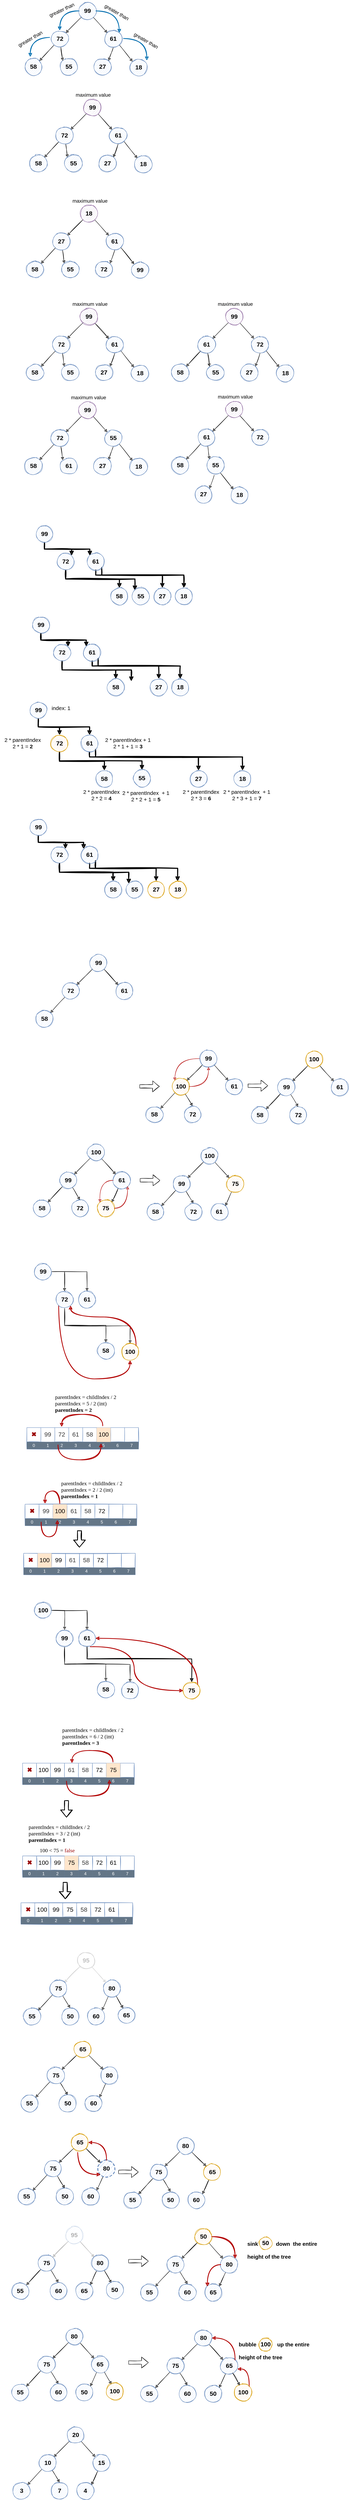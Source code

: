 <mxfile version="13.7.9" type="embed"><diagram id="lMCECdiOliHJ0kIxP1SO" name="Page-1"><mxGraphModel dx="1001" dy="-18189" grid="0" gridSize="10" guides="1" tooltips="1" connect="1" arrows="1" fold="1" page="0" pageScale="1" pageWidth="850" pageHeight="1100" background="#ffffff" math="0" shadow="0"><root><mxCell id="0"/><mxCell id="1" parent="0"/><mxCell id="261" style="edgeStyle=none;rounded=0;sketch=1;orthogonalLoop=1;jettySize=auto;html=1;fontColor=#050505;entryX=0;entryY=0;entryDx=0;entryDy=0;strokeColor=#000000;" parent="1" source="263" target="289" edge="1"><mxGeometry relative="1" as="geometry"><mxPoint x="257.883" y="18898.883" as="targetPoint"/></mxGeometry></mxCell><mxCell id="262" style="edgeStyle=none;rounded=0;sketch=1;orthogonalLoop=1;jettySize=auto;html=1;entryX=1;entryY=0;entryDx=0;entryDy=0;fontColor=#050505;strokeColor=#000000;" parent="1" source="263" target="268" edge="1"><mxGeometry relative="1" as="geometry"/></mxCell><mxCell id="915" style="edgeStyle=orthogonalEdgeStyle;rounded=0;orthogonalLoop=1;jettySize=auto;html=1;entryX=0.5;entryY=0;entryDx=0;entryDy=0;strokeColor=#006EAF;strokeWidth=2;sketch=1;curved=1;fillColor=#1ba1e2;" parent="1" source="263" target="268" edge="1"><mxGeometry relative="1" as="geometry"/></mxCell><mxCell id="1304" value="" style="shape=table;html=1;whiteSpace=wrap;startSize=0;container=1;collapsible=0;childLayout=tableLayout;strokeColor=#6c8ebf;fontColor=#000000;shadow=0;sketch=1;fillColor=none;" parent="1" vertex="1"><mxGeometry x="14.5" y="24121" width="312" height="60" as="geometry"/></mxCell><mxCell id="1305" value="" style="shape=partialRectangle;html=1;whiteSpace=wrap;collapsible=0;dropTarget=0;pointerEvents=0;fillColor=none;top=0;left=0;bottom=0;right=0;points=[[0,0.5],[1,0.5]];portConstraint=eastwest;" parent="1304" vertex="1"><mxGeometry width="312" height="40" as="geometry"/></mxCell><mxCell id="1306" value="&lt;b&gt;&lt;font color=&quot;#990000&quot;&gt;✖&lt;/font&gt;&lt;/b&gt;" style="shape=partialRectangle;html=1;whiteSpace=wrap;connectable=0;top=0;left=0;bottom=0;right=0;overflow=hidden;fontColor=#333333;strokeColor=#666666;sketch=1;fillColor=none;fontSize=17;" parent="1305" vertex="1"><mxGeometry width="39" height="40" as="geometry"/></mxCell><mxCell id="1307" value="100" style="shape=partialRectangle;html=1;whiteSpace=wrap;connectable=0;top=0;left=0;bottom=0;right=0;overflow=hidden;sketch=0;fontSize=17;fontColor=#000000;fillColor=none;strokeColor=#666666;" parent="1305" vertex="1"><mxGeometry x="39" width="39" height="40" as="geometry"/></mxCell><mxCell id="1308" value="99" style="shape=partialRectangle;html=1;whiteSpace=wrap;connectable=0;top=0;left=0;bottom=0;right=0;overflow=hidden;sketch=0;fontSize=17;fontColor=#000000;fillColor=none;strokeColor=#666666;" parent="1305" vertex="1"><mxGeometry x="78" width="39" height="40" as="geometry"/></mxCell><mxCell id="1309" value="75" style="shape=partialRectangle;html=1;whiteSpace=wrap;connectable=0;top=0;left=0;bottom=0;right=0;overflow=hidden;sketch=0;fontSize=17;fontColor=#000000;fillColor=none;strokeColor=#666666;" parent="1305" vertex="1"><mxGeometry x="117" width="39" height="40" as="geometry"/></mxCell><mxCell id="1310" value="58" style="shape=partialRectangle;html=1;whiteSpace=wrap;connectable=0;top=0;left=0;bottom=0;right=0;overflow=hidden;fontColor=#333333;strokeColor=#666666;sketch=1;fillColor=none;fontSize=17;" parent="1305" vertex="1"><mxGeometry x="156" width="39" height="40" as="geometry"/></mxCell><mxCell id="1311" value="72" style="shape=partialRectangle;html=1;whiteSpace=wrap;connectable=0;top=0;left=0;bottom=0;right=0;overflow=hidden;sketch=0;fontSize=17;fontColor=#000000;fillColor=none;strokeColor=#666666;" parent="1305" vertex="1"><mxGeometry x="195" width="39" height="40" as="geometry"/></mxCell><mxCell id="1312" value="61" style="shape=partialRectangle;html=1;whiteSpace=wrap;connectable=0;top=0;left=0;bottom=0;right=0;overflow=hidden;sketch=0;fontSize=17;fontColor=#000000;fillColor=none;strokeColor=#666666;" parent="1305" vertex="1"><mxGeometry x="234" width="39" height="40" as="geometry"/></mxCell><mxCell id="1313" style="shape=partialRectangle;html=1;whiteSpace=wrap;connectable=0;top=0;left=0;bottom=0;right=0;overflow=hidden;fontColor=#333333;strokeColor=#666666;sketch=1;fillColor=none;fontSize=17;" parent="1305" vertex="1"><mxGeometry x="273" width="39" height="40" as="geometry"/></mxCell><mxCell id="1314" value="" style="shape=partialRectangle;html=1;whiteSpace=wrap;collapsible=0;dropTarget=0;pointerEvents=0;fillColor=none;top=0;left=0;bottom=0;right=0;points=[[0,0.5],[1,0.5]];portConstraint=eastwest;fontColor=#000000;" parent="1304" vertex="1"><mxGeometry y="40" width="312" height="20" as="geometry"/></mxCell><mxCell id="1315" value="0" style="shape=partialRectangle;html=1;whiteSpace=wrap;connectable=0;fillColor=#647687;top=0;left=0;bottom=0;right=0;overflow=hidden;strokeColor=#314354;sketch=0;fontColor=#ffffff;" parent="1314" vertex="1"><mxGeometry width="39" height="20" as="geometry"/></mxCell><mxCell id="1316" value="1" style="shape=partialRectangle;html=1;whiteSpace=wrap;connectable=0;fillColor=#647687;top=0;left=0;bottom=0;right=0;overflow=hidden;strokeColor=#314354;sketch=0;fontColor=#ffffff;" parent="1314" vertex="1"><mxGeometry x="39" width="39" height="20" as="geometry"/></mxCell><mxCell id="1317" value="2" style="shape=partialRectangle;html=1;whiteSpace=wrap;connectable=0;fillColor=#647687;top=0;left=0;bottom=0;right=0;overflow=hidden;strokeColor=#314354;sketch=0;fontColor=#ffffff;" parent="1314" vertex="1"><mxGeometry x="78" width="39" height="20" as="geometry"/></mxCell><mxCell id="1318" value="3" style="shape=partialRectangle;html=1;whiteSpace=wrap;connectable=0;fillColor=#647687;top=0;left=0;bottom=0;right=0;overflow=hidden;strokeColor=#314354;sketch=0;fontColor=#ffffff;" parent="1314" vertex="1"><mxGeometry x="117" width="39" height="20" as="geometry"/></mxCell><mxCell id="1319" value="4" style="shape=partialRectangle;html=1;whiteSpace=wrap;connectable=0;fillColor=#647687;top=0;left=0;bottom=0;right=0;overflow=hidden;strokeColor=#314354;sketch=0;fontColor=#ffffff;" parent="1314" vertex="1"><mxGeometry x="156" width="39" height="20" as="geometry"/></mxCell><mxCell id="1320" value="5" style="shape=partialRectangle;html=1;whiteSpace=wrap;connectable=0;fillColor=#647687;top=0;left=0;bottom=0;right=0;overflow=hidden;strokeColor=#314354;sketch=0;fontColor=#ffffff;" parent="1314" vertex="1"><mxGeometry x="195" width="39" height="20" as="geometry"/></mxCell><mxCell id="1321" value="6" style="shape=partialRectangle;html=1;whiteSpace=wrap;connectable=0;fillColor=#647687;top=0;left=0;bottom=0;right=0;overflow=hidden;strokeColor=#314354;sketch=0;fontColor=#ffffff;" parent="1314" vertex="1"><mxGeometry x="234" width="39" height="20" as="geometry"/></mxCell><mxCell id="1322" value="7" style="shape=partialRectangle;html=1;whiteSpace=wrap;connectable=0;fillColor=#647687;top=0;left=0;bottom=0;right=0;overflow=hidden;strokeColor=#314354;sketch=0;fontColor=#ffffff;" parent="1314" vertex="1"><mxGeometry x="273" width="39" height="20" as="geometry"/></mxCell><mxCell id="1280" value="" style="shape=table;html=1;whiteSpace=wrap;startSize=0;container=1;collapsible=0;childLayout=tableLayout;strokeColor=#6c8ebf;fontColor=#000000;shadow=0;sketch=1;fillColor=none;" parent="1" vertex="1"><mxGeometry x="19.25" y="23990.08" width="312" height="60" as="geometry"/></mxCell><mxCell id="1281" value="" style="shape=partialRectangle;html=1;whiteSpace=wrap;collapsible=0;dropTarget=0;pointerEvents=0;fillColor=none;top=0;left=0;bottom=0;right=0;points=[[0,0.5],[1,0.5]];portConstraint=eastwest;" parent="1280" vertex="1"><mxGeometry width="312" height="40" as="geometry"/></mxCell><mxCell id="1282" value="&lt;b&gt;&lt;font color=&quot;#990000&quot;&gt;✖&lt;/font&gt;&lt;/b&gt;" style="shape=partialRectangle;html=1;whiteSpace=wrap;connectable=0;top=0;left=0;bottom=0;right=0;overflow=hidden;fontColor=#333333;strokeColor=#666666;sketch=1;fillColor=none;fontSize=17;" parent="1281" vertex="1"><mxGeometry width="39" height="40" as="geometry"/></mxCell><mxCell id="1283" value="100" style="shape=partialRectangle;html=1;whiteSpace=wrap;connectable=0;top=0;left=0;bottom=0;right=0;overflow=hidden;sketch=0;fontSize=17;fontColor=#000000;fillColor=none;strokeColor=#666666;" parent="1281" vertex="1"><mxGeometry x="39" width="39" height="40" as="geometry"/></mxCell><mxCell id="1284" value="99" style="shape=partialRectangle;html=1;whiteSpace=wrap;connectable=0;top=0;left=0;bottom=0;right=0;overflow=hidden;sketch=0;fontSize=17;fontColor=#000000;fillColor=none;strokeColor=#666666;" parent="1281" vertex="1"><mxGeometry x="78" width="39" height="40" as="geometry"/></mxCell><mxCell id="1285" value="75" style="shape=partialRectangle;html=1;whiteSpace=wrap;connectable=0;top=0;left=0;bottom=0;right=0;overflow=hidden;strokeColor=#d79b00;sketch=0;fillColor=#ffe6cc;fontSize=17;fontColor=#000000;" parent="1281" vertex="1"><mxGeometry x="117" width="39" height="40" as="geometry"/></mxCell><mxCell id="1286" value="58" style="shape=partialRectangle;html=1;whiteSpace=wrap;connectable=0;top=0;left=0;bottom=0;right=0;overflow=hidden;fontColor=#333333;strokeColor=#666666;sketch=1;fillColor=none;fontSize=17;" parent="1281" vertex="1"><mxGeometry x="156" width="39" height="40" as="geometry"/></mxCell><mxCell id="1287" value="72" style="shape=partialRectangle;html=1;whiteSpace=wrap;connectable=0;top=0;left=0;bottom=0;right=0;overflow=hidden;sketch=0;fontSize=17;fontColor=#000000;fillColor=none;strokeColor=#666666;" parent="1281" vertex="1"><mxGeometry x="195" width="39" height="40" as="geometry"/></mxCell><mxCell id="1288" value="61" style="shape=partialRectangle;html=1;whiteSpace=wrap;connectable=0;top=0;left=0;bottom=0;right=0;overflow=hidden;sketch=0;fontSize=17;fontColor=#000000;fillColor=none;strokeColor=#666666;" parent="1281" vertex="1"><mxGeometry x="234" width="39" height="40" as="geometry"/></mxCell><mxCell id="1289" style="shape=partialRectangle;html=1;whiteSpace=wrap;connectable=0;top=0;left=0;bottom=0;right=0;overflow=hidden;fontColor=#333333;strokeColor=#666666;sketch=1;fillColor=none;fontSize=17;" parent="1281" vertex="1"><mxGeometry x="273" width="39" height="40" as="geometry"/></mxCell><mxCell id="1290" value="" style="shape=partialRectangle;html=1;whiteSpace=wrap;collapsible=0;dropTarget=0;pointerEvents=0;fillColor=none;top=0;left=0;bottom=0;right=0;points=[[0,0.5],[1,0.5]];portConstraint=eastwest;fontColor=#000000;" parent="1280" vertex="1"><mxGeometry y="40" width="312" height="20" as="geometry"/></mxCell><mxCell id="1291" value="0" style="shape=partialRectangle;html=1;whiteSpace=wrap;connectable=0;fillColor=#647687;top=0;left=0;bottom=0;right=0;overflow=hidden;strokeColor=#314354;sketch=0;fontColor=#ffffff;" parent="1290" vertex="1"><mxGeometry width="39" height="20" as="geometry"/></mxCell><mxCell id="1292" value="1" style="shape=partialRectangle;html=1;whiteSpace=wrap;connectable=0;fillColor=#647687;top=0;left=0;bottom=0;right=0;overflow=hidden;strokeColor=#314354;sketch=0;fontColor=#ffffff;" parent="1290" vertex="1"><mxGeometry x="39" width="39" height="20" as="geometry"/></mxCell><mxCell id="1293" value="2" style="shape=partialRectangle;html=1;whiteSpace=wrap;connectable=0;fillColor=#647687;top=0;left=0;bottom=0;right=0;overflow=hidden;strokeColor=#314354;sketch=0;fontColor=#ffffff;" parent="1290" vertex="1"><mxGeometry x="78" width="39" height="20" as="geometry"/></mxCell><mxCell id="1294" value="3" style="shape=partialRectangle;html=1;whiteSpace=wrap;connectable=0;fillColor=#647687;top=0;left=0;bottom=0;right=0;overflow=hidden;strokeColor=#314354;sketch=0;fontColor=#ffffff;" parent="1290" vertex="1"><mxGeometry x="117" width="39" height="20" as="geometry"/></mxCell><mxCell id="1295" value="4" style="shape=partialRectangle;html=1;whiteSpace=wrap;connectable=0;fillColor=#647687;top=0;left=0;bottom=0;right=0;overflow=hidden;strokeColor=#314354;sketch=0;fontColor=#ffffff;" parent="1290" vertex="1"><mxGeometry x="156" width="39" height="20" as="geometry"/></mxCell><mxCell id="1296" value="5" style="shape=partialRectangle;html=1;whiteSpace=wrap;connectable=0;fillColor=#647687;top=0;left=0;bottom=0;right=0;overflow=hidden;strokeColor=#314354;sketch=0;fontColor=#ffffff;" parent="1290" vertex="1"><mxGeometry x="195" width="39" height="20" as="geometry"/></mxCell><mxCell id="1297" value="6" style="shape=partialRectangle;html=1;whiteSpace=wrap;connectable=0;fillColor=#647687;top=0;left=0;bottom=0;right=0;overflow=hidden;strokeColor=#314354;sketch=0;fontColor=#ffffff;" parent="1290" vertex="1"><mxGeometry x="234" width="39" height="20" as="geometry"/></mxCell><mxCell id="1298" value="7" style="shape=partialRectangle;html=1;whiteSpace=wrap;connectable=0;fillColor=#647687;top=0;left=0;bottom=0;right=0;overflow=hidden;strokeColor=#314354;sketch=0;fontColor=#ffffff;" parent="1290" vertex="1"><mxGeometry x="273" width="39" height="20" as="geometry"/></mxCell><mxCell id="1242" value="" style="shape=table;html=1;whiteSpace=wrap;startSize=0;container=1;collapsible=0;childLayout=tableLayout;strokeColor=#6c8ebf;fontColor=#000000;shadow=0;sketch=1;fillColor=none;" parent="1" vertex="1"><mxGeometry x="19" y="23731.08" width="312" height="60" as="geometry"/></mxCell><mxCell id="1243" value="" style="shape=partialRectangle;html=1;whiteSpace=wrap;collapsible=0;dropTarget=0;pointerEvents=0;fillColor=none;top=0;left=0;bottom=0;right=0;points=[[0,0.5],[1,0.5]];portConstraint=eastwest;" parent="1242" vertex="1"><mxGeometry width="312" height="40" as="geometry"/></mxCell><mxCell id="1244" value="&lt;b&gt;&lt;font color=&quot;#990000&quot;&gt;✖&lt;/font&gt;&lt;/b&gt;" style="shape=partialRectangle;html=1;whiteSpace=wrap;connectable=0;top=0;left=0;bottom=0;right=0;overflow=hidden;fontColor=#333333;strokeColor=#666666;sketch=1;fillColor=none;fontSize=17;" parent="1243" vertex="1"><mxGeometry width="39" height="40" as="geometry"/></mxCell><mxCell id="1245" value="100" style="shape=partialRectangle;html=1;whiteSpace=wrap;connectable=0;top=0;left=0;bottom=0;right=0;overflow=hidden;sketch=0;fontSize=17;fontColor=#000000;fillColor=none;strokeColor=#666666;" parent="1243" vertex="1"><mxGeometry x="39" width="39" height="40" as="geometry"/></mxCell><mxCell id="1246" value="99" style="shape=partialRectangle;html=1;whiteSpace=wrap;connectable=0;top=0;left=0;bottom=0;right=0;overflow=hidden;sketch=0;fontSize=17;fontColor=#000000;fillColor=none;strokeColor=#666666;" parent="1243" vertex="1"><mxGeometry x="78" width="39" height="40" as="geometry"/></mxCell><mxCell id="1247" value="61" style="shape=partialRectangle;html=1;whiteSpace=wrap;connectable=0;top=0;left=0;bottom=0;right=0;overflow=hidden;fontColor=#333333;strokeColor=#666666;sketch=1;fillColor=none;fontSize=17;" parent="1243" vertex="1"><mxGeometry x="117" width="39" height="40" as="geometry"/></mxCell><mxCell id="1248" value="58" style="shape=partialRectangle;html=1;whiteSpace=wrap;connectable=0;top=0;left=0;bottom=0;right=0;overflow=hidden;fontColor=#333333;strokeColor=#666666;sketch=1;fillColor=none;fontSize=17;" parent="1243" vertex="1"><mxGeometry x="156" width="39" height="40" as="geometry"/></mxCell><mxCell id="1249" value="72" style="shape=partialRectangle;html=1;whiteSpace=wrap;connectable=0;top=0;left=0;bottom=0;right=0;overflow=hidden;sketch=0;fontSize=17;fontColor=#000000;fillColor=none;strokeColor=#666666;" parent="1243" vertex="1"><mxGeometry x="195" width="39" height="40" as="geometry"/></mxCell><mxCell id="1250" value="75" style="shape=partialRectangle;html=1;whiteSpace=wrap;connectable=0;top=0;left=0;bottom=0;right=0;overflow=hidden;strokeColor=#d79b00;sketch=0;fillColor=#ffe6cc;fontSize=17;fontColor=#000000;" parent="1243" vertex="1"><mxGeometry x="234" width="39" height="40" as="geometry"/></mxCell><mxCell id="1251" style="shape=partialRectangle;html=1;whiteSpace=wrap;connectable=0;top=0;left=0;bottom=0;right=0;overflow=hidden;fontColor=#333333;strokeColor=#666666;sketch=1;fillColor=none;fontSize=17;" parent="1243" vertex="1"><mxGeometry x="273" width="39" height="40" as="geometry"/></mxCell><mxCell id="1252" value="" style="shape=partialRectangle;html=1;whiteSpace=wrap;collapsible=0;dropTarget=0;pointerEvents=0;fillColor=none;top=0;left=0;bottom=0;right=0;points=[[0,0.5],[1,0.5]];portConstraint=eastwest;fontColor=#000000;" parent="1242" vertex="1"><mxGeometry y="40" width="312" height="20" as="geometry"/></mxCell><mxCell id="1253" value="0" style="shape=partialRectangle;html=1;whiteSpace=wrap;connectable=0;fillColor=#647687;top=0;left=0;bottom=0;right=0;overflow=hidden;strokeColor=#314354;sketch=0;fontColor=#ffffff;" parent="1252" vertex="1"><mxGeometry width="39" height="20" as="geometry"/></mxCell><mxCell id="1254" value="1" style="shape=partialRectangle;html=1;whiteSpace=wrap;connectable=0;fillColor=#647687;top=0;left=0;bottom=0;right=0;overflow=hidden;strokeColor=#314354;sketch=0;fontColor=#ffffff;" parent="1252" vertex="1"><mxGeometry x="39" width="39" height="20" as="geometry"/></mxCell><mxCell id="1255" value="2" style="shape=partialRectangle;html=1;whiteSpace=wrap;connectable=0;fillColor=#647687;top=0;left=0;bottom=0;right=0;overflow=hidden;strokeColor=#314354;sketch=0;fontColor=#ffffff;" parent="1252" vertex="1"><mxGeometry x="78" width="39" height="20" as="geometry"/></mxCell><mxCell id="1256" value="3" style="shape=partialRectangle;html=1;whiteSpace=wrap;connectable=0;fillColor=#647687;top=0;left=0;bottom=0;right=0;overflow=hidden;strokeColor=#314354;sketch=0;fontColor=#ffffff;" parent="1252" vertex="1"><mxGeometry x="117" width="39" height="20" as="geometry"/></mxCell><mxCell id="1257" value="4" style="shape=partialRectangle;html=1;whiteSpace=wrap;connectable=0;fillColor=#647687;top=0;left=0;bottom=0;right=0;overflow=hidden;strokeColor=#314354;sketch=0;fontColor=#ffffff;" parent="1252" vertex="1"><mxGeometry x="156" width="39" height="20" as="geometry"/></mxCell><mxCell id="1258" value="5" style="shape=partialRectangle;html=1;whiteSpace=wrap;connectable=0;fillColor=#647687;top=0;left=0;bottom=0;right=0;overflow=hidden;strokeColor=#314354;sketch=0;fontColor=#ffffff;" parent="1252" vertex="1"><mxGeometry x="195" width="39" height="20" as="geometry"/></mxCell><mxCell id="1259" value="6" style="shape=partialRectangle;html=1;whiteSpace=wrap;connectable=0;fillColor=#647687;top=0;left=0;bottom=0;right=0;overflow=hidden;strokeColor=#314354;sketch=0;fontColor=#ffffff;" parent="1252" vertex="1"><mxGeometry x="234" width="39" height="20" as="geometry"/></mxCell><mxCell id="1260" value="7" style="shape=partialRectangle;html=1;whiteSpace=wrap;connectable=0;fillColor=#647687;top=0;left=0;bottom=0;right=0;overflow=hidden;strokeColor=#314354;sketch=0;fontColor=#ffffff;" parent="1252" vertex="1"><mxGeometry x="273" width="39" height="20" as="geometry"/></mxCell><mxCell id="1219" value="" style="shape=table;html=1;whiteSpace=wrap;startSize=0;container=1;collapsible=0;childLayout=tableLayout;strokeColor=#6c8ebf;fontColor=#000000;shadow=0;sketch=1;fillColor=none;" parent="1" vertex="1"><mxGeometry x="22" y="23145" width="312" height="60" as="geometry"/></mxCell><mxCell id="1220" value="" style="shape=partialRectangle;html=1;whiteSpace=wrap;collapsible=0;dropTarget=0;pointerEvents=0;fillColor=none;top=0;left=0;bottom=0;right=0;points=[[0,0.5],[1,0.5]];portConstraint=eastwest;" parent="1219" vertex="1"><mxGeometry width="312" height="40" as="geometry"/></mxCell><mxCell id="1221" value="&lt;b&gt;&lt;font color=&quot;#990000&quot;&gt;✖&lt;/font&gt;&lt;/b&gt;" style="shape=partialRectangle;html=1;whiteSpace=wrap;connectable=0;top=0;left=0;bottom=0;right=0;overflow=hidden;fontColor=#333333;strokeColor=#666666;sketch=1;fillColor=none;fontSize=17;" parent="1220" vertex="1"><mxGeometry width="39" height="40" as="geometry"/></mxCell><mxCell id="1222" value="100" style="shape=partialRectangle;html=1;whiteSpace=wrap;connectable=0;top=0;left=0;bottom=0;right=0;overflow=hidden;strokeColor=#d79b00;sketch=0;fillColor=#ffe6cc;fontSize=17;fontColor=#000000;" parent="1220" vertex="1"><mxGeometry x="39" width="39" height="40" as="geometry"/></mxCell><mxCell id="1223" value="99" style="shape=partialRectangle;html=1;whiteSpace=wrap;connectable=0;top=0;left=0;bottom=0;right=0;overflow=hidden;sketch=0;fontSize=17;fontColor=#000000;fillColor=none;strokeColor=#666666;" parent="1220" vertex="1"><mxGeometry x="78" width="39" height="40" as="geometry"/></mxCell><mxCell id="1224" value="61" style="shape=partialRectangle;html=1;whiteSpace=wrap;connectable=0;top=0;left=0;bottom=0;right=0;overflow=hidden;fontColor=#333333;strokeColor=#666666;sketch=1;fillColor=none;fontSize=17;" parent="1220" vertex="1"><mxGeometry x="117" width="39" height="40" as="geometry"/></mxCell><mxCell id="1225" value="58" style="shape=partialRectangle;html=1;whiteSpace=wrap;connectable=0;top=0;left=0;bottom=0;right=0;overflow=hidden;fontColor=#333333;strokeColor=#666666;sketch=1;fillColor=none;fontSize=17;" parent="1220" vertex="1"><mxGeometry x="156" width="39" height="40" as="geometry"/></mxCell><mxCell id="1226" value="72" style="shape=partialRectangle;html=1;whiteSpace=wrap;connectable=0;top=0;left=0;bottom=0;right=0;overflow=hidden;sketch=0;fontSize=17;fontColor=#000000;fillColor=none;strokeColor=#666666;" parent="1220" vertex="1"><mxGeometry x="195" width="39" height="40" as="geometry"/></mxCell><mxCell id="1227" style="shape=partialRectangle;html=1;whiteSpace=wrap;connectable=0;top=0;left=0;bottom=0;right=0;overflow=hidden;fontColor=#333333;strokeColor=#666666;sketch=1;fillColor=none;fontSize=17;" parent="1220" vertex="1"><mxGeometry x="234" width="39" height="40" as="geometry"/></mxCell><mxCell id="1228" style="shape=partialRectangle;html=1;whiteSpace=wrap;connectable=0;top=0;left=0;bottom=0;right=0;overflow=hidden;fontColor=#333333;strokeColor=#666666;sketch=1;fillColor=none;fontSize=17;" parent="1220" vertex="1"><mxGeometry x="273" width="39" height="40" as="geometry"/></mxCell><mxCell id="1229" value="" style="shape=partialRectangle;html=1;whiteSpace=wrap;collapsible=0;dropTarget=0;pointerEvents=0;fillColor=none;top=0;left=0;bottom=0;right=0;points=[[0,0.5],[1,0.5]];portConstraint=eastwest;fontColor=#000000;" parent="1219" vertex="1"><mxGeometry y="40" width="312" height="20" as="geometry"/></mxCell><mxCell id="1230" value="0" style="shape=partialRectangle;html=1;whiteSpace=wrap;connectable=0;fillColor=#647687;top=0;left=0;bottom=0;right=0;overflow=hidden;strokeColor=#314354;sketch=0;fontColor=#ffffff;" parent="1229" vertex="1"><mxGeometry width="39" height="20" as="geometry"/></mxCell><mxCell id="1231" value="1" style="shape=partialRectangle;html=1;whiteSpace=wrap;connectable=0;fillColor=#647687;top=0;left=0;bottom=0;right=0;overflow=hidden;strokeColor=#314354;sketch=0;fontColor=#ffffff;" parent="1229" vertex="1"><mxGeometry x="39" width="39" height="20" as="geometry"/></mxCell><mxCell id="1232" value="2" style="shape=partialRectangle;html=1;whiteSpace=wrap;connectable=0;fillColor=#647687;top=0;left=0;bottom=0;right=0;overflow=hidden;strokeColor=#314354;sketch=0;fontColor=#ffffff;" parent="1229" vertex="1"><mxGeometry x="78" width="39" height="20" as="geometry"/></mxCell><mxCell id="1233" value="3" style="shape=partialRectangle;html=1;whiteSpace=wrap;connectable=0;fillColor=#647687;top=0;left=0;bottom=0;right=0;overflow=hidden;strokeColor=#314354;sketch=0;fontColor=#ffffff;" parent="1229" vertex="1"><mxGeometry x="117" width="39" height="20" as="geometry"/></mxCell><mxCell id="1234" value="4" style="shape=partialRectangle;html=1;whiteSpace=wrap;connectable=0;fillColor=#647687;top=0;left=0;bottom=0;right=0;overflow=hidden;strokeColor=#314354;sketch=0;fontColor=#ffffff;" parent="1229" vertex="1"><mxGeometry x="156" width="39" height="20" as="geometry"/></mxCell><mxCell id="1235" value="5" style="shape=partialRectangle;html=1;whiteSpace=wrap;connectable=0;fillColor=#647687;top=0;left=0;bottom=0;right=0;overflow=hidden;strokeColor=#314354;sketch=0;fontColor=#ffffff;" parent="1229" vertex="1"><mxGeometry x="195" width="39" height="20" as="geometry"/></mxCell><mxCell id="1236" value="6" style="shape=partialRectangle;html=1;whiteSpace=wrap;connectable=0;fillColor=#647687;top=0;left=0;bottom=0;right=0;overflow=hidden;strokeColor=#314354;sketch=0;fontColor=#ffffff;" parent="1229" vertex="1"><mxGeometry x="234" width="39" height="20" as="geometry"/></mxCell><mxCell id="1237" value="7" style="shape=partialRectangle;html=1;whiteSpace=wrap;connectable=0;fillColor=#647687;top=0;left=0;bottom=0;right=0;overflow=hidden;strokeColor=#314354;sketch=0;fontColor=#ffffff;" parent="1229" vertex="1"><mxGeometry x="273" width="39" height="20" as="geometry"/></mxCell><mxCell id="1196" value="" style="shape=table;html=1;whiteSpace=wrap;startSize=0;container=1;collapsible=0;childLayout=tableLayout;strokeColor=#6c8ebf;fontColor=#000000;shadow=0;sketch=1;fillColor=none;" parent="1" vertex="1"><mxGeometry x="26" y="23008" width="312" height="60" as="geometry"/></mxCell><mxCell id="1197" value="" style="shape=partialRectangle;html=1;whiteSpace=wrap;collapsible=0;dropTarget=0;pointerEvents=0;fillColor=none;top=0;left=0;bottom=0;right=0;points=[[0,0.5],[1,0.5]];portConstraint=eastwest;" parent="1196" vertex="1"><mxGeometry width="312" height="40" as="geometry"/></mxCell><mxCell id="1198" value="&lt;b&gt;&lt;font color=&quot;#990000&quot;&gt;✖&lt;/font&gt;&lt;/b&gt;" style="shape=partialRectangle;html=1;whiteSpace=wrap;connectable=0;top=0;left=0;bottom=0;right=0;overflow=hidden;fontColor=#333333;strokeColor=#666666;sketch=1;fillColor=none;fontSize=17;" parent="1197" vertex="1"><mxGeometry width="39" height="40" as="geometry"/></mxCell><mxCell id="1199" value="99" style="shape=partialRectangle;html=1;whiteSpace=wrap;connectable=0;top=0;left=0;bottom=0;right=0;overflow=hidden;fontColor=#333333;strokeColor=#666666;sketch=1;fillColor=none;fontSize=17;" parent="1197" vertex="1"><mxGeometry x="39" width="39" height="40" as="geometry"/></mxCell><mxCell id="1200" value="100" style="shape=partialRectangle;html=1;whiteSpace=wrap;connectable=0;top=0;left=0;bottom=0;right=0;overflow=hidden;strokeColor=#d79b00;sketch=0;fillColor=#ffe6cc;fontSize=17;fontColor=#000000;" parent="1197" vertex="1"><mxGeometry x="78" width="39" height="40" as="geometry"/></mxCell><mxCell id="1201" value="61" style="shape=partialRectangle;html=1;whiteSpace=wrap;connectable=0;top=0;left=0;bottom=0;right=0;overflow=hidden;fontColor=#333333;strokeColor=#666666;sketch=1;fillColor=none;fontSize=17;" parent="1197" vertex="1"><mxGeometry x="117" width="39" height="40" as="geometry"/></mxCell><mxCell id="1202" value="58" style="shape=partialRectangle;html=1;whiteSpace=wrap;connectable=0;top=0;left=0;bottom=0;right=0;overflow=hidden;fontColor=#333333;strokeColor=#666666;sketch=1;fillColor=none;fontSize=17;" parent="1197" vertex="1"><mxGeometry x="156" width="39" height="40" as="geometry"/></mxCell><mxCell id="1203" value="72" style="shape=partialRectangle;html=1;whiteSpace=wrap;connectable=0;top=0;left=0;bottom=0;right=0;overflow=hidden;sketch=0;fontSize=17;fontColor=#000000;fillColor=none;strokeColor=#666666;" parent="1197" vertex="1"><mxGeometry x="195" width="39" height="40" as="geometry"/></mxCell><mxCell id="1204" style="shape=partialRectangle;html=1;whiteSpace=wrap;connectable=0;top=0;left=0;bottom=0;right=0;overflow=hidden;fontColor=#333333;strokeColor=#666666;sketch=1;fillColor=none;fontSize=17;" parent="1197" vertex="1"><mxGeometry x="234" width="39" height="40" as="geometry"/></mxCell><mxCell id="1205" style="shape=partialRectangle;html=1;whiteSpace=wrap;connectable=0;top=0;left=0;bottom=0;right=0;overflow=hidden;fontColor=#333333;strokeColor=#666666;sketch=1;fillColor=none;fontSize=17;" parent="1197" vertex="1"><mxGeometry x="273" width="39" height="40" as="geometry"/></mxCell><mxCell id="1206" value="" style="shape=partialRectangle;html=1;whiteSpace=wrap;collapsible=0;dropTarget=0;pointerEvents=0;fillColor=none;top=0;left=0;bottom=0;right=0;points=[[0,0.5],[1,0.5]];portConstraint=eastwest;fontColor=#000000;" parent="1196" vertex="1"><mxGeometry y="40" width="312" height="20" as="geometry"/></mxCell><mxCell id="1207" value="0" style="shape=partialRectangle;html=1;whiteSpace=wrap;connectable=0;fillColor=#647687;top=0;left=0;bottom=0;right=0;overflow=hidden;strokeColor=#314354;sketch=0;fontColor=#ffffff;" parent="1206" vertex="1"><mxGeometry width="39" height="20" as="geometry"/></mxCell><mxCell id="1208" value="1" style="shape=partialRectangle;html=1;whiteSpace=wrap;connectable=0;fillColor=#647687;top=0;left=0;bottom=0;right=0;overflow=hidden;strokeColor=#314354;sketch=0;fontColor=#ffffff;" parent="1206" vertex="1"><mxGeometry x="39" width="39" height="20" as="geometry"/></mxCell><mxCell id="1209" value="2" style="shape=partialRectangle;html=1;whiteSpace=wrap;connectable=0;fillColor=#647687;top=0;left=0;bottom=0;right=0;overflow=hidden;strokeColor=#314354;sketch=0;fontColor=#ffffff;" parent="1206" vertex="1"><mxGeometry x="78" width="39" height="20" as="geometry"/></mxCell><mxCell id="1210" value="3" style="shape=partialRectangle;html=1;whiteSpace=wrap;connectable=0;fillColor=#647687;top=0;left=0;bottom=0;right=0;overflow=hidden;strokeColor=#314354;sketch=0;fontColor=#ffffff;" parent="1206" vertex="1"><mxGeometry x="117" width="39" height="20" as="geometry"/></mxCell><mxCell id="1211" value="4" style="shape=partialRectangle;html=1;whiteSpace=wrap;connectable=0;fillColor=#647687;top=0;left=0;bottom=0;right=0;overflow=hidden;strokeColor=#314354;sketch=0;fontColor=#ffffff;" parent="1206" vertex="1"><mxGeometry x="156" width="39" height="20" as="geometry"/></mxCell><mxCell id="1212" value="5" style="shape=partialRectangle;html=1;whiteSpace=wrap;connectable=0;fillColor=#647687;top=0;left=0;bottom=0;right=0;overflow=hidden;strokeColor=#314354;sketch=0;fontColor=#ffffff;" parent="1206" vertex="1"><mxGeometry x="195" width="39" height="20" as="geometry"/></mxCell><mxCell id="1213" value="6" style="shape=partialRectangle;html=1;whiteSpace=wrap;connectable=0;fillColor=#647687;top=0;left=0;bottom=0;right=0;overflow=hidden;strokeColor=#314354;sketch=0;fontColor=#ffffff;" parent="1206" vertex="1"><mxGeometry x="234" width="39" height="20" as="geometry"/></mxCell><mxCell id="1214" value="7" style="shape=partialRectangle;html=1;whiteSpace=wrap;connectable=0;fillColor=#647687;top=0;left=0;bottom=0;right=0;overflow=hidden;strokeColor=#314354;sketch=0;fontColor=#ffffff;" parent="1206" vertex="1"><mxGeometry x="273" width="39" height="20" as="geometry"/></mxCell><mxCell id="1169" value="" style="shape=table;html=1;whiteSpace=wrap;startSize=0;container=1;collapsible=0;childLayout=tableLayout;strokeColor=#6c8ebf;fontColor=#000000;shadow=0;sketch=1;fillColor=none;" parent="1" vertex="1"><mxGeometry x="31" y="22794" width="312" height="60" as="geometry"/></mxCell><mxCell id="1170" value="" style="shape=partialRectangle;html=1;whiteSpace=wrap;collapsible=0;dropTarget=0;pointerEvents=0;fillColor=none;top=0;left=0;bottom=0;right=0;points=[[0,0.5],[1,0.5]];portConstraint=eastwest;" parent="1169" vertex="1"><mxGeometry width="312" height="40" as="geometry"/></mxCell><mxCell id="1171" value="&lt;b&gt;&lt;font color=&quot;#990000&quot;&gt;✖&lt;/font&gt;&lt;/b&gt;" style="shape=partialRectangle;html=1;whiteSpace=wrap;connectable=0;top=0;left=0;bottom=0;right=0;overflow=hidden;fontColor=#333333;strokeColor=#666666;sketch=1;fillColor=none;fontSize=17;" parent="1170" vertex="1"><mxGeometry width="39" height="40" as="geometry"/></mxCell><mxCell id="1172" value="99" style="shape=partialRectangle;html=1;whiteSpace=wrap;connectable=0;top=0;left=0;bottom=0;right=0;overflow=hidden;fontColor=#333333;strokeColor=#666666;sketch=1;fillColor=none;fontSize=17;" parent="1170" vertex="1"><mxGeometry x="39" width="39" height="40" as="geometry"/></mxCell><mxCell id="1173" value="72" style="shape=partialRectangle;html=1;whiteSpace=wrap;connectable=0;top=0;left=0;bottom=0;right=0;overflow=hidden;fontColor=#333333;strokeColor=#666666;sketch=1;fillColor=none;fontSize=17;" parent="1170" vertex="1"><mxGeometry x="78" width="39" height="40" as="geometry"/></mxCell><mxCell id="1183" value="61" style="shape=partialRectangle;html=1;whiteSpace=wrap;connectable=0;top=0;left=0;bottom=0;right=0;overflow=hidden;fontColor=#333333;strokeColor=#666666;sketch=1;fillColor=none;fontSize=17;" parent="1170" vertex="1"><mxGeometry x="117" width="39" height="40" as="geometry"/></mxCell><mxCell id="1191" value="58" style="shape=partialRectangle;html=1;whiteSpace=wrap;connectable=0;top=0;left=0;bottom=0;right=0;overflow=hidden;fontColor=#333333;strokeColor=#666666;sketch=1;fillColor=none;fontSize=17;" parent="1170" vertex="1"><mxGeometry x="156" width="39" height="40" as="geometry"/></mxCell><mxCell id="1189" value="100" style="shape=partialRectangle;html=1;whiteSpace=wrap;connectable=0;top=0;left=0;bottom=0;right=0;overflow=hidden;strokeColor=#d79b00;sketch=0;fillColor=#ffe6cc;fontSize=17;fontColor=#000000;" parent="1170" vertex="1"><mxGeometry x="195" width="39" height="40" as="geometry"/></mxCell><mxCell id="1187" style="shape=partialRectangle;html=1;whiteSpace=wrap;connectable=0;top=0;left=0;bottom=0;right=0;overflow=hidden;fontColor=#333333;strokeColor=#666666;sketch=1;fillColor=none;fontSize=17;" parent="1170" vertex="1"><mxGeometry x="234" width="39" height="40" as="geometry"/></mxCell><mxCell id="1185" style="shape=partialRectangle;html=1;whiteSpace=wrap;connectable=0;top=0;left=0;bottom=0;right=0;overflow=hidden;fontColor=#333333;strokeColor=#666666;sketch=1;fillColor=none;fontSize=17;" parent="1170" vertex="1"><mxGeometry x="273" width="39" height="40" as="geometry"/></mxCell><mxCell id="1174" value="" style="shape=partialRectangle;html=1;whiteSpace=wrap;collapsible=0;dropTarget=0;pointerEvents=0;fillColor=none;top=0;left=0;bottom=0;right=0;points=[[0,0.5],[1,0.5]];portConstraint=eastwest;fontColor=#000000;" parent="1169" vertex="1"><mxGeometry y="40" width="312" height="20" as="geometry"/></mxCell><mxCell id="1175" value="0" style="shape=partialRectangle;html=1;whiteSpace=wrap;connectable=0;fillColor=#647687;top=0;left=0;bottom=0;right=0;overflow=hidden;strokeColor=#314354;sketch=0;fontColor=#ffffff;" parent="1174" vertex="1"><mxGeometry width="39" height="20" as="geometry"/></mxCell><mxCell id="1176" value="1" style="shape=partialRectangle;html=1;whiteSpace=wrap;connectable=0;fillColor=#647687;top=0;left=0;bottom=0;right=0;overflow=hidden;strokeColor=#314354;sketch=0;fontColor=#ffffff;" parent="1174" vertex="1"><mxGeometry x="39" width="39" height="20" as="geometry"/></mxCell><mxCell id="1177" value="2" style="shape=partialRectangle;html=1;whiteSpace=wrap;connectable=0;fillColor=#647687;top=0;left=0;bottom=0;right=0;overflow=hidden;strokeColor=#314354;sketch=0;fontColor=#ffffff;" parent="1174" vertex="1"><mxGeometry x="78" width="39" height="20" as="geometry"/></mxCell><mxCell id="1184" value="3" style="shape=partialRectangle;html=1;whiteSpace=wrap;connectable=0;fillColor=#647687;top=0;left=0;bottom=0;right=0;overflow=hidden;strokeColor=#314354;sketch=0;fontColor=#ffffff;" parent="1174" vertex="1"><mxGeometry x="117" width="39" height="20" as="geometry"/></mxCell><mxCell id="1192" value="4" style="shape=partialRectangle;html=1;whiteSpace=wrap;connectable=0;fillColor=#647687;top=0;left=0;bottom=0;right=0;overflow=hidden;strokeColor=#314354;sketch=0;fontColor=#ffffff;" parent="1174" vertex="1"><mxGeometry x="156" width="39" height="20" as="geometry"/></mxCell><mxCell id="1190" value="5" style="shape=partialRectangle;html=1;whiteSpace=wrap;connectable=0;fillColor=#647687;top=0;left=0;bottom=0;right=0;overflow=hidden;strokeColor=#314354;sketch=0;fontColor=#ffffff;" parent="1174" vertex="1"><mxGeometry x="195" width="39" height="20" as="geometry"/></mxCell><mxCell id="1188" value="6" style="shape=partialRectangle;html=1;whiteSpace=wrap;connectable=0;fillColor=#647687;top=0;left=0;bottom=0;right=0;overflow=hidden;strokeColor=#314354;sketch=0;fontColor=#ffffff;" parent="1174" vertex="1"><mxGeometry x="234" width="39" height="20" as="geometry"/></mxCell><mxCell id="1186" value="7" style="shape=partialRectangle;html=1;whiteSpace=wrap;connectable=0;fillColor=#647687;top=0;left=0;bottom=0;right=0;overflow=hidden;strokeColor=#314354;sketch=0;fontColor=#ffffff;" parent="1174" vertex="1"><mxGeometry x="273" width="39" height="20" as="geometry"/></mxCell><mxCell id="1194" style="edgeStyle=orthogonalEdgeStyle;rounded=0;sketch=1;orthogonalLoop=1;jettySize=auto;html=1;strokeColor=#B20000;fontColor=#000000;curved=1;fillColor=#e51400;strokeWidth=2;exitX=0.292;exitY=1.072;exitDx=0;exitDy=0;exitPerimeter=0;" parent="1169" edge="1"><mxGeometry relative="1" as="geometry"><mxPoint x="87.104" y="48.32" as="sourcePoint"/><mxPoint x="207.034" y="44" as="targetPoint"/><Array as="points"><mxPoint x="87" y="90"/><mxPoint x="207" y="90"/></Array></mxGeometry></mxCell><mxCell id="263" value="&lt;font style=&quot;font-size: 17px&quot;&gt;99&lt;/font&gt;" style="ellipse;whiteSpace=wrap;html=1;aspect=fixed;fillColor=#dae8fc;strokeColor=#6c8ebf;sketch=1;fontStyle=1;fontColor=#000000;" parent="1" vertex="1"><mxGeometry x="177" y="18814" width="47" height="47" as="geometry"/></mxCell><mxCell id="264" style="edgeStyle=none;rounded=0;sketch=1;orthogonalLoop=1;jettySize=auto;html=1;entryX=1;entryY=0;entryDx=0;entryDy=0;strokeColor=#050505;fontColor=#050505;exitX=0.5;exitY=1;exitDx=0;exitDy=0;" parent="1" source="289" target="271" edge="1"><mxGeometry relative="1" as="geometry"><mxPoint x="196.617" y="18978.883" as="targetPoint"/><mxPoint x="268.888" y="18938.32" as="sourcePoint"/></mxGeometry></mxCell><mxCell id="265" style="edgeStyle=none;rounded=0;sketch=1;orthogonalLoop=1;jettySize=auto;html=1;entryX=0;entryY=0;entryDx=0;entryDy=0;strokeColor=#050505;fontColor=#050505;exitX=1;exitY=1;exitDx=0;exitDy=0;" parent="1" source="289" target="274" edge="1"><mxGeometry relative="1" as="geometry"><mxPoint x="289.286" y="18933.765" as="sourcePoint"/></mxGeometry></mxCell><mxCell id="266" style="edgeStyle=none;rounded=0;sketch=1;orthogonalLoop=1;jettySize=auto;html=1;entryX=1;entryY=0;entryDx=0;entryDy=0;strokeColor=#050505;fontColor=#050505;" parent="1" source="268" target="277" edge="1"><mxGeometry relative="1" as="geometry"/></mxCell><mxCell id="267" style="edgeStyle=none;rounded=0;sketch=1;orthogonalLoop=1;jettySize=auto;html=1;entryX=0;entryY=0;entryDx=0;entryDy=0;strokeColor=#050505;fontColor=#050505;" parent="1" source="268" target="280" edge="1"><mxGeometry relative="1" as="geometry"/></mxCell><mxCell id="268" value="&lt;font style=&quot;font-size: 17px&quot;&gt;72&lt;/font&gt;" style="ellipse;whiteSpace=wrap;html=1;aspect=fixed;fillColor=#dae8fc;strokeColor=#6c8ebf;sketch=1;fontStyle=1;fontColor=#050505;" parent="1" vertex="1"><mxGeometry x="99.5" y="18892" width="47" height="47" as="geometry"/></mxCell><mxCell id="271" value="&lt;span style=&quot;font-size: 17px&quot;&gt;27&lt;/span&gt;" style="ellipse;whiteSpace=wrap;html=1;aspect=fixed;fillColor=#dae8fc;strokeColor=#6c8ebf;sketch=1;fontColor=#000000;fontStyle=1" parent="1" vertex="1"><mxGeometry x="219" y="18970" width="47" height="47" as="geometry"/></mxCell><mxCell id="274" value="&lt;font style=&quot;font-size: 17px&quot;&gt;18&lt;/font&gt;" style="ellipse;whiteSpace=wrap;html=1;aspect=fixed;fillColor=#dae8fc;strokeColor=#6c8ebf;sketch=1;fontStyle=1;fontColor=#050505;" parent="1" vertex="1"><mxGeometry x="319.5" y="18972" width="47" height="47" as="geometry"/></mxCell><mxCell id="277" value="&lt;font style=&quot;font-size: 17px&quot;&gt;58&lt;/font&gt;" style="ellipse;whiteSpace=wrap;html=1;aspect=fixed;fillColor=#dae8fc;strokeColor=#6c8ebf;sketch=1;fontStyle=1;fontColor=#050505;" parent="1" vertex="1"><mxGeometry x="26" y="18970" width="47" height="47" as="geometry"/></mxCell><mxCell id="280" value="&lt;font style=&quot;font-size: 17px&quot;&gt;55&lt;/font&gt;" style="ellipse;whiteSpace=wrap;html=1;aspect=fixed;fillColor=#dae8fc;strokeColor=#6c8ebf;sketch=1;fontStyle=1;fontColor=#000000;" parent="1" vertex="1"><mxGeometry x="124.5" y="18970" width="47" height="47" as="geometry"/></mxCell><mxCell id="289" value="&lt;font style=&quot;font-size: 17px&quot;&gt;61&lt;/font&gt;" style="ellipse;whiteSpace=wrap;html=1;aspect=fixed;fillColor=#dae8fc;strokeColor=#6c8ebf;sketch=1;fontColor=#000000;fontStyle=1" parent="1" vertex="1"><mxGeometry x="249" y="18892" width="47" height="47" as="geometry"/></mxCell><mxCell id="292" value="&lt;font color=&quot;#000000&quot; style=&quot;font-size: 14px&quot;&gt;greater than&lt;/font&gt;" style="text;html=1;align=center;verticalAlign=middle;resizable=0;points=[];autosize=1;rotation=-25;" parent="1" vertex="1"><mxGeometry x="83.5" y="18825" width="88" height="19" as="geometry"/></mxCell><mxCell id="916" style="edgeStyle=orthogonalEdgeStyle;rounded=0;orthogonalLoop=1;jettySize=auto;html=1;entryX=0.5;entryY=0;entryDx=0;entryDy=0;strokeColor=#006EAF;strokeWidth=2;sketch=1;curved=1;fillColor=#1ba1e2;" parent="1" edge="1"><mxGeometry relative="1" as="geometry"><mxPoint x="94.5" y="18911.5" as="sourcePoint"/><mxPoint x="40.5" y="18966" as="targetPoint"/></mxGeometry></mxCell><mxCell id="917" value="&lt;font color=&quot;#000000&quot; style=&quot;font-size: 14px&quot;&gt;greater than&lt;/font&gt;" style="text;html=1;align=center;verticalAlign=middle;resizable=0;points=[];autosize=1;rotation=-30;" parent="1" vertex="1"><mxGeometry x="-4.5" y="18906" width="88" height="19" as="geometry"/></mxCell><mxCell id="918" style="edgeStyle=orthogonalEdgeStyle;rounded=0;orthogonalLoop=1;jettySize=auto;html=1;entryX=1;entryY=0;entryDx=0;entryDy=0;strokeColor=#006EAF;strokeWidth=2;sketch=1;curved=1;exitX=1;exitY=0.5;exitDx=0;exitDy=0;fillColor=#1ba1e2;" parent="1" source="263" target="289" edge="1"><mxGeometry relative="1" as="geometry"><mxPoint x="187" y="18847.5" as="sourcePoint"/><mxPoint x="133" y="18902" as="targetPoint"/><Array as="points"><mxPoint x="289" y="18838"/></Array></mxGeometry></mxCell><mxCell id="919" value="&lt;font color=&quot;#000000&quot; style=&quot;font-size: 14px&quot;&gt;greater than&lt;/font&gt;" style="text;html=1;align=center;verticalAlign=middle;resizable=0;points=[];autosize=1;rotation=30;" parent="1" vertex="1"><mxGeometry x="238" y="18831" width="88" height="19" as="geometry"/></mxCell><mxCell id="921" style="edgeStyle=orthogonalEdgeStyle;rounded=0;orthogonalLoop=1;jettySize=auto;html=1;entryX=1;entryY=0;entryDx=0;entryDy=0;strokeColor=#006EAF;strokeWidth=2;sketch=1;curved=1;exitX=1;exitY=0.5;exitDx=0;exitDy=0;fillColor=#1ba1e2;" parent="1" edge="1"><mxGeometry relative="1" as="geometry"><mxPoint x="301" y="18914.5" as="sourcePoint"/><mxPoint x="366.117" y="18975.883" as="targetPoint"/><Array as="points"><mxPoint x="366" y="18915"/></Array></mxGeometry></mxCell><mxCell id="922" value="&lt;font color=&quot;#000000&quot; style=&quot;font-size: 14px&quot;&gt;greater than&lt;/font&gt;" style="text;html=1;align=center;verticalAlign=middle;resizable=0;points=[];autosize=1;rotation=30;" parent="1" vertex="1"><mxGeometry x="319.5" y="18910" width="88" height="19" as="geometry"/></mxCell><mxCell id="923" style="edgeStyle=none;rounded=0;sketch=1;orthogonalLoop=1;jettySize=auto;html=1;fontColor=#050505;entryX=0;entryY=0;entryDx=0;entryDy=0;strokeColor=#000000;" parent="1" source="926" target="936" edge="1"><mxGeometry relative="1" as="geometry"><mxPoint x="271.383" y="19168.883" as="targetPoint"/></mxGeometry></mxCell><mxCell id="924" style="edgeStyle=none;rounded=0;sketch=1;orthogonalLoop=1;jettySize=auto;html=1;entryX=1;entryY=0;entryDx=0;entryDy=0;fontColor=#050505;strokeColor=#000000;" parent="1" source="926" target="931" edge="1"><mxGeometry relative="1" as="geometry"/></mxCell><mxCell id="926" value="&lt;font style=&quot;font-size: 17px&quot;&gt;99&lt;/font&gt;" style="ellipse;whiteSpace=wrap;html=1;aspect=fixed;fillColor=#e1d5e7;strokeColor=#9673a6;sketch=1;fontStyle=1;fontColor=#000000;" parent="1" vertex="1"><mxGeometry x="190.5" y="19084" width="47" height="47" as="geometry"/></mxCell><mxCell id="927" style="edgeStyle=none;rounded=0;sketch=1;orthogonalLoop=1;jettySize=auto;html=1;entryX=1;entryY=0;entryDx=0;entryDy=0;strokeColor=#050505;fontColor=#050505;exitX=0.5;exitY=1;exitDx=0;exitDy=0;" parent="1" source="936" target="932" edge="1"><mxGeometry relative="1" as="geometry"><mxPoint x="210.117" y="19248.883" as="targetPoint"/><mxPoint x="282.388" y="19208.32" as="sourcePoint"/></mxGeometry></mxCell><mxCell id="928" style="edgeStyle=none;rounded=0;sketch=1;orthogonalLoop=1;jettySize=auto;html=1;entryX=0;entryY=0;entryDx=0;entryDy=0;strokeColor=#050505;fontColor=#050505;exitX=1;exitY=1;exitDx=0;exitDy=0;" parent="1" source="936" target="933" edge="1"><mxGeometry relative="1" as="geometry"><mxPoint x="302.786" y="19203.765" as="sourcePoint"/></mxGeometry></mxCell><mxCell id="929" style="edgeStyle=none;rounded=0;sketch=1;orthogonalLoop=1;jettySize=auto;html=1;entryX=1;entryY=0;entryDx=0;entryDy=0;strokeColor=#050505;fontColor=#050505;" parent="1" source="931" target="934" edge="1"><mxGeometry relative="1" as="geometry"/></mxCell><mxCell id="930" style="edgeStyle=none;rounded=0;sketch=1;orthogonalLoop=1;jettySize=auto;html=1;entryX=0;entryY=0;entryDx=0;entryDy=0;strokeColor=#050505;fontColor=#050505;" parent="1" source="931" target="935" edge="1"><mxGeometry relative="1" as="geometry"/></mxCell><mxCell id="931" value="&lt;font style=&quot;font-size: 17px&quot;&gt;72&lt;/font&gt;" style="ellipse;whiteSpace=wrap;html=1;aspect=fixed;fillColor=#dae8fc;strokeColor=#6c8ebf;sketch=1;fontStyle=1;fontColor=#050505;" parent="1" vertex="1"><mxGeometry x="113" y="19162" width="47" height="47" as="geometry"/></mxCell><mxCell id="932" value="&lt;span style=&quot;font-size: 17px&quot;&gt;27&lt;/span&gt;" style="ellipse;whiteSpace=wrap;html=1;aspect=fixed;fillColor=#dae8fc;strokeColor=#6c8ebf;sketch=1;fontColor=#000000;fontStyle=1" parent="1" vertex="1"><mxGeometry x="232.5" y="19240" width="47" height="47" as="geometry"/></mxCell><mxCell id="933" value="&lt;font style=&quot;font-size: 17px&quot;&gt;18&lt;/font&gt;" style="ellipse;whiteSpace=wrap;html=1;aspect=fixed;fillColor=#dae8fc;strokeColor=#6c8ebf;sketch=1;fontStyle=1;fontColor=#050505;" parent="1" vertex="1"><mxGeometry x="333" y="19242" width="47" height="47" as="geometry"/></mxCell><mxCell id="934" value="&lt;font style=&quot;font-size: 17px&quot;&gt;58&lt;/font&gt;" style="ellipse;whiteSpace=wrap;html=1;aspect=fixed;fillColor=#dae8fc;strokeColor=#6c8ebf;sketch=1;fontStyle=1;fontColor=#050505;" parent="1" vertex="1"><mxGeometry x="39.5" y="19240" width="47" height="47" as="geometry"/></mxCell><mxCell id="935" value="&lt;font style=&quot;font-size: 17px&quot;&gt;55&lt;/font&gt;" style="ellipse;whiteSpace=wrap;html=1;aspect=fixed;fillColor=#dae8fc;strokeColor=#6c8ebf;sketch=1;fontStyle=1;fontColor=#000000;" parent="1" vertex="1"><mxGeometry x="138" y="19240" width="47" height="47" as="geometry"/></mxCell><mxCell id="936" value="&lt;font style=&quot;font-size: 17px&quot;&gt;61&lt;/font&gt;" style="ellipse;whiteSpace=wrap;html=1;aspect=fixed;fillColor=#dae8fc;strokeColor=#6c8ebf;sketch=1;fontColor=#000000;fontStyle=1" parent="1" vertex="1"><mxGeometry x="262.5" y="19162" width="47" height="47" as="geometry"/></mxCell><mxCell id="944" value="&lt;font color=&quot;#000000&quot; style=&quot;font-size: 14px&quot;&gt;maximum value&lt;/font&gt;" style="text;html=1;align=center;verticalAlign=middle;resizable=0;points=[];autosize=1;rotation=0;" parent="1" vertex="1"><mxGeometry x="163" y="19062" width="106" height="19" as="geometry"/></mxCell><mxCell id="945" style="edgeStyle=none;rounded=0;sketch=1;orthogonalLoop=1;jettySize=auto;html=1;fontColor=#050505;entryX=0;entryY=0;entryDx=0;entryDy=0;strokeColor=#000000;" parent="1" source="947" target="957" edge="1"><mxGeometry relative="1" as="geometry"><mxPoint x="262.133" y="19464.883" as="targetPoint"/></mxGeometry></mxCell><mxCell id="946" style="edgeStyle=none;rounded=0;sketch=1;orthogonalLoop=1;jettySize=auto;html=1;entryX=1;entryY=0;entryDx=0;entryDy=0;fontColor=#050505;strokeColor=#000000;" parent="1" source="947" target="952" edge="1"><mxGeometry relative="1" as="geometry"/></mxCell><mxCell id="947" value="&lt;font style=&quot;font-size: 17px&quot;&gt;18&lt;/font&gt;" style="ellipse;whiteSpace=wrap;html=1;aspect=fixed;fillColor=#e1d5e7;strokeColor=#9673a6;sketch=1;fontStyle=1;fontColor=#000000;" parent="1" vertex="1"><mxGeometry x="181.25" y="19380" width="47" height="47" as="geometry"/></mxCell><mxCell id="948" style="edgeStyle=none;rounded=0;sketch=1;orthogonalLoop=1;jettySize=auto;html=1;entryX=1;entryY=0;entryDx=0;entryDy=0;strokeColor=#050505;fontColor=#050505;exitX=0.5;exitY=1;exitDx=0;exitDy=0;" parent="1" source="957" target="953" edge="1"><mxGeometry relative="1" as="geometry"><mxPoint x="200.867" y="19544.883" as="targetPoint"/><mxPoint x="273.138" y="19504.32" as="sourcePoint"/></mxGeometry></mxCell><mxCell id="949" style="edgeStyle=none;rounded=0;sketch=1;orthogonalLoop=1;jettySize=auto;html=1;entryX=0;entryY=0;entryDx=0;entryDy=0;strokeColor=#050505;fontColor=#050505;exitX=1;exitY=1;exitDx=0;exitDy=0;" parent="1" source="957" target="954" edge="1"><mxGeometry relative="1" as="geometry"><mxPoint x="293.536" y="19499.765" as="sourcePoint"/></mxGeometry></mxCell><mxCell id="950" style="edgeStyle=none;rounded=0;sketch=1;orthogonalLoop=1;jettySize=auto;html=1;entryX=1;entryY=0;entryDx=0;entryDy=0;strokeColor=#050505;fontColor=#050505;" parent="1" source="952" target="955" edge="1"><mxGeometry relative="1" as="geometry"/></mxCell><mxCell id="951" style="edgeStyle=none;rounded=0;sketch=1;orthogonalLoop=1;jettySize=auto;html=1;entryX=0;entryY=0;entryDx=0;entryDy=0;strokeColor=#050505;fontColor=#050505;" parent="1" source="952" target="956" edge="1"><mxGeometry relative="1" as="geometry"/></mxCell><mxCell id="952" value="&lt;font style=&quot;font-size: 17px&quot;&gt;27&lt;/font&gt;" style="ellipse;whiteSpace=wrap;html=1;aspect=fixed;fillColor=#dae8fc;strokeColor=#6c8ebf;sketch=1;fontStyle=1;fontColor=#050505;" parent="1" vertex="1"><mxGeometry x="103.75" y="19458" width="47" height="47" as="geometry"/></mxCell><mxCell id="953" value="&lt;span style=&quot;font-size: 17px&quot;&gt;72&lt;/span&gt;" style="ellipse;whiteSpace=wrap;html=1;aspect=fixed;fillColor=#dae8fc;strokeColor=#6c8ebf;sketch=1;fontColor=#000000;fontStyle=1" parent="1" vertex="1"><mxGeometry x="223.25" y="19536" width="47" height="47" as="geometry"/></mxCell><mxCell id="954" value="&lt;font style=&quot;font-size: 17px&quot;&gt;99&lt;/font&gt;" style="ellipse;whiteSpace=wrap;html=1;aspect=fixed;fillColor=#dae8fc;strokeColor=#6c8ebf;sketch=1;fontStyle=1;fontColor=#050505;" parent="1" vertex="1"><mxGeometry x="323.75" y="19538" width="47" height="47" as="geometry"/></mxCell><mxCell id="955" value="&lt;font style=&quot;font-size: 17px&quot;&gt;58&lt;/font&gt;" style="ellipse;whiteSpace=wrap;html=1;aspect=fixed;fillColor=#dae8fc;strokeColor=#6c8ebf;sketch=1;fontStyle=1;fontColor=#050505;" parent="1" vertex="1"><mxGeometry x="30.25" y="19536" width="47" height="47" as="geometry"/></mxCell><mxCell id="956" value="&lt;font style=&quot;font-size: 17px&quot;&gt;55&lt;/font&gt;" style="ellipse;whiteSpace=wrap;html=1;aspect=fixed;fillColor=#dae8fc;strokeColor=#6c8ebf;sketch=1;fontStyle=1;fontColor=#000000;" parent="1" vertex="1"><mxGeometry x="128.75" y="19536" width="47" height="47" as="geometry"/></mxCell><mxCell id="957" value="&lt;font style=&quot;font-size: 17px&quot;&gt;61&lt;/font&gt;" style="ellipse;whiteSpace=wrap;html=1;aspect=fixed;fillColor=#dae8fc;strokeColor=#6c8ebf;sketch=1;fontColor=#000000;fontStyle=1" parent="1" vertex="1"><mxGeometry x="253.25" y="19458" width="47" height="47" as="geometry"/></mxCell><mxCell id="958" value="&lt;font color=&quot;#000000&quot; style=&quot;font-size: 14px&quot;&gt;maximum value&lt;/font&gt;" style="text;html=1;align=center;verticalAlign=middle;resizable=0;points=[];autosize=1;rotation=0;" parent="1" vertex="1"><mxGeometry x="153.75" y="19358" width="106" height="19" as="geometry"/></mxCell><mxCell id="959" style="edgeStyle=none;rounded=0;sketch=1;orthogonalLoop=1;jettySize=auto;html=1;fontColor=#050505;entryX=0;entryY=0;entryDx=0;entryDy=0;strokeColor=#000000;" parent="1" source="961" target="971" edge="1"><mxGeometry relative="1" as="geometry"><mxPoint x="262.133" y="19752.883" as="targetPoint"/></mxGeometry></mxCell><mxCell id="960" style="edgeStyle=none;rounded=0;sketch=1;orthogonalLoop=1;jettySize=auto;html=1;entryX=1;entryY=0;entryDx=0;entryDy=0;fontColor=#050505;strokeColor=#000000;" parent="1" source="961" target="966" edge="1"><mxGeometry relative="1" as="geometry"/></mxCell><mxCell id="961" value="&lt;font style=&quot;font-size: 17px&quot;&gt;99&lt;/font&gt;" style="ellipse;whiteSpace=wrap;html=1;aspect=fixed;fillColor=#e1d5e7;strokeColor=#9673a6;sketch=1;fontStyle=1;fontColor=#000000;" parent="1" vertex="1"><mxGeometry x="181.25" y="19668" width="47" height="47" as="geometry"/></mxCell><mxCell id="962" style="edgeStyle=none;rounded=0;sketch=1;orthogonalLoop=1;jettySize=auto;html=1;entryX=1;entryY=0;entryDx=0;entryDy=0;strokeColor=#050505;fontColor=#050505;exitX=0.5;exitY=1;exitDx=0;exitDy=0;" parent="1" source="971" target="967" edge="1"><mxGeometry relative="1" as="geometry"><mxPoint x="200.867" y="19832.883" as="targetPoint"/><mxPoint x="273.138" y="19792.32" as="sourcePoint"/></mxGeometry></mxCell><mxCell id="963" style="edgeStyle=none;rounded=0;sketch=1;orthogonalLoop=1;jettySize=auto;html=1;entryX=0;entryY=0;entryDx=0;entryDy=0;strokeColor=#050505;fontColor=#050505;exitX=1;exitY=1;exitDx=0;exitDy=0;" parent="1" source="971" target="968" edge="1"><mxGeometry relative="1" as="geometry"><mxPoint x="293.536" y="19787.765" as="sourcePoint"/></mxGeometry></mxCell><mxCell id="964" style="edgeStyle=none;rounded=0;sketch=1;orthogonalLoop=1;jettySize=auto;html=1;entryX=1;entryY=0;entryDx=0;entryDy=0;strokeColor=#050505;fontColor=#050505;" parent="1" source="966" target="969" edge="1"><mxGeometry relative="1" as="geometry"/></mxCell><mxCell id="965" style="edgeStyle=none;rounded=0;sketch=1;orthogonalLoop=1;jettySize=auto;html=1;entryX=0;entryY=0;entryDx=0;entryDy=0;strokeColor=#050505;fontColor=#050505;" parent="1" source="966" target="970" edge="1"><mxGeometry relative="1" as="geometry"/></mxCell><mxCell id="966" value="&lt;font style=&quot;font-size: 17px&quot;&gt;72&lt;/font&gt;" style="ellipse;whiteSpace=wrap;html=1;aspect=fixed;fillColor=#dae8fc;strokeColor=#6c8ebf;sketch=1;fontStyle=1;fontColor=#050505;" parent="1" vertex="1"><mxGeometry x="103.75" y="19746" width="47" height="47" as="geometry"/></mxCell><mxCell id="967" value="&lt;span style=&quot;font-size: 17px&quot;&gt;27&lt;/span&gt;" style="ellipse;whiteSpace=wrap;html=1;aspect=fixed;fillColor=#dae8fc;strokeColor=#6c8ebf;sketch=1;fontColor=#000000;fontStyle=1" parent="1" vertex="1"><mxGeometry x="223.25" y="19824" width="47" height="47" as="geometry"/></mxCell><mxCell id="968" value="&lt;font style=&quot;font-size: 17px&quot;&gt;18&lt;/font&gt;" style="ellipse;whiteSpace=wrap;html=1;aspect=fixed;fillColor=#dae8fc;strokeColor=#6c8ebf;sketch=1;fontStyle=1;fontColor=#050505;" parent="1" vertex="1"><mxGeometry x="323.75" y="19826" width="47" height="47" as="geometry"/></mxCell><mxCell id="969" value="&lt;font style=&quot;font-size: 17px&quot;&gt;58&lt;/font&gt;" style="ellipse;whiteSpace=wrap;html=1;aspect=fixed;fillColor=#dae8fc;strokeColor=#6c8ebf;sketch=1;fontStyle=1;fontColor=#050505;" parent="1" vertex="1"><mxGeometry x="30.25" y="19824" width="47" height="47" as="geometry"/></mxCell><mxCell id="970" value="&lt;font style=&quot;font-size: 17px&quot;&gt;55&lt;/font&gt;" style="ellipse;whiteSpace=wrap;html=1;aspect=fixed;fillColor=#dae8fc;strokeColor=#6c8ebf;sketch=1;fontStyle=1;fontColor=#000000;" parent="1" vertex="1"><mxGeometry x="128.75" y="19824" width="47" height="47" as="geometry"/></mxCell><mxCell id="971" value="&lt;font style=&quot;font-size: 17px&quot;&gt;61&lt;/font&gt;" style="ellipse;whiteSpace=wrap;html=1;aspect=fixed;fillColor=#dae8fc;strokeColor=#6c8ebf;sketch=1;fontColor=#000000;fontStyle=1" parent="1" vertex="1"><mxGeometry x="253.25" y="19746" width="47" height="47" as="geometry"/></mxCell><mxCell id="972" value="&lt;font color=&quot;#000000&quot; style=&quot;font-size: 14px&quot;&gt;maximum value&lt;/font&gt;" style="text;html=1;align=center;verticalAlign=middle;resizable=0;points=[];autosize=1;rotation=0;" parent="1" vertex="1"><mxGeometry x="153.75" y="19646" width="106" height="19" as="geometry"/></mxCell><mxCell id="973" style="edgeStyle=none;rounded=0;sketch=1;orthogonalLoop=1;jettySize=auto;html=1;fontColor=#050505;entryX=0;entryY=0;entryDx=0;entryDy=0;strokeColor=#000000;" parent="1" source="975" target="985" edge="1"><mxGeometry relative="1" as="geometry"><mxPoint x="667.883" y="19752.883" as="targetPoint"/></mxGeometry></mxCell><mxCell id="974" style="edgeStyle=none;rounded=0;sketch=1;orthogonalLoop=1;jettySize=auto;html=1;entryX=1;entryY=0;entryDx=0;entryDy=0;fontColor=#050505;strokeColor=#000000;" parent="1" source="975" target="980" edge="1"><mxGeometry relative="1" as="geometry"/></mxCell><mxCell id="975" value="&lt;font style=&quot;font-size: 17px&quot;&gt;99&lt;/font&gt;" style="ellipse;whiteSpace=wrap;html=1;aspect=fixed;fillColor=#e1d5e7;strokeColor=#9673a6;sketch=1;fontStyle=1;fontColor=#000000;" parent="1" vertex="1"><mxGeometry x="587" y="19668" width="47" height="47" as="geometry"/></mxCell><mxCell id="976" style="edgeStyle=none;rounded=0;sketch=1;orthogonalLoop=1;jettySize=auto;html=1;entryX=1;entryY=0;entryDx=0;entryDy=0;strokeColor=#050505;fontColor=#050505;exitX=0.5;exitY=1;exitDx=0;exitDy=0;" parent="1" source="985" target="981" edge="1"><mxGeometry relative="1" as="geometry"><mxPoint x="606.617" y="19832.883" as="targetPoint"/><mxPoint x="678.888" y="19792.32" as="sourcePoint"/></mxGeometry></mxCell><mxCell id="977" style="edgeStyle=none;rounded=0;sketch=1;orthogonalLoop=1;jettySize=auto;html=1;entryX=0;entryY=0;entryDx=0;entryDy=0;strokeColor=#050505;fontColor=#050505;exitX=1;exitY=1;exitDx=0;exitDy=0;" parent="1" source="985" target="982" edge="1"><mxGeometry relative="1" as="geometry"><mxPoint x="699.286" y="19787.765" as="sourcePoint"/></mxGeometry></mxCell><mxCell id="978" style="edgeStyle=none;rounded=0;sketch=1;orthogonalLoop=1;jettySize=auto;html=1;entryX=1;entryY=0;entryDx=0;entryDy=0;strokeColor=#050505;fontColor=#050505;" parent="1" source="980" target="983" edge="1"><mxGeometry relative="1" as="geometry"/></mxCell><mxCell id="979" style="edgeStyle=none;rounded=0;sketch=1;orthogonalLoop=1;jettySize=auto;html=1;entryX=0;entryY=0;entryDx=0;entryDy=0;strokeColor=#050505;fontColor=#050505;" parent="1" source="980" target="984" edge="1"><mxGeometry relative="1" as="geometry"/></mxCell><mxCell id="980" value="&lt;font style=&quot;font-size: 17px&quot;&gt;61&lt;/font&gt;" style="ellipse;whiteSpace=wrap;html=1;aspect=fixed;fillColor=#dae8fc;strokeColor=#6c8ebf;sketch=1;fontStyle=1;fontColor=#050505;" parent="1" vertex="1"><mxGeometry x="509.5" y="19746" width="47" height="47" as="geometry"/></mxCell><mxCell id="981" value="&lt;span style=&quot;font-size: 17px&quot;&gt;27&lt;/span&gt;" style="ellipse;whiteSpace=wrap;html=1;aspect=fixed;fillColor=#dae8fc;strokeColor=#6c8ebf;sketch=1;fontColor=#000000;fontStyle=1" parent="1" vertex="1"><mxGeometry x="629" y="19824" width="47" height="47" as="geometry"/></mxCell><mxCell id="982" value="&lt;font style=&quot;font-size: 17px&quot;&gt;18&lt;/font&gt;" style="ellipse;whiteSpace=wrap;html=1;aspect=fixed;fillColor=#dae8fc;strokeColor=#6c8ebf;sketch=1;fontStyle=1;fontColor=#050505;" parent="1" vertex="1"><mxGeometry x="729.5" y="19826" width="47" height="47" as="geometry"/></mxCell><mxCell id="983" value="&lt;font style=&quot;font-size: 17px&quot;&gt;58&lt;/font&gt;" style="ellipse;whiteSpace=wrap;html=1;aspect=fixed;fillColor=#dae8fc;strokeColor=#6c8ebf;sketch=1;fontStyle=1;fontColor=#050505;" parent="1" vertex="1"><mxGeometry x="436" y="19824" width="47" height="47" as="geometry"/></mxCell><mxCell id="984" value="&lt;font style=&quot;font-size: 17px&quot;&gt;55&lt;/font&gt;" style="ellipse;whiteSpace=wrap;html=1;aspect=fixed;fillColor=#dae8fc;strokeColor=#6c8ebf;sketch=1;fontStyle=1;fontColor=#000000;" parent="1" vertex="1"><mxGeometry x="534.5" y="19824" width="47" height="47" as="geometry"/></mxCell><mxCell id="985" value="&lt;font style=&quot;font-size: 17px&quot;&gt;72&lt;/font&gt;" style="ellipse;whiteSpace=wrap;html=1;aspect=fixed;fillColor=#dae8fc;strokeColor=#6c8ebf;sketch=1;fontColor=#000000;fontStyle=1" parent="1" vertex="1"><mxGeometry x="659" y="19746" width="47" height="47" as="geometry"/></mxCell><mxCell id="986" value="&lt;font color=&quot;#000000&quot; style=&quot;font-size: 14px&quot;&gt;maximum value&lt;/font&gt;" style="text;html=1;align=center;verticalAlign=middle;resizable=0;points=[];autosize=1;rotation=0;" parent="1" vertex="1"><mxGeometry x="559.5" y="19646" width="106" height="19" as="geometry"/></mxCell><mxCell id="987" style="edgeStyle=none;rounded=0;sketch=1;orthogonalLoop=1;jettySize=auto;html=1;fontColor=#050505;entryX=0;entryY=0;entryDx=0;entryDy=0;strokeColor=#000000;" parent="1" source="989" target="999" edge="1"><mxGeometry relative="1" as="geometry"><mxPoint x="257.883" y="20013.883" as="targetPoint"/></mxGeometry></mxCell><mxCell id="988" style="edgeStyle=none;rounded=0;sketch=1;orthogonalLoop=1;jettySize=auto;html=1;entryX=1;entryY=0;entryDx=0;entryDy=0;fontColor=#050505;strokeColor=#000000;" parent="1" source="989" target="994" edge="1"><mxGeometry relative="1" as="geometry"/></mxCell><mxCell id="989" value="&lt;font style=&quot;font-size: 17px&quot;&gt;99&lt;/font&gt;" style="ellipse;whiteSpace=wrap;html=1;aspect=fixed;fillColor=#e1d5e7;strokeColor=#9673a6;sketch=1;fontStyle=1;fontColor=#000000;" parent="1" vertex="1"><mxGeometry x="177" y="19929" width="47" height="47" as="geometry"/></mxCell><mxCell id="990" style="edgeStyle=none;rounded=0;sketch=1;orthogonalLoop=1;jettySize=auto;html=1;entryX=1;entryY=0;entryDx=0;entryDy=0;strokeColor=#050505;fontColor=#050505;exitX=0.5;exitY=1;exitDx=0;exitDy=0;" parent="1" source="999" target="995" edge="1"><mxGeometry relative="1" as="geometry"><mxPoint x="196.617" y="20093.883" as="targetPoint"/><mxPoint x="268.888" y="20053.32" as="sourcePoint"/></mxGeometry></mxCell><mxCell id="991" style="edgeStyle=none;rounded=0;sketch=1;orthogonalLoop=1;jettySize=auto;html=1;entryX=0;entryY=0;entryDx=0;entryDy=0;strokeColor=#050505;fontColor=#050505;exitX=1;exitY=1;exitDx=0;exitDy=0;" parent="1" source="999" target="996" edge="1"><mxGeometry relative="1" as="geometry"><mxPoint x="289.286" y="20048.765" as="sourcePoint"/></mxGeometry></mxCell><mxCell id="992" style="edgeStyle=none;rounded=0;sketch=1;orthogonalLoop=1;jettySize=auto;html=1;entryX=1;entryY=0;entryDx=0;entryDy=0;strokeColor=#050505;fontColor=#050505;" parent="1" source="994" target="997" edge="1"><mxGeometry relative="1" as="geometry"/></mxCell><mxCell id="993" style="edgeStyle=none;rounded=0;sketch=1;orthogonalLoop=1;jettySize=auto;html=1;entryX=0;entryY=0;entryDx=0;entryDy=0;strokeColor=#050505;fontColor=#050505;" parent="1" source="994" target="998" edge="1"><mxGeometry relative="1" as="geometry"/></mxCell><mxCell id="994" value="&lt;font style=&quot;font-size: 17px&quot;&gt;72&lt;/font&gt;" style="ellipse;whiteSpace=wrap;html=1;aspect=fixed;fillColor=#dae8fc;strokeColor=#6c8ebf;sketch=1;fontStyle=1;fontColor=#050505;" parent="1" vertex="1"><mxGeometry x="99.5" y="20007" width="47" height="47" as="geometry"/></mxCell><mxCell id="995" value="&lt;span style=&quot;font-size: 17px&quot;&gt;27&lt;/span&gt;" style="ellipse;whiteSpace=wrap;html=1;aspect=fixed;fillColor=#dae8fc;strokeColor=#6c8ebf;sketch=1;fontColor=#000000;fontStyle=1" parent="1" vertex="1"><mxGeometry x="219" y="20085" width="47" height="47" as="geometry"/></mxCell><mxCell id="996" value="&lt;font style=&quot;font-size: 17px&quot;&gt;18&lt;/font&gt;" style="ellipse;whiteSpace=wrap;html=1;aspect=fixed;fillColor=#dae8fc;strokeColor=#6c8ebf;sketch=1;fontStyle=1;fontColor=#050505;" parent="1" vertex="1"><mxGeometry x="319.5" y="20087" width="47" height="47" as="geometry"/></mxCell><mxCell id="997" value="&lt;font style=&quot;font-size: 17px&quot;&gt;58&lt;/font&gt;" style="ellipse;whiteSpace=wrap;html=1;aspect=fixed;fillColor=#dae8fc;strokeColor=#6c8ebf;sketch=1;fontStyle=1;fontColor=#050505;" parent="1" vertex="1"><mxGeometry x="26" y="20085" width="47" height="47" as="geometry"/></mxCell><mxCell id="998" value="&lt;font style=&quot;font-size: 17px&quot;&gt;61&lt;/font&gt;" style="ellipse;whiteSpace=wrap;html=1;aspect=fixed;fillColor=#dae8fc;strokeColor=#6c8ebf;sketch=1;fontStyle=1;fontColor=#000000;" parent="1" vertex="1"><mxGeometry x="124.5" y="20085" width="47" height="47" as="geometry"/></mxCell><mxCell id="999" value="&lt;font style=&quot;font-size: 17px&quot;&gt;55&lt;/font&gt;" style="ellipse;whiteSpace=wrap;html=1;aspect=fixed;fillColor=#dae8fc;strokeColor=#6c8ebf;sketch=1;fontColor=#000000;fontStyle=1" parent="1" vertex="1"><mxGeometry x="249" y="20007" width="47" height="47" as="geometry"/></mxCell><mxCell id="1000" value="&lt;font color=&quot;#000000&quot; style=&quot;font-size: 14px&quot;&gt;maximum value&lt;/font&gt;" style="text;html=1;align=center;verticalAlign=middle;resizable=0;points=[];autosize=1;rotation=0;" parent="1" vertex="1"><mxGeometry x="149.5" y="19907" width="106" height="19" as="geometry"/></mxCell><mxCell id="1001" style="edgeStyle=none;rounded=0;sketch=1;orthogonalLoop=1;jettySize=auto;html=1;fontColor=#050505;entryX=0;entryY=0;entryDx=0;entryDy=0;strokeColor=#000000;" parent="1" source="1003" target="1013" edge="1"><mxGeometry relative="1" as="geometry"><mxPoint x="667.883" y="20011.883" as="targetPoint"/></mxGeometry></mxCell><mxCell id="1002" style="edgeStyle=none;rounded=0;sketch=1;orthogonalLoop=1;jettySize=auto;html=1;entryX=1;entryY=0;entryDx=0;entryDy=0;fontColor=#050505;strokeColor=#000000;" parent="1" source="1003" target="1008" edge="1"><mxGeometry relative="1" as="geometry"/></mxCell><mxCell id="1003" value="&lt;font style=&quot;font-size: 17px&quot;&gt;99&lt;/font&gt;" style="ellipse;whiteSpace=wrap;html=1;aspect=fixed;fillColor=#e1d5e7;strokeColor=#9673a6;sketch=1;fontStyle=1;fontColor=#000000;" parent="1" vertex="1"><mxGeometry x="587" y="19927" width="47" height="47" as="geometry"/></mxCell><mxCell id="1004" style="edgeStyle=none;rounded=0;sketch=1;orthogonalLoop=1;jettySize=auto;html=1;entryX=1;entryY=0;entryDx=0;entryDy=0;strokeColor=#050505;fontColor=#050505;exitX=0.5;exitY=1;exitDx=0;exitDy=0;" parent="1" target="1009" edge="1"><mxGeometry relative="1" as="geometry"><mxPoint x="478.617" y="20173.763" as="targetPoint"/><mxPoint x="554.5" y="20133.88" as="sourcePoint"/></mxGeometry></mxCell><mxCell id="1005" style="edgeStyle=none;rounded=0;sketch=1;orthogonalLoop=1;jettySize=auto;html=1;entryX=0;entryY=0;entryDx=0;entryDy=0;strokeColor=#050505;fontColor=#050505;exitX=1;exitY=1;exitDx=0;exitDy=0;" parent="1" target="1010" edge="1"><mxGeometry relative="1" as="geometry"><mxPoint x="571.117" y="20126.997" as="sourcePoint"/></mxGeometry></mxCell><mxCell id="1006" style="edgeStyle=none;rounded=0;sketch=1;orthogonalLoop=1;jettySize=auto;html=1;entryX=1;entryY=0;entryDx=0;entryDy=0;strokeColor=#050505;fontColor=#050505;" parent="1" source="1008" target="1011" edge="1"><mxGeometry relative="1" as="geometry"/></mxCell><mxCell id="1007" style="edgeStyle=none;rounded=0;sketch=1;orthogonalLoop=1;jettySize=auto;html=1;entryX=0;entryY=0;entryDx=0;entryDy=0;strokeColor=#050505;fontColor=#050505;" parent="1" source="1008" target="1012" edge="1"><mxGeometry relative="1" as="geometry"/></mxCell><mxCell id="1008" value="&lt;span style=&quot;font-size: 17px&quot;&gt;61&lt;/span&gt;" style="ellipse;whiteSpace=wrap;html=1;aspect=fixed;fillColor=#dae8fc;strokeColor=#6c8ebf;sketch=1;fontStyle=1;fontColor=#050505;" parent="1" vertex="1"><mxGeometry x="509.5" y="20005" width="47" height="47" as="geometry"/></mxCell><mxCell id="1009" value="&lt;span style=&quot;font-size: 17px&quot;&gt;27&lt;/span&gt;" style="ellipse;whiteSpace=wrap;html=1;aspect=fixed;fillColor=#dae8fc;strokeColor=#6c8ebf;sketch=1;fontColor=#000000;fontStyle=1" parent="1" vertex="1"><mxGeometry x="501" y="20164.88" width="47" height="47" as="geometry"/></mxCell><mxCell id="1010" value="&lt;font style=&quot;font-size: 17px&quot;&gt;18&lt;/font&gt;" style="ellipse;whiteSpace=wrap;html=1;aspect=fixed;fillColor=#dae8fc;strokeColor=#6c8ebf;sketch=1;fontStyle=1;fontColor=#050505;" parent="1" vertex="1"><mxGeometry x="601.5" y="20166.88" width="47" height="47" as="geometry"/></mxCell><mxCell id="1011" value="&lt;font style=&quot;font-size: 17px&quot;&gt;58&lt;/font&gt;" style="ellipse;whiteSpace=wrap;html=1;aspect=fixed;fillColor=#dae8fc;strokeColor=#6c8ebf;sketch=1;fontStyle=1;fontColor=#050505;" parent="1" vertex="1"><mxGeometry x="436" y="20083" width="47" height="47" as="geometry"/></mxCell><mxCell id="1012" value="&lt;font style=&quot;font-size: 17px&quot;&gt;55&lt;br&gt;&lt;/font&gt;" style="ellipse;whiteSpace=wrap;html=1;aspect=fixed;fillColor=#dae8fc;strokeColor=#6c8ebf;sketch=1;fontStyle=1;fontColor=#000000;" parent="1" vertex="1"><mxGeometry x="534.5" y="20083" width="47" height="47" as="geometry"/></mxCell><mxCell id="1013" value="&lt;font style=&quot;font-size: 17px&quot;&gt;72&lt;/font&gt;" style="ellipse;whiteSpace=wrap;html=1;aspect=fixed;fillColor=#dae8fc;strokeColor=#6c8ebf;sketch=1;fontColor=#000000;fontStyle=1" parent="1" vertex="1"><mxGeometry x="659" y="20005" width="47" height="47" as="geometry"/></mxCell><mxCell id="1014" value="&lt;font color=&quot;#000000&quot; style=&quot;font-size: 14px&quot;&gt;maximum value&lt;/font&gt;" style="text;html=1;align=center;verticalAlign=middle;resizable=0;points=[];autosize=1;rotation=0;" parent="1" vertex="1"><mxGeometry x="559.5" y="19905" width="106" height="19" as="geometry"/></mxCell><mxCell id="1015" style="edgeStyle=elbowEdgeStyle;rounded=0;sketch=1;orthogonalLoop=1;jettySize=auto;html=1;fontColor=#050505;entryX=0;entryY=0;entryDx=0;entryDy=0;strokeColor=#000000;elbow=vertical;strokeWidth=3;" parent="1" source="1017" target="1027" edge="1"><mxGeometry relative="1" as="geometry"><mxPoint x="257.883" y="20358.883" as="targetPoint"/></mxGeometry></mxCell><mxCell id="1016" style="edgeStyle=elbowEdgeStyle;rounded=0;sketch=1;orthogonalLoop=1;jettySize=auto;html=1;entryX=1;entryY=0;entryDx=0;entryDy=0;fontColor=#050505;strokeColor=#000000;elbow=vertical;strokeWidth=3;" parent="1" source="1017" target="1022" edge="1"><mxGeometry relative="1" as="geometry"/></mxCell><mxCell id="1017" value="&lt;font style=&quot;font-size: 17px&quot;&gt;99&lt;/font&gt;" style="ellipse;whiteSpace=wrap;html=1;aspect=fixed;fillColor=#dae8fc;strokeColor=#6c8ebf;sketch=1;fontStyle=1;fontColor=#000000;" parent="1" vertex="1"><mxGeometry x="56.75" y="20275" width="47" height="47" as="geometry"/></mxCell><mxCell id="1018" style="edgeStyle=elbowEdgeStyle;rounded=0;sketch=1;orthogonalLoop=1;jettySize=auto;html=1;entryX=0.5;entryY=0;entryDx=0;entryDy=0;strokeColor=#050505;fontColor=#050505;exitX=0.5;exitY=1;exitDx=0;exitDy=0;elbow=vertical;strokeWidth=3;" parent="1" source="1027" target="1023" edge="1"><mxGeometry relative="1" as="geometry"><mxPoint x="196.617" y="20438.883" as="targetPoint"/><mxPoint x="268.888" y="20398.32" as="sourcePoint"/><Array as="points"><mxPoint x="325" y="20413"/></Array></mxGeometry></mxCell><mxCell id="1019" style="edgeStyle=elbowEdgeStyle;rounded=0;sketch=1;orthogonalLoop=1;jettySize=auto;html=1;entryX=0.5;entryY=0;entryDx=0;entryDy=0;strokeColor=#050505;fontColor=#050505;exitX=1;exitY=1;exitDx=0;exitDy=0;elbow=vertical;strokeWidth=3;" parent="1" source="1027" target="1024" edge="1"><mxGeometry relative="1" as="geometry"><mxPoint x="289.286" y="20393.765" as="sourcePoint"/><Array as="points"><mxPoint x="354" y="20413"/></Array></mxGeometry></mxCell><mxCell id="1020" style="edgeStyle=elbowEdgeStyle;rounded=0;sketch=1;orthogonalLoop=1;jettySize=auto;html=1;entryX=0.5;entryY=0;entryDx=0;entryDy=0;strokeColor=#050505;fontColor=#050505;elbow=vertical;strokeWidth=3;" parent="1" source="1022" target="1025" edge="1"><mxGeometry relative="1" as="geometry"/></mxCell><mxCell id="1021" style="edgeStyle=elbowEdgeStyle;rounded=0;sketch=1;orthogonalLoop=1;jettySize=auto;html=1;entryX=0;entryY=0;entryDx=0;entryDy=0;strokeColor=#050505;fontColor=#050505;elbow=vertical;strokeWidth=3;" parent="1" source="1022" target="1026" edge="1"><mxGeometry relative="1" as="geometry"><Array as="points"><mxPoint x="234" y="20424"/></Array></mxGeometry></mxCell><mxCell id="1022" value="&lt;font style=&quot;font-size: 17px&quot;&gt;72&lt;/font&gt;" style="ellipse;whiteSpace=wrap;html=1;aspect=fixed;fillColor=#dae8fc;strokeColor=#6c8ebf;sketch=1;fontStyle=1;fontColor=#050505;" parent="1" vertex="1"><mxGeometry x="116" y="20352" width="47" height="47" as="geometry"/></mxCell><mxCell id="1023" value="&lt;span style=&quot;font-size: 17px&quot;&gt;27&lt;/span&gt;" style="ellipse;whiteSpace=wrap;html=1;aspect=fixed;fillColor=#dae8fc;strokeColor=#6c8ebf;sketch=1;fontColor=#000000;fontStyle=1" parent="1" vertex="1"><mxGeometry x="386" y="20449" width="47" height="47" as="geometry"/></mxCell><mxCell id="1024" value="&lt;font style=&quot;font-size: 17px&quot;&gt;18&lt;/font&gt;" style="ellipse;whiteSpace=wrap;html=1;aspect=fixed;fillColor=#dae8fc;strokeColor=#6c8ebf;sketch=1;fontStyle=1;fontColor=#050505;" parent="1" vertex="1"><mxGeometry x="446" y="20449" width="47" height="47" as="geometry"/></mxCell><mxCell id="1025" value="&lt;font style=&quot;font-size: 17px&quot;&gt;58&lt;/font&gt;" style="ellipse;whiteSpace=wrap;html=1;aspect=fixed;fillColor=#dae8fc;strokeColor=#6c8ebf;sketch=1;fontStyle=1;fontColor=#050505;" parent="1" vertex="1"><mxGeometry x="266" y="20449" width="47" height="47" as="geometry"/></mxCell><mxCell id="1026" value="&lt;font style=&quot;font-size: 17px&quot;&gt;55&lt;/font&gt;" style="ellipse;whiteSpace=wrap;html=1;aspect=fixed;fillColor=#dae8fc;strokeColor=#6c8ebf;sketch=1;fontStyle=1;fontColor=#000000;" parent="1" vertex="1"><mxGeometry x="326" y="20449" width="47" height="47" as="geometry"/></mxCell><mxCell id="1027" value="&lt;font style=&quot;font-size: 17px&quot;&gt;61&lt;/font&gt;" style="ellipse;whiteSpace=wrap;html=1;aspect=fixed;fillColor=#dae8fc;strokeColor=#6c8ebf;sketch=1;fontColor=#000000;fontStyle=1" parent="1" vertex="1"><mxGeometry x="200" y="20352" width="47" height="47" as="geometry"/></mxCell><mxCell id="1029" style="edgeStyle=elbowEdgeStyle;rounded=0;sketch=1;orthogonalLoop=1;jettySize=auto;html=1;fontColor=#050505;entryX=0;entryY=0;entryDx=0;entryDy=0;strokeColor=#000000;elbow=vertical;strokeWidth=3;" parent="1" source="1031" target="1041" edge="1"><mxGeometry relative="1" as="geometry"><mxPoint x="247.883" y="20612.883" as="targetPoint"/></mxGeometry></mxCell><mxCell id="1030" style="edgeStyle=elbowEdgeStyle;rounded=0;sketch=1;orthogonalLoop=1;jettySize=auto;html=1;entryX=1;entryY=0;entryDx=0;entryDy=0;fontColor=#050505;strokeColor=#000000;elbow=vertical;strokeWidth=3;" parent="1" source="1031" target="1036" edge="1"><mxGeometry relative="1" as="geometry"/></mxCell><mxCell id="1031" value="&lt;font style=&quot;font-size: 17px&quot;&gt;99&lt;/font&gt;" style="ellipse;whiteSpace=wrap;html=1;aspect=fixed;fillColor=#dae8fc;strokeColor=#6c8ebf;sketch=1;fontStyle=1;fontColor=#000000;" parent="1" vertex="1"><mxGeometry x="46.75" y="20529" width="47" height="47" as="geometry"/></mxCell><mxCell id="1032" style="edgeStyle=elbowEdgeStyle;rounded=0;sketch=1;orthogonalLoop=1;jettySize=auto;html=1;entryX=0.5;entryY=0;entryDx=0;entryDy=0;strokeColor=#050505;fontColor=#050505;exitX=0.5;exitY=1;exitDx=0;exitDy=0;elbow=vertical;strokeWidth=3;" parent="1" source="1041" target="1037" edge="1"><mxGeometry relative="1" as="geometry"><mxPoint x="186.617" y="20692.883" as="targetPoint"/><mxPoint x="258.888" y="20652.32" as="sourcePoint"/><Array as="points"><mxPoint x="315" y="20667"/></Array></mxGeometry></mxCell><mxCell id="1033" style="edgeStyle=elbowEdgeStyle;rounded=0;sketch=1;orthogonalLoop=1;jettySize=auto;html=1;entryX=0.5;entryY=0;entryDx=0;entryDy=0;strokeColor=#050505;fontColor=#050505;exitX=1;exitY=1;exitDx=0;exitDy=0;elbow=vertical;strokeWidth=3;" parent="1" source="1041" target="1038" edge="1"><mxGeometry relative="1" as="geometry"><mxPoint x="279.286" y="20647.765" as="sourcePoint"/><Array as="points"><mxPoint x="344" y="20667"/></Array></mxGeometry></mxCell><mxCell id="1034" style="edgeStyle=elbowEdgeStyle;rounded=0;sketch=1;orthogonalLoop=1;jettySize=auto;html=1;entryX=0.5;entryY=0;entryDx=0;entryDy=0;strokeColor=#050505;fontColor=#050505;elbow=vertical;strokeWidth=3;" parent="1" source="1036" target="1039" edge="1"><mxGeometry relative="1" as="geometry"/></mxCell><mxCell id="1035" style="edgeStyle=elbowEdgeStyle;rounded=0;sketch=1;orthogonalLoop=1;jettySize=auto;html=1;entryX=0;entryY=0;entryDx=0;entryDy=0;strokeColor=#050505;fontColor=#050505;elbow=vertical;strokeWidth=3;" parent="1" source="1036" edge="1"><mxGeometry relative="1" as="geometry"><mxPoint x="322.883" y="20709.883" as="targetPoint"/><Array as="points"><mxPoint x="224" y="20678"/></Array></mxGeometry></mxCell><mxCell id="1036" value="&lt;font style=&quot;font-size: 17px&quot;&gt;72&lt;/font&gt;" style="ellipse;whiteSpace=wrap;html=1;aspect=fixed;fillColor=#dae8fc;strokeColor=#6c8ebf;sketch=1;fontStyle=1;fontColor=#050505;" parent="1" vertex="1"><mxGeometry x="106" y="20606" width="47" height="47" as="geometry"/></mxCell><mxCell id="1037" value="&lt;span style=&quot;font-size: 17px&quot;&gt;27&lt;/span&gt;" style="ellipse;whiteSpace=wrap;html=1;aspect=fixed;fillColor=#dae8fc;strokeColor=#6c8ebf;sketch=1;fontColor=#000000;fontStyle=1" parent="1" vertex="1"><mxGeometry x="376" y="20703" width="47" height="47" as="geometry"/></mxCell><mxCell id="1038" value="&lt;font style=&quot;font-size: 17px&quot;&gt;18&lt;/font&gt;" style="ellipse;whiteSpace=wrap;html=1;aspect=fixed;fillColor=#dae8fc;strokeColor=#6c8ebf;sketch=1;fontStyle=1;fontColor=#050505;" parent="1" vertex="1"><mxGeometry x="436" y="20703" width="47" height="47" as="geometry"/></mxCell><mxCell id="1039" value="&lt;font style=&quot;font-size: 17px&quot;&gt;58&lt;/font&gt;" style="ellipse;whiteSpace=wrap;html=1;aspect=fixed;fillColor=#dae8fc;strokeColor=#6c8ebf;sketch=1;fontStyle=1;fontColor=#050505;" parent="1" vertex="1"><mxGeometry x="256" y="20703" width="47" height="47" as="geometry"/></mxCell><mxCell id="1041" value="&lt;font style=&quot;font-size: 17px&quot;&gt;61&lt;/font&gt;" style="ellipse;whiteSpace=wrap;html=1;aspect=fixed;fillColor=#dae8fc;strokeColor=#6c8ebf;sketch=1;fontColor=#000000;fontStyle=1" parent="1" vertex="1"><mxGeometry x="190" y="20606" width="47" height="47" as="geometry"/></mxCell><mxCell id="1042" style="edgeStyle=elbowEdgeStyle;rounded=0;sketch=1;orthogonalLoop=1;jettySize=auto;html=1;fontColor=#050505;entryX=0.5;entryY=0;entryDx=0;entryDy=0;strokeColor=#000000;elbow=vertical;strokeWidth=3;" parent="1" source="1044" target="1053" edge="1"><mxGeometry relative="1" as="geometry"><mxPoint x="240.633" y="20866.883" as="targetPoint"/></mxGeometry></mxCell><mxCell id="1043" style="edgeStyle=elbowEdgeStyle;rounded=0;sketch=1;orthogonalLoop=1;jettySize=auto;html=1;entryX=0.5;entryY=0;entryDx=0;entryDy=0;fontColor=#050505;strokeColor=#000000;elbow=vertical;strokeWidth=3;" parent="1" source="1044" target="1049" edge="1"><mxGeometry relative="1" as="geometry"/></mxCell><mxCell id="1044" value="&lt;font style=&quot;font-size: 17px&quot;&gt;99&lt;/font&gt;" style="ellipse;whiteSpace=wrap;html=1;aspect=fixed;fillColor=#dae8fc;strokeColor=#6c8ebf;sketch=1;fontStyle=1;fontColor=#000000;" parent="1" vertex="1"><mxGeometry x="39.5" y="20767" width="47" height="47" as="geometry"/></mxCell><mxCell id="1045" style="edgeStyle=elbowEdgeStyle;rounded=0;sketch=1;orthogonalLoop=1;jettySize=auto;html=1;entryX=0.5;entryY=0;entryDx=0;entryDy=0;strokeColor=#050505;fontColor=#050505;exitX=0.5;exitY=1;exitDx=0;exitDy=0;elbow=vertical;strokeWidth=3;" parent="1" source="1053" target="1050" edge="1"><mxGeometry relative="1" as="geometry"><mxPoint x="179.367" y="20946.883" as="targetPoint"/><mxPoint x="251.638" y="20906.32" as="sourcePoint"/><Array as="points"><mxPoint x="307.75" y="20921"/></Array></mxGeometry></mxCell><mxCell id="1046" style="edgeStyle=elbowEdgeStyle;rounded=0;sketch=1;orthogonalLoop=1;jettySize=auto;html=1;entryX=0.5;entryY=0;entryDx=0;entryDy=0;strokeColor=#050505;fontColor=#050505;exitX=1;exitY=1;exitDx=0;exitDy=0;elbow=vertical;strokeWidth=3;" parent="1" source="1053" target="1051" edge="1"><mxGeometry relative="1" as="geometry"><mxPoint x="272.036" y="20901.765" as="sourcePoint"/><Array as="points"><mxPoint x="336.75" y="20921"/></Array></mxGeometry></mxCell><mxCell id="1047" style="edgeStyle=elbowEdgeStyle;rounded=0;sketch=1;orthogonalLoop=1;jettySize=auto;html=1;entryX=0.5;entryY=0;entryDx=0;entryDy=0;strokeColor=#050505;fontColor=#050505;elbow=vertical;strokeWidth=3;" parent="1" source="1049" target="1052" edge="1"><mxGeometry relative="1" as="geometry"/></mxCell><mxCell id="1048" style="edgeStyle=elbowEdgeStyle;rounded=0;sketch=1;orthogonalLoop=1;jettySize=auto;html=1;entryX=0.5;entryY=0;entryDx=0;entryDy=0;strokeColor=#050505;fontColor=#050505;elbow=vertical;strokeWidth=3;" parent="1" source="1049" target="1057" edge="1"><mxGeometry relative="1" as="geometry"><mxPoint x="315.633" y="20963.883" as="targetPoint"/><Array as="points"><mxPoint x="216.75" y="20932"/></Array></mxGeometry></mxCell><mxCell id="1049" value="&lt;font style=&quot;font-size: 17px&quot;&gt;72&lt;/font&gt;" style="ellipse;whiteSpace=wrap;html=1;aspect=fixed;fillColor=#ffe6cc;strokeColor=#d79b00;sketch=1;fontStyle=1;fontColor=#000000;" parent="1" vertex="1"><mxGeometry x="98.75" y="20860" width="47" height="47" as="geometry"/></mxCell><mxCell id="1050" value="&lt;span style=&quot;font-size: 17px&quot;&gt;27&lt;/span&gt;" style="ellipse;whiteSpace=wrap;html=1;aspect=fixed;fillColor=#dae8fc;strokeColor=#6c8ebf;sketch=1;fontColor=#000000;fontStyle=1" parent="1" vertex="1"><mxGeometry x="487" y="20959" width="47" height="47" as="geometry"/></mxCell><mxCell id="1051" value="&lt;font style=&quot;font-size: 17px&quot;&gt;18&lt;/font&gt;" style="ellipse;whiteSpace=wrap;html=1;aspect=fixed;fillColor=#dae8fc;strokeColor=#6c8ebf;sketch=1;fontStyle=1;fontColor=#050505;" parent="1" vertex="1"><mxGeometry x="610" y="20959" width="47" height="47" as="geometry"/></mxCell><mxCell id="1052" value="&lt;font style=&quot;font-size: 17px&quot;&gt;58&lt;/font&gt;" style="ellipse;whiteSpace=wrap;html=1;aspect=fixed;fillColor=#dae8fc;strokeColor=#6c8ebf;sketch=1;fontStyle=1;fontColor=#050505;" parent="1" vertex="1"><mxGeometry x="224" y="20959" width="47" height="47" as="geometry"/></mxCell><mxCell id="1053" value="&lt;font style=&quot;font-size: 17px&quot;&gt;61&lt;/font&gt;" style="ellipse;whiteSpace=wrap;html=1;aspect=fixed;fillColor=#dae8fc;strokeColor=#6c8ebf;sketch=1;fontColor=#000000;fontStyle=1" parent="1" vertex="1"><mxGeometry x="182.75" y="20860" width="47" height="47" as="geometry"/></mxCell><mxCell id="1054" value="index: 1" style="text;html=1;strokeColor=none;fillColor=none;align=center;verticalAlign=middle;whiteSpace=wrap;rounded=0;fontColor=#000000;fontSize=15;" parent="1" vertex="1"><mxGeometry x="88.75" y="20774" width="75.25" height="20" as="geometry"/></mxCell><mxCell id="1055" value="2 * parentIndex &lt;br&gt;2 * 1 = &lt;b&gt;2&lt;/b&gt;" style="text;html=1;strokeColor=none;fillColor=none;align=center;verticalAlign=middle;whiteSpace=wrap;rounded=0;fontColor=#000000;fontSize=15;" parent="1" vertex="1"><mxGeometry x="-43.88" y="20872" width="127.38" height="20" as="geometry"/></mxCell><mxCell id="1056" value="2 * parentIndex + 1 &lt;br&gt;2 * 1 + 1 = &lt;b&gt;3&lt;/b&gt;" style="text;html=1;strokeColor=none;fillColor=none;align=center;verticalAlign=middle;whiteSpace=wrap;rounded=0;fontColor=#000000;fontSize=15;" parent="1" vertex="1"><mxGeometry x="229.75" y="20872" width="167.25" height="20" as="geometry"/></mxCell><mxCell id="1057" value="&lt;font style=&quot;font-size: 17px&quot;&gt;55&lt;/font&gt;" style="ellipse;whiteSpace=wrap;html=1;aspect=fixed;fillColor=#dae8fc;strokeColor=#6c8ebf;sketch=1;fontStyle=1;fontColor=#000000;" parent="1" vertex="1"><mxGeometry x="329" y="20957" width="47" height="47" as="geometry"/></mxCell><mxCell id="1060" value="2 * parentIndex&amp;nbsp; + 1&lt;br&gt;2 * 2 + 1 = &lt;b&gt;5&lt;/b&gt;" style="text;html=1;strokeColor=none;fillColor=none;align=center;verticalAlign=middle;whiteSpace=wrap;rounded=0;fontColor=#000000;fontSize=15;rotation=0;" parent="1" vertex="1"><mxGeometry x="266" y="21020" width="194.5" height="20" as="geometry"/></mxCell><mxCell id="1067" value="2 * parentIndex &lt;br&gt;2 * 2 = &lt;b&gt;4&lt;/b&gt;" style="text;html=1;strokeColor=none;fillColor=none;align=center;verticalAlign=middle;whiteSpace=wrap;rounded=0;fontColor=#000000;fontSize=15;" parent="1" vertex="1"><mxGeometry x="175.62" y="21017" width="127.38" height="20" as="geometry"/></mxCell><mxCell id="1072" value="2 * parentIndex &lt;br&gt;2 * 3 = &lt;b&gt;6&lt;/b&gt;" style="text;html=1;strokeColor=none;fillColor=none;align=center;verticalAlign=middle;whiteSpace=wrap;rounded=0;fontColor=#000000;fontSize=15;" parent="1" vertex="1"><mxGeometry x="454.12" y="21017" width="127.38" height="20" as="geometry"/></mxCell><mxCell id="1074" value="2 * parentIndex&amp;nbsp; + 1&lt;br&gt;2 * 3 + 1 = &lt;b&gt;7&lt;/b&gt;" style="text;html=1;strokeColor=none;fillColor=none;align=center;verticalAlign=middle;whiteSpace=wrap;rounded=0;fontColor=#000000;fontSize=15;rotation=0;" parent="1" vertex="1"><mxGeometry x="548" y="21017" width="194.5" height="20" as="geometry"/></mxCell><mxCell id="1075" style="edgeStyle=elbowEdgeStyle;rounded=0;sketch=1;orthogonalLoop=1;jettySize=auto;html=1;fontColor=#050505;entryX=0;entryY=0;entryDx=0;entryDy=0;strokeColor=#000000;elbow=vertical;strokeWidth=3;" parent="1" source="1077" target="1087" edge="1"><mxGeometry relative="1" as="geometry"><mxPoint x="240.633" y="21177.883" as="targetPoint"/></mxGeometry></mxCell><mxCell id="1076" style="edgeStyle=elbowEdgeStyle;rounded=0;sketch=1;orthogonalLoop=1;jettySize=auto;html=1;entryX=1;entryY=0;entryDx=0;entryDy=0;fontColor=#050505;strokeColor=#000000;elbow=vertical;strokeWidth=3;" parent="1" source="1077" target="1082" edge="1"><mxGeometry relative="1" as="geometry"/></mxCell><mxCell id="1077" value="&lt;font style=&quot;font-size: 17px&quot;&gt;99&lt;/font&gt;" style="ellipse;whiteSpace=wrap;html=1;aspect=fixed;fillColor=#dae8fc;strokeColor=#6c8ebf;sketch=1;fontStyle=1;fontColor=#000000;" parent="1" vertex="1"><mxGeometry x="39.5" y="21094" width="47" height="47" as="geometry"/></mxCell><mxCell id="1078" style="edgeStyle=elbowEdgeStyle;rounded=0;sketch=1;orthogonalLoop=1;jettySize=auto;html=1;entryX=0.5;entryY=0;entryDx=0;entryDy=0;strokeColor=#050505;fontColor=#050505;exitX=0.5;exitY=1;exitDx=0;exitDy=0;elbow=vertical;strokeWidth=3;" parent="1" source="1087" target="1083" edge="1"><mxGeometry relative="1" as="geometry"><mxPoint x="179.367" y="21257.883" as="targetPoint"/><mxPoint x="251.638" y="21217.32" as="sourcePoint"/><Array as="points"><mxPoint x="307.75" y="21232"/></Array></mxGeometry></mxCell><mxCell id="1079" style="edgeStyle=elbowEdgeStyle;rounded=0;sketch=1;orthogonalLoop=1;jettySize=auto;html=1;entryX=0.5;entryY=0;entryDx=0;entryDy=0;strokeColor=#050505;fontColor=#050505;exitX=1;exitY=1;exitDx=0;exitDy=0;elbow=vertical;strokeWidth=3;" parent="1" source="1087" target="1084" edge="1"><mxGeometry relative="1" as="geometry"><mxPoint x="272.036" y="21212.765" as="sourcePoint"/><Array as="points"><mxPoint x="336.75" y="21232"/></Array></mxGeometry></mxCell><mxCell id="1080" style="edgeStyle=elbowEdgeStyle;rounded=0;sketch=1;orthogonalLoop=1;jettySize=auto;html=1;entryX=0.5;entryY=0;entryDx=0;entryDy=0;strokeColor=#050505;fontColor=#050505;elbow=vertical;strokeWidth=3;" parent="1" source="1082" target="1085" edge="1"><mxGeometry relative="1" as="geometry"/></mxCell><mxCell id="1081" style="edgeStyle=elbowEdgeStyle;rounded=0;sketch=1;orthogonalLoop=1;jettySize=auto;html=1;entryX=0;entryY=0;entryDx=0;entryDy=0;strokeColor=#050505;fontColor=#050505;elbow=vertical;strokeWidth=3;" parent="1" source="1082" target="1086" edge="1"><mxGeometry relative="1" as="geometry"><Array as="points"><mxPoint x="216.75" y="21243"/></Array></mxGeometry></mxCell><mxCell id="1082" value="&lt;font style=&quot;font-size: 17px&quot;&gt;72&lt;/font&gt;" style="ellipse;whiteSpace=wrap;html=1;aspect=fixed;fillColor=#dae8fc;strokeColor=#6c8ebf;sketch=1;fontStyle=1;fontColor=#050505;" parent="1" vertex="1"><mxGeometry x="98.75" y="21171" width="47" height="47" as="geometry"/></mxCell><mxCell id="1083" value="&lt;span style=&quot;font-size: 17px&quot;&gt;27&lt;/span&gt;" style="ellipse;whiteSpace=wrap;html=1;aspect=fixed;fillColor=#ffe6cc;strokeColor=#d79b00;sketch=1;fontStyle=1;fontColor=#000000;" parent="1" vertex="1"><mxGeometry x="368.75" y="21268" width="47" height="47" as="geometry"/></mxCell><mxCell id="1084" value="&lt;font style=&quot;font-size: 17px&quot;&gt;18&lt;/font&gt;" style="ellipse;whiteSpace=wrap;html=1;aspect=fixed;fillColor=#ffe6cc;strokeColor=#d79b00;sketch=1;fontStyle=1;fontColor=#000000;" parent="1" vertex="1"><mxGeometry x="428.75" y="21268" width="47" height="47" as="geometry"/></mxCell><mxCell id="1085" value="&lt;font style=&quot;font-size: 17px&quot;&gt;58&lt;/font&gt;" style="ellipse;whiteSpace=wrap;html=1;aspect=fixed;fillColor=#dae8fc;strokeColor=#6c8ebf;sketch=1;fontStyle=1;fontColor=#050505;" parent="1" vertex="1"><mxGeometry x="248.75" y="21268" width="47" height="47" as="geometry"/></mxCell><mxCell id="1086" value="&lt;font style=&quot;font-size: 17px&quot;&gt;55&lt;/font&gt;" style="ellipse;whiteSpace=wrap;html=1;aspect=fixed;fillColor=#dae8fc;strokeColor=#6c8ebf;sketch=1;fontStyle=1;fontColor=#000000;" parent="1" vertex="1"><mxGeometry x="308.75" y="21268" width="47" height="47" as="geometry"/></mxCell><mxCell id="1087" value="&lt;font style=&quot;font-size: 17px&quot;&gt;61&lt;/font&gt;" style="ellipse;whiteSpace=wrap;html=1;aspect=fixed;fillColor=#dae8fc;strokeColor=#6c8ebf;sketch=1;fontColor=#000000;fontStyle=1" parent="1" vertex="1"><mxGeometry x="182.75" y="21171" width="47" height="47" as="geometry"/></mxCell><mxCell id="1088" style="edgeStyle=none;rounded=0;sketch=1;orthogonalLoop=1;jettySize=auto;html=1;fontColor=#050505;entryX=0;entryY=0;entryDx=0;entryDy=0;strokeColor=#000000;" parent="1" source="1090" target="1100" edge="1"><mxGeometry relative="1" as="geometry"><mxPoint x="288.383" y="21557.883" as="targetPoint"/></mxGeometry></mxCell><mxCell id="1089" style="edgeStyle=none;rounded=0;sketch=1;orthogonalLoop=1;jettySize=auto;html=1;entryX=1;entryY=0;entryDx=0;entryDy=0;fontColor=#050505;strokeColor=#000000;" parent="1" source="1090" target="1095" edge="1"><mxGeometry relative="1" as="geometry"/></mxCell><mxCell id="1090" value="&lt;font style=&quot;font-size: 17px&quot;&gt;99&lt;/font&gt;" style="ellipse;whiteSpace=wrap;html=1;aspect=fixed;fillColor=#dae8fc;strokeColor=#6c8ebf;sketch=1;fontStyle=1;fontColor=#000000;" parent="1" vertex="1"><mxGeometry x="207.5" y="21473" width="47" height="47" as="geometry"/></mxCell><mxCell id="1093" style="edgeStyle=none;rounded=0;sketch=1;orthogonalLoop=1;jettySize=auto;html=1;entryX=1;entryY=0;entryDx=0;entryDy=0;strokeColor=#050505;fontColor=#050505;" parent="1" source="1095" target="1098" edge="1"><mxGeometry relative="1" as="geometry"/></mxCell><mxCell id="1095" value="&lt;font style=&quot;font-size: 17px&quot;&gt;72&lt;/font&gt;" style="ellipse;whiteSpace=wrap;html=1;aspect=fixed;fillColor=#dae8fc;strokeColor=#6c8ebf;sketch=1;fontStyle=1;fontColor=#050505;" parent="1" vertex="1"><mxGeometry x="130" y="21551" width="47" height="47" as="geometry"/></mxCell><mxCell id="1098" value="&lt;font style=&quot;font-size: 17px&quot;&gt;58&lt;/font&gt;" style="ellipse;whiteSpace=wrap;html=1;aspect=fixed;fillColor=#dae8fc;strokeColor=#6c8ebf;sketch=1;fontStyle=1;fontColor=#050505;" parent="1" vertex="1"><mxGeometry x="56.5" y="21629" width="47" height="47" as="geometry"/></mxCell><mxCell id="1100" value="&lt;font style=&quot;font-size: 17px&quot;&gt;61&lt;/font&gt;" style="ellipse;whiteSpace=wrap;html=1;aspect=fixed;fillColor=#dae8fc;strokeColor=#6c8ebf;sketch=1;fontColor=#000000;fontStyle=1" parent="1" vertex="1"><mxGeometry x="279.5" y="21551" width="47" height="47" as="geometry"/></mxCell><mxCell id="1102" style="edgeStyle=orthogonalEdgeStyle;rounded=0;sketch=1;orthogonalLoop=1;jettySize=auto;html=1;fontColor=#050505;entryX=0.5;entryY=0;entryDx=0;entryDy=0;strokeColor=#000000;" parent="1" source="1104" target="1108" edge="1"><mxGeometry relative="1" as="geometry"><mxPoint x="271.383" y="22419.883" as="targetPoint"/></mxGeometry></mxCell><mxCell id="1103" style="edgeStyle=orthogonalEdgeStyle;rounded=0;sketch=1;orthogonalLoop=1;jettySize=auto;html=1;entryX=0.5;entryY=0;entryDx=0;entryDy=0;fontColor=#050505;strokeColor=#000000;" parent="1" source="1104" target="1106" edge="1"><mxGeometry relative="1" as="geometry"/></mxCell><mxCell id="1104" value="&lt;font style=&quot;font-size: 17px&quot;&gt;99&lt;/font&gt;" style="ellipse;whiteSpace=wrap;html=1;aspect=fixed;fillColor=#dae8fc;strokeColor=#6c8ebf;sketch=1;fontStyle=1;fontColor=#000000;" parent="1" vertex="1"><mxGeometry x="52.5" y="22335" width="47" height="47" as="geometry"/></mxCell><mxCell id="1105" style="edgeStyle=orthogonalEdgeStyle;rounded=0;sketch=1;orthogonalLoop=1;jettySize=auto;html=1;entryX=0.5;entryY=0;entryDx=0;entryDy=0;strokeColor=#050505;fontColor=#050505;exitX=0.5;exitY=1;exitDx=0;exitDy=0;" parent="1" source="1106" target="1107" edge="1"><mxGeometry relative="1" as="geometry"/></mxCell><mxCell id="1110" style="rounded=0;orthogonalLoop=1;jettySize=auto;html=1;entryX=0.5;entryY=0;entryDx=0;entryDy=0;fontColor=#000000;strokeColor=#000000;sketch=1;edgeStyle=orthogonalEdgeStyle;exitX=0.5;exitY=1;exitDx=0;exitDy=0;" parent="1" source="1106" target="1109" edge="1"><mxGeometry relative="1" as="geometry"/></mxCell><mxCell id="1121" style="edgeStyle=orthogonalEdgeStyle;curved=1;rounded=0;sketch=1;orthogonalLoop=1;jettySize=auto;html=1;entryX=0;entryY=0;entryDx=0;entryDy=0;strokeColor=#B20000;fontColor=#000000;fillColor=#e51400;exitX=0;exitY=0.5;exitDx=0;exitDy=0;" parent="1" source="1113" target="1116" edge="1"><mxGeometry relative="1" as="geometry"><Array as="points"><mxPoint x="444" y="21764"/></Array></mxGeometry></mxCell><mxCell id="1136" style="edgeStyle=orthogonalEdgeStyle;curved=1;rounded=0;sketch=1;orthogonalLoop=1;jettySize=auto;html=1;entryX=0.5;entryY=1;entryDx=0;entryDy=0;shadow=0;strokeColor=#B20000;fontColor=#000000;fillColor=#e51400;exitX=0;exitY=1;exitDx=0;exitDy=0;strokeWidth=2;" parent="1" source="1106" target="1109" edge="1"><mxGeometry relative="1" as="geometry"><mxPoint x="57" y="22531" as="sourcePoint"/><Array as="points"><mxPoint x="120" y="22658"/><mxPoint x="319" y="22658"/></Array></mxGeometry></mxCell><mxCell id="1106" value="&lt;font style=&quot;font-size: 17px&quot;&gt;72&lt;/font&gt;" style="ellipse;whiteSpace=wrap;html=1;aspect=fixed;fillColor=#dae8fc;strokeColor=#6c8ebf;sketch=1;fontStyle=1;fontColor=#050505;" parent="1" vertex="1"><mxGeometry x="113" y="22413" width="47" height="47" as="geometry"/></mxCell><mxCell id="1107" value="&lt;font style=&quot;font-size: 17px&quot;&gt;58&lt;/font&gt;" style="ellipse;whiteSpace=wrap;html=1;aspect=fixed;fillColor=#dae8fc;strokeColor=#6c8ebf;sketch=1;fontStyle=1;fontColor=#050505;" parent="1" vertex="1"><mxGeometry x="228.25" y="22556" width="47" height="47" as="geometry"/></mxCell><mxCell id="1108" value="&lt;font style=&quot;font-size: 17px&quot;&gt;61&lt;/font&gt;" style="ellipse;whiteSpace=wrap;html=1;aspect=fixed;fillColor=#dae8fc;strokeColor=#6c8ebf;sketch=1;fontColor=#000000;fontStyle=1" parent="1" vertex="1"><mxGeometry x="175.62" y="22413" width="47" height="47" as="geometry"/></mxCell><mxCell id="1120" style="edgeStyle=orthogonalEdgeStyle;rounded=0;sketch=1;orthogonalLoop=1;jettySize=auto;html=1;strokeColor=#B20000;fontColor=#000000;curved=1;exitX=1;exitY=0;exitDx=0;exitDy=0;fillColor=#e51400;entryX=1;entryY=1;entryDx=0;entryDy=0;strokeWidth=2;" parent="1" source="1109" target="1106" edge="1"><mxGeometry relative="1" as="geometry"><mxPoint x="414" y="22410" as="targetPoint"/><Array as="points"><mxPoint x="336" y="22485"/><mxPoint x="153" y="22485"/></Array></mxGeometry></mxCell><mxCell id="1109" value="&lt;font style=&quot;font-size: 17px&quot;&gt;100&lt;/font&gt;" style="ellipse;whiteSpace=wrap;html=1;aspect=fixed;fillColor=#ffe6cc;strokeColor=#d79b00;sketch=1;fontStyle=1;fontColor=#000000;" parent="1" vertex="1"><mxGeometry x="296" y="22559" width="47" height="47" as="geometry"/></mxCell><mxCell id="1111" style="edgeStyle=none;rounded=0;sketch=1;orthogonalLoop=1;jettySize=auto;html=1;fontColor=#050505;entryX=0;entryY=0;entryDx=0;entryDy=0;strokeColor=#000000;" parent="1" source="1113" target="1118" edge="1"><mxGeometry relative="1" as="geometry"><mxPoint x="595.883" y="21824.883" as="targetPoint"/></mxGeometry></mxCell><mxCell id="1112" style="edgeStyle=none;rounded=0;sketch=1;orthogonalLoop=1;jettySize=auto;html=1;entryX=1;entryY=0;entryDx=0;entryDy=0;fontColor=#050505;strokeColor=#000000;" parent="1" source="1113" target="1116" edge="1"><mxGeometry relative="1" as="geometry"/></mxCell><mxCell id="1113" value="&lt;font style=&quot;font-size: 17px&quot;&gt;99&lt;/font&gt;" style="ellipse;whiteSpace=wrap;html=1;aspect=fixed;fillColor=#dae8fc;strokeColor=#6c8ebf;sketch=1;fontStyle=1;fontColor=#000000;" parent="1" vertex="1"><mxGeometry x="515" y="21740" width="47" height="47" as="geometry"/></mxCell><mxCell id="1114" style="edgeStyle=none;rounded=0;sketch=1;orthogonalLoop=1;jettySize=auto;html=1;entryX=1;entryY=0;entryDx=0;entryDy=0;strokeColor=#050505;fontColor=#050505;" parent="1" source="1116" target="1117" edge="1"><mxGeometry relative="1" as="geometry"/></mxCell><mxCell id="1115" style="rounded=0;orthogonalLoop=1;jettySize=auto;html=1;entryX=0.5;entryY=0;entryDx=0;entryDy=0;fontColor=#000000;strokeColor=#000000;sketch=1;" parent="1" source="1116" target="1119" edge="1"><mxGeometry relative="1" as="geometry"/></mxCell><mxCell id="1116" value="&lt;font style=&quot;font-size: 17px&quot;&gt;100&lt;br&gt;&lt;/font&gt;" style="ellipse;whiteSpace=wrap;html=1;aspect=fixed;fillColor=#ffe6cc;strokeColor=#d79b00;sketch=1;fontStyle=1;fontColor=#000000;" parent="1" vertex="1"><mxGeometry x="437.5" y="21818" width="47" height="47" as="geometry"/></mxCell><mxCell id="1117" value="&lt;font style=&quot;font-size: 17px&quot;&gt;58&lt;/font&gt;" style="ellipse;whiteSpace=wrap;html=1;aspect=fixed;fillColor=#dae8fc;strokeColor=#6c8ebf;sketch=1;fontStyle=1;fontColor=#050505;" parent="1" vertex="1"><mxGeometry x="364" y="21896" width="47" height="47" as="geometry"/></mxCell><mxCell id="1118" value="&lt;font style=&quot;font-size: 17px&quot;&gt;61&lt;/font&gt;" style="ellipse;whiteSpace=wrap;html=1;aspect=fixed;fillColor=#dae8fc;strokeColor=#6c8ebf;sketch=1;fontColor=#000000;fontStyle=1" parent="1" vertex="1"><mxGeometry x="587" y="21818" width="47" height="47" as="geometry"/></mxCell><mxCell id="1119" value="&lt;font style=&quot;font-size: 17px&quot; color=&quot;#000000&quot;&gt;72&lt;/font&gt;" style="ellipse;whiteSpace=wrap;html=1;aspect=fixed;fillColor=#dae8fc;strokeColor=#6c8ebf;sketch=1;fontStyle=1;" parent="1" vertex="1"><mxGeometry x="470.5" y="21896" width="47" height="47" as="geometry"/></mxCell><mxCell id="1122" style="edgeStyle=orthogonalEdgeStyle;rounded=0;sketch=1;orthogonalLoop=1;jettySize=auto;html=1;entryX=0.5;entryY=1;entryDx=0;entryDy=0;strokeColor=#B20000;fontColor=#000000;curved=1;exitX=1;exitY=0.5;exitDx=0;exitDy=0;fillColor=#e51400;" parent="1" source="1116" target="1113" edge="1"><mxGeometry relative="1" as="geometry"><mxPoint x="213.117" y="21910.883" as="sourcePoint"/><mxPoint x="187.0" y="21849.5" as="targetPoint"/></mxGeometry></mxCell><mxCell id="1123" style="edgeStyle=none;rounded=0;sketch=1;orthogonalLoop=1;jettySize=auto;html=1;fontColor=#050505;entryX=0;entryY=0;entryDx=0;entryDy=0;strokeColor=#000000;" parent="1" source="1125" target="1130" edge="1"><mxGeometry relative="1" as="geometry"><mxPoint x="890.883" y="21826.883" as="targetPoint"/></mxGeometry></mxCell><mxCell id="1124" style="edgeStyle=none;rounded=0;sketch=1;orthogonalLoop=1;jettySize=auto;html=1;entryX=1;entryY=0;entryDx=0;entryDy=0;fontColor=#050505;strokeColor=#000000;" parent="1" source="1125" target="1128" edge="1"><mxGeometry relative="1" as="geometry"/></mxCell><mxCell id="1125" value="&lt;font style=&quot;font-size: 17px&quot;&gt;100&lt;/font&gt;" style="ellipse;whiteSpace=wrap;html=1;aspect=fixed;fillColor=#ffe6cc;strokeColor=#d79b00;sketch=1;fontStyle=1;fontColor=#000000;" parent="1" vertex="1"><mxGeometry x="810" y="21742" width="47" height="47" as="geometry"/></mxCell><mxCell id="1126" style="edgeStyle=none;rounded=0;sketch=1;orthogonalLoop=1;jettySize=auto;html=1;entryX=1;entryY=0;entryDx=0;entryDy=0;strokeColor=#050505;fontColor=#050505;" parent="1" source="1128" target="1129" edge="1"><mxGeometry relative="1" as="geometry"/></mxCell><mxCell id="1127" style="rounded=0;orthogonalLoop=1;jettySize=auto;html=1;entryX=0.5;entryY=0;entryDx=0;entryDy=0;fontColor=#000000;strokeColor=#000000;sketch=1;" parent="1" source="1128" target="1132" edge="1"><mxGeometry relative="1" as="geometry"/></mxCell><mxCell id="1128" value="&lt;font style=&quot;font-size: 17px&quot;&gt;99&lt;/font&gt;" style="ellipse;whiteSpace=wrap;html=1;aspect=fixed;fillColor=#dae8fc;strokeColor=#6c8ebf;sketch=1;fontStyle=1;fontColor=#050505;" parent="1" vertex="1"><mxGeometry x="732.5" y="21820" width="47" height="47" as="geometry"/></mxCell><mxCell id="1129" value="&lt;font style=&quot;font-size: 17px&quot;&gt;58&lt;/font&gt;" style="ellipse;whiteSpace=wrap;html=1;aspect=fixed;fillColor=#dae8fc;strokeColor=#6c8ebf;sketch=1;fontStyle=1;fontColor=#050505;" parent="1" vertex="1"><mxGeometry x="659" y="21898" width="47" height="47" as="geometry"/></mxCell><mxCell id="1130" value="&lt;font style=&quot;font-size: 17px&quot;&gt;61&lt;/font&gt;" style="ellipse;whiteSpace=wrap;html=1;aspect=fixed;fillColor=#dae8fc;strokeColor=#6c8ebf;sketch=1;fontColor=#000000;fontStyle=1" parent="1" vertex="1"><mxGeometry x="882" y="21820" width="47" height="47" as="geometry"/></mxCell><mxCell id="1132" value="&lt;font style=&quot;font-size: 17px&quot;&gt;72&lt;/font&gt;" style="ellipse;whiteSpace=wrap;html=1;aspect=fixed;fillColor=#dae8fc;strokeColor=#6c8ebf;sketch=1;fontStyle=1;fontColor=#000000;" parent="1" vertex="1"><mxGeometry x="765.5" y="21898" width="47" height="47" as="geometry"/></mxCell><mxCell id="1133" value="" style="shape=flexArrow;endArrow=classic;html=1;strokeColor=#000000;fontColor=#000000;shadow=0;sketch=1;" parent="1" edge="1"><mxGeometry width="50" height="50" relative="1" as="geometry"><mxPoint x="346" y="21841.16" as="sourcePoint"/><mxPoint x="402" y="21841.16" as="targetPoint"/></mxGeometry></mxCell><mxCell id="1135" value="" style="shape=flexArrow;endArrow=classic;html=1;strokeColor=#000000;fontColor=#000000;shadow=0;sketch=1;" parent="1" edge="1"><mxGeometry width="50" height="50" relative="1" as="geometry"><mxPoint x="648.5" y="21839.16" as="sourcePoint"/><mxPoint x="704.5" y="21839.16" as="targetPoint"/></mxGeometry></mxCell><mxCell id="1137" style="edgeStyle=none;rounded=0;sketch=1;orthogonalLoop=1;jettySize=auto;html=1;fontColor=#050505;entryX=0;entryY=0;entryDx=0;entryDy=0;strokeColor=#000000;" parent="1" source="1139" target="1144" edge="1"><mxGeometry relative="1" as="geometry"><mxPoint x="281.383" y="22086.883" as="targetPoint"/></mxGeometry></mxCell><mxCell id="1138" style="edgeStyle=none;rounded=0;sketch=1;orthogonalLoop=1;jettySize=auto;html=1;entryX=1;entryY=0;entryDx=0;entryDy=0;fontColor=#050505;strokeColor=#000000;" parent="1" source="1139" target="1142" edge="1"><mxGeometry relative="1" as="geometry"/></mxCell><mxCell id="1139" value="&lt;font style=&quot;font-size: 17px&quot;&gt;100&lt;/font&gt;" style="ellipse;whiteSpace=wrap;html=1;aspect=fixed;fillColor=#dae8fc;strokeColor=#6c8ebf;sketch=1;fontStyle=1;fontColor=#000000;" parent="1" vertex="1"><mxGeometry x="200.5" y="22002" width="47" height="47" as="geometry"/></mxCell><mxCell id="1140" style="edgeStyle=none;rounded=0;sketch=1;orthogonalLoop=1;jettySize=auto;html=1;entryX=1;entryY=0;entryDx=0;entryDy=0;strokeColor=#050505;fontColor=#050505;" parent="1" source="1142" target="1143" edge="1"><mxGeometry relative="1" as="geometry"/></mxCell><mxCell id="1141" style="rounded=0;orthogonalLoop=1;jettySize=auto;html=1;entryX=0.5;entryY=0;entryDx=0;entryDy=0;fontColor=#000000;strokeColor=#000000;sketch=1;" parent="1" source="1142" target="1145" edge="1"><mxGeometry relative="1" as="geometry"/></mxCell><mxCell id="1142" value="&lt;font style=&quot;font-size: 17px&quot;&gt;99&lt;/font&gt;" style="ellipse;whiteSpace=wrap;html=1;aspect=fixed;fillColor=#dae8fc;strokeColor=#6c8ebf;sketch=1;fontStyle=1;fontColor=#050505;" parent="1" vertex="1"><mxGeometry x="123" y="22080" width="47" height="47" as="geometry"/></mxCell><mxCell id="1143" value="&lt;font style=&quot;font-size: 17px&quot;&gt;58&lt;/font&gt;" style="ellipse;whiteSpace=wrap;html=1;aspect=fixed;fillColor=#dae8fc;strokeColor=#6c8ebf;sketch=1;fontStyle=1;fontColor=#050505;" parent="1" vertex="1"><mxGeometry x="49.5" y="22158" width="47" height="47" as="geometry"/></mxCell><mxCell id="1147" style="rounded=0;sketch=1;orthogonalLoop=1;jettySize=auto;html=1;entryX=1;entryY=0;entryDx=0;entryDy=0;shadow=0;strokeColor=#000000;fontColor=#000000;" parent="1" source="1144" target="1146" edge="1"><mxGeometry relative="1" as="geometry"/></mxCell><mxCell id="1144" value="&lt;font style=&quot;font-size: 17px&quot;&gt;61&lt;/font&gt;" style="ellipse;whiteSpace=wrap;html=1;aspect=fixed;fillColor=#dae8fc;strokeColor=#6c8ebf;sketch=1;fontColor=#000000;fontStyle=1" parent="1" vertex="1"><mxGeometry x="272.5" y="22080" width="47" height="47" as="geometry"/></mxCell><mxCell id="1145" value="&lt;font style=&quot;font-size: 17px&quot;&gt;72&lt;/font&gt;" style="ellipse;whiteSpace=wrap;html=1;aspect=fixed;fillColor=#dae8fc;strokeColor=#6c8ebf;sketch=1;fontStyle=1;fontColor=#000000;" parent="1" vertex="1"><mxGeometry x="156" y="22158" width="47" height="47" as="geometry"/></mxCell><mxCell id="1146" value="&lt;font style=&quot;font-size: 17px&quot;&gt;75&lt;/font&gt;" style="ellipse;whiteSpace=wrap;html=1;aspect=fixed;fillColor=#ffe6cc;strokeColor=#d79b00;sketch=1;fontStyle=1;fontColor=#000000;" parent="1" vertex="1"><mxGeometry x="228.25" y="22158" width="47" height="47" as="geometry"/></mxCell><mxCell id="1149" style="edgeStyle=orthogonalEdgeStyle;curved=1;rounded=0;sketch=1;orthogonalLoop=1;jettySize=auto;html=1;entryX=0;entryY=0;entryDx=0;entryDy=0;shadow=0;strokeColor=#B20000;fontColor=#000000;fillColor=#e51400;exitX=0;exitY=0.5;exitDx=0;exitDy=0;" parent="1" source="1144" target="1146" edge="1"><mxGeometry relative="1" as="geometry"><mxPoint x="153" y="21870.524" as="sourcePoint"/><mxPoint x="173.0" y="21927.5" as="targetPoint"/><Array as="points"><mxPoint x="235" y="22104"/></Array></mxGeometry></mxCell><mxCell id="1150" style="edgeStyle=orthogonalEdgeStyle;rounded=0;sketch=1;orthogonalLoop=1;jettySize=auto;html=1;entryX=1;entryY=1;entryDx=0;entryDy=0;strokeColor=#B20000;fontColor=#000000;curved=1;exitX=1;exitY=0.5;exitDx=0;exitDy=0;fillColor=#e51400;" parent="1" source="1146" target="1144" edge="1"><mxGeometry relative="1" as="geometry"><mxPoint x="213.117" y="21910.883" as="sourcePoint"/><mxPoint x="187.0" y="21849.5" as="targetPoint"/></mxGeometry></mxCell><mxCell id="1151" value="" style="shape=flexArrow;endArrow=classic;html=1;strokeColor=#000000;fontColor=#000000;shadow=0;sketch=1;" parent="1" edge="1"><mxGeometry width="50" height="50" relative="1" as="geometry"><mxPoint x="347" y="22103.21" as="sourcePoint"/><mxPoint x="403" y="22103.21" as="targetPoint"/></mxGeometry></mxCell><mxCell id="1152" style="edgeStyle=none;rounded=0;sketch=1;orthogonalLoop=1;jettySize=auto;html=1;fontColor=#050505;entryX=0;entryY=0;entryDx=0;entryDy=0;strokeColor=#000000;" parent="1" source="1154" target="1160" edge="1"><mxGeometry relative="1" as="geometry"><mxPoint x="598.383" y="22096.883" as="targetPoint"/></mxGeometry></mxCell><mxCell id="1153" style="edgeStyle=none;rounded=0;sketch=1;orthogonalLoop=1;jettySize=auto;html=1;entryX=1;entryY=0;entryDx=0;entryDy=0;fontColor=#050505;strokeColor=#000000;" parent="1" source="1154" target="1157" edge="1"><mxGeometry relative="1" as="geometry"/></mxCell><mxCell id="1154" value="&lt;font style=&quot;font-size: 17px&quot;&gt;100&lt;/font&gt;" style="ellipse;whiteSpace=wrap;html=1;aspect=fixed;fillColor=#dae8fc;strokeColor=#6c8ebf;sketch=1;fontStyle=1;fontColor=#000000;" parent="1" vertex="1"><mxGeometry x="517.5" y="22012" width="47" height="47" as="geometry"/></mxCell><mxCell id="1155" style="edgeStyle=none;rounded=0;sketch=1;orthogonalLoop=1;jettySize=auto;html=1;entryX=1;entryY=0;entryDx=0;entryDy=0;strokeColor=#050505;fontColor=#050505;" parent="1" source="1157" target="1158" edge="1"><mxGeometry relative="1" as="geometry"/></mxCell><mxCell id="1156" style="rounded=0;orthogonalLoop=1;jettySize=auto;html=1;entryX=0.5;entryY=0;entryDx=0;entryDy=0;fontColor=#000000;strokeColor=#000000;sketch=1;" parent="1" source="1157" target="1161" edge="1"><mxGeometry relative="1" as="geometry"/></mxCell><mxCell id="1157" value="&lt;font style=&quot;font-size: 17px&quot;&gt;99&lt;/font&gt;" style="ellipse;whiteSpace=wrap;html=1;aspect=fixed;fillColor=#dae8fc;strokeColor=#6c8ebf;sketch=1;fontStyle=1;fontColor=#050505;" parent="1" vertex="1"><mxGeometry x="440" y="22090" width="47" height="47" as="geometry"/></mxCell><mxCell id="1158" value="&lt;font style=&quot;font-size: 17px&quot;&gt;58&lt;/font&gt;" style="ellipse;whiteSpace=wrap;html=1;aspect=fixed;fillColor=#dae8fc;strokeColor=#6c8ebf;sketch=1;fontStyle=1;fontColor=#050505;" parent="1" vertex="1"><mxGeometry x="366.5" y="22168" width="47" height="47" as="geometry"/></mxCell><mxCell id="1159" style="rounded=0;sketch=1;orthogonalLoop=1;jettySize=auto;html=1;entryX=1;entryY=0;entryDx=0;entryDy=0;shadow=0;strokeColor=#000000;fontColor=#000000;" parent="1" source="1160" target="1162" edge="1"><mxGeometry relative="1" as="geometry"/></mxCell><mxCell id="1160" value="&lt;font style=&quot;font-size: 17px&quot;&gt;75&lt;/font&gt;" style="ellipse;whiteSpace=wrap;html=1;aspect=fixed;fillColor=#ffe6cc;strokeColor=#d79b00;sketch=1;fontStyle=1;fontColor=#000000;" parent="1" vertex="1"><mxGeometry x="589.5" y="22090" width="47" height="47" as="geometry"/></mxCell><mxCell id="1161" value="&lt;font style=&quot;font-size: 17px&quot;&gt;72&lt;/font&gt;" style="ellipse;whiteSpace=wrap;html=1;aspect=fixed;fillColor=#dae8fc;strokeColor=#6c8ebf;sketch=1;fontStyle=1;fontColor=#000000;" parent="1" vertex="1"><mxGeometry x="473" y="22168" width="47" height="47" as="geometry"/></mxCell><mxCell id="1162" value="&lt;font style=&quot;font-size: 17px&quot;&gt;61&lt;/font&gt;" style="ellipse;whiteSpace=wrap;html=1;aspect=fixed;fillColor=#dae8fc;strokeColor=#6c8ebf;sketch=1;fontStyle=1;fontColor=#000000;" parent="1" vertex="1"><mxGeometry x="545.25" y="22168" width="47" height="47" as="geometry"/></mxCell><mxCell id="1193" style="edgeStyle=orthogonalEdgeStyle;rounded=0;sketch=1;orthogonalLoop=1;jettySize=auto;html=1;strokeColor=#B20000;fontColor=#000000;curved=1;fillColor=#e51400;strokeWidth=2;entryX=0.312;entryY=-0.047;entryDx=0;entryDy=0;entryPerimeter=0;" parent="1" target="1170" edge="1"><mxGeometry relative="1" as="geometry"><mxPoint x="243" y="22789" as="sourcePoint"/><mxPoint x="120" y="22789" as="targetPoint"/><Array as="points"><mxPoint x="243" y="22757"/><mxPoint x="128" y="22757"/></Array></mxGeometry></mxCell><mxCell id="1195" value="&lt;font face=&quot;Lucida Console&quot; style=&quot;font-size: 15px&quot;&gt;parentIndex = childIndex / 2&lt;br&gt;&lt;/font&gt;&lt;span style=&quot;font-family: &amp;#34;lucida console&amp;#34; ; text-align: center&quot;&gt;parentIndex = 5 / 2 (int)&lt;br&gt;&lt;/span&gt;&lt;span style=&quot;font-family: &amp;#34;lucida console&amp;#34; ; text-align: center&quot;&gt;&lt;b&gt;parentIndex =&lt;/b&gt; &lt;b&gt;2&lt;/b&gt;&lt;/span&gt;&lt;font face=&quot;Lucida Console&quot; style=&quot;font-size: 15px&quot;&gt;&lt;br&gt;&lt;/font&gt;" style="text;html=1;align=left;verticalAlign=middle;resizable=0;points=[];autosize=1;fontSize=15;fontColor=#000000;" parent="1" vertex="1"><mxGeometry x="108.31" y="22695" width="262" height="61" as="geometry"/></mxCell><mxCell id="1216" style="edgeStyle=orthogonalEdgeStyle;rounded=0;sketch=1;orthogonalLoop=1;jettySize=auto;html=1;strokeColor=#B20000;fontColor=#000000;curved=1;fillColor=#e51400;strokeWidth=2;entryX=0.179;entryY=-0.027;entryDx=0;entryDy=0;entryPerimeter=0;" parent="1" target="1196" edge="1"><mxGeometry relative="1" as="geometry"><mxPoint x="123" y="23006" as="sourcePoint"/><mxPoint x="115" y="23003" as="targetPoint"/><Array as="points"><mxPoint x="123" y="22971"/><mxPoint x="82" y="22971"/></Array></mxGeometry></mxCell><mxCell id="1215" style="edgeStyle=orthogonalEdgeStyle;rounded=0;sketch=1;orthogonalLoop=1;jettySize=auto;html=1;strokeColor=#B20000;fontColor=#000000;curved=1;fillColor=#e51400;strokeWidth=2;" parent="1" edge="1"><mxGeometry relative="1" as="geometry"><mxPoint x="71" y="23058" as="sourcePoint"/><mxPoint x="116.034" y="23052" as="targetPoint"/><Array as="points"><mxPoint x="71" y="23099"/><mxPoint x="116" y="23099"/></Array></mxGeometry></mxCell><mxCell id="1218" value="&lt;font face=&quot;Lucida Console&quot; style=&quot;font-size: 15px&quot;&gt;parentIndex = childIndex / 2&lt;br&gt;&lt;/font&gt;&lt;span style=&quot;font-family: &amp;#34;lucida console&amp;#34; ; text-align: center&quot;&gt;parentIndex = 2 / 2 (int)&lt;br&gt;&lt;/span&gt;&lt;span style=&quot;font-family: &amp;#34;lucida console&amp;#34; ; text-align: center&quot;&gt;&lt;b&gt;parentIndex =&lt;/b&gt; &lt;b&gt;1&lt;/b&gt;&lt;/span&gt;&lt;font face=&quot;Lucida Console&quot; style=&quot;font-size: 15px&quot;&gt;&lt;br&gt;&lt;/font&gt;" style="text;html=1;align=left;verticalAlign=middle;resizable=0;points=[];autosize=1;fontSize=15;fontColor=#000000;" parent="1" vertex="1"><mxGeometry x="125" y="22936" width="262" height="61" as="geometry"/></mxCell><mxCell id="1241" value="" style="shape=flexArrow;endArrow=classic;html=1;shadow=0;strokeColor=#000000;strokeWidth=2;fontSize=15;fontColor=#000000;sketch=1;" parent="1" edge="1"><mxGeometry width="50" height="50" relative="1" as="geometry"><mxPoint x="178" y="23081" as="sourcePoint"/><mxPoint x="178" y="23129" as="targetPoint"/></mxGeometry></mxCell><mxCell id="1261" style="edgeStyle=orthogonalEdgeStyle;rounded=0;sketch=1;orthogonalLoop=1;jettySize=auto;html=1;strokeColor=#B20000;fontColor=#000000;curved=1;fillColor=#e51400;strokeWidth=2;entryX=0.312;entryY=-0.047;entryDx=0;entryDy=0;entryPerimeter=0;" parent="1" edge="1"><mxGeometry relative="1" as="geometry"><mxPoint x="271.67" y="23727.96" as="sourcePoint"/><mxPoint x="157.014" y="23731.08" as="targetPoint"/><Array as="points"><mxPoint x="271.67" y="23695.96"/><mxPoint x="156.67" y="23695.96"/></Array></mxGeometry></mxCell><mxCell id="1264" style="edgeStyle=orthogonalEdgeStyle;rounded=0;sketch=1;orthogonalLoop=1;jettySize=auto;html=1;strokeColor=#B20000;fontColor=#000000;curved=1;fillColor=#e51400;strokeWidth=2;exitX=0.292;exitY=1.072;exitDx=0;exitDy=0;exitPerimeter=0;" parent="1" edge="1"><mxGeometry relative="1" as="geometry"><mxPoint x="141.784" y="23781.4" as="sourcePoint"/><mxPoint x="261.714" y="23777.08" as="targetPoint"/><Array as="points"><mxPoint x="141.68" y="23823.08"/><mxPoint x="261.68" y="23823.08"/></Array></mxGeometry></mxCell><mxCell id="1265" value="&lt;font face=&quot;Lucida Console&quot; style=&quot;font-size: 15px&quot;&gt;parentIndex = childIndex / 2&lt;br&gt;&lt;/font&gt;&lt;span style=&quot;font-family: &amp;#34;lucida console&amp;#34; ; text-align: center&quot;&gt;parentIndex = 6 / 2 (int)&lt;br&gt;&lt;/span&gt;&lt;span style=&quot;font-family: &amp;#34;lucida console&amp;#34; ; text-align: center&quot;&gt;&lt;b&gt;parentIndex =&lt;/b&gt; &lt;b&gt;3&lt;/b&gt;&lt;/span&gt;&lt;font face=&quot;Lucida Console&quot; style=&quot;font-size: 15px&quot;&gt;&lt;br&gt;&lt;/font&gt;" style="text;html=1;align=left;verticalAlign=middle;resizable=0;points=[];autosize=1;fontSize=15;fontColor=#000000;" parent="1" vertex="1"><mxGeometry x="128" y="23625" width="262" height="61" as="geometry"/></mxCell><mxCell id="1266" style="edgeStyle=orthogonalEdgeStyle;rounded=0;sketch=1;orthogonalLoop=1;jettySize=auto;html=1;fontColor=#050505;entryX=0.5;entryY=0;entryDx=0;entryDy=0;strokeColor=#000000;" parent="1" source="1268" target="1274" edge="1"><mxGeometry relative="1" as="geometry"><mxPoint x="271.383" y="23365.883" as="targetPoint"/></mxGeometry></mxCell><mxCell id="1267" style="edgeStyle=orthogonalEdgeStyle;rounded=0;sketch=1;orthogonalLoop=1;jettySize=auto;html=1;entryX=0.5;entryY=0;entryDx=0;entryDy=0;fontColor=#050505;strokeColor=#000000;" parent="1" source="1268" target="1272" edge="1"><mxGeometry relative="1" as="geometry"/></mxCell><mxCell id="1268" value="&lt;font style=&quot;font-size: 17px&quot;&gt;100&lt;/font&gt;" style="ellipse;whiteSpace=wrap;html=1;aspect=fixed;fillColor=#dae8fc;strokeColor=#6c8ebf;sketch=1;fontStyle=1;fontColor=#000000;" parent="1" vertex="1"><mxGeometry x="52.5" y="23281" width="47" height="47" as="geometry"/></mxCell><mxCell id="1269" style="edgeStyle=orthogonalEdgeStyle;rounded=0;sketch=1;orthogonalLoop=1;jettySize=auto;html=1;entryX=0.5;entryY=0;entryDx=0;entryDy=0;strokeColor=#050505;fontColor=#050505;exitX=0.5;exitY=1;exitDx=0;exitDy=0;" parent="1" source="1272" target="1273" edge="1"><mxGeometry relative="1" as="geometry"/></mxCell><mxCell id="1270" style="rounded=0;orthogonalLoop=1;jettySize=auto;html=1;entryX=0.5;entryY=0;entryDx=0;entryDy=0;fontColor=#000000;strokeColor=#000000;sketch=1;edgeStyle=orthogonalEdgeStyle;exitX=0.5;exitY=1;exitDx=0;exitDy=0;" parent="1" source="1272" target="1276" edge="1"><mxGeometry relative="1" as="geometry"/></mxCell><mxCell id="1271" style="edgeStyle=orthogonalEdgeStyle;curved=1;rounded=0;sketch=1;orthogonalLoop=1;jettySize=auto;html=1;entryX=0;entryY=0.5;entryDx=0;entryDy=0;shadow=0;strokeColor=#B20000;fontColor=#000000;fillColor=#e51400;exitX=0.689;exitY=1;exitDx=0;exitDy=0;strokeWidth=2;exitPerimeter=0;" parent="1" source="1274" target="1277" edge="1"><mxGeometry relative="1" as="geometry"><mxPoint x="57" y="23477" as="sourcePoint"/><Array as="points"><mxPoint x="331" y="23406"/><mxPoint x="331" y="23529"/></Array></mxGeometry></mxCell><mxCell id="1272" value="&lt;font style=&quot;font-size: 17px&quot;&gt;99&lt;/font&gt;" style="ellipse;whiteSpace=wrap;html=1;aspect=fixed;fillColor=#dae8fc;strokeColor=#6c8ebf;sketch=1;fontStyle=1;fontColor=#050505;" parent="1" vertex="1"><mxGeometry x="113" y="23359" width="47" height="47" as="geometry"/></mxCell><mxCell id="1273" value="&lt;font style=&quot;font-size: 17px&quot;&gt;58&lt;/font&gt;" style="ellipse;whiteSpace=wrap;html=1;aspect=fixed;fillColor=#dae8fc;strokeColor=#6c8ebf;sketch=1;fontStyle=1;fontColor=#050505;" parent="1" vertex="1"><mxGeometry x="228.25" y="23502" width="47" height="47" as="geometry"/></mxCell><mxCell id="1278" style="edgeStyle=orthogonalEdgeStyle;rounded=0;sketch=1;orthogonalLoop=1;jettySize=auto;html=1;entryX=0.5;entryY=0;entryDx=0;entryDy=0;shadow=0;strokeColor=#000000;strokeWidth=2;fontSize=15;fontColor=#000000;exitX=0.5;exitY=1;exitDx=0;exitDy=0;" parent="1" source="1274" target="1277" edge="1"><mxGeometry relative="1" as="geometry"><Array as="points"><mxPoint x="199" y="23440"/><mxPoint x="492" y="23440"/></Array></mxGeometry></mxCell><mxCell id="1274" value="&lt;font style=&quot;font-size: 17px&quot;&gt;61&lt;/font&gt;" style="ellipse;whiteSpace=wrap;html=1;aspect=fixed;fillColor=#dae8fc;strokeColor=#6c8ebf;sketch=1;fontColor=#000000;fontStyle=1" parent="1" vertex="1"><mxGeometry x="175.62" y="23359" width="47" height="47" as="geometry"/></mxCell><mxCell id="1275" style="edgeStyle=orthogonalEdgeStyle;rounded=0;sketch=1;orthogonalLoop=1;jettySize=auto;html=1;strokeColor=#B20000;fontColor=#000000;curved=1;exitX=1;exitY=0;exitDx=0;exitDy=0;fillColor=#e51400;entryX=1;entryY=0.5;entryDx=0;entryDy=0;strokeWidth=2;" parent="1" source="1277" target="1274" edge="1"><mxGeometry relative="1" as="geometry"><mxPoint x="414" y="23356" as="targetPoint"/><Array as="points"><mxPoint x="508" y="23383"/></Array></mxGeometry></mxCell><mxCell id="1276" value="&lt;font style=&quot;font-size: 17px&quot;&gt;72&lt;/font&gt;" style="ellipse;whiteSpace=wrap;html=1;aspect=fixed;fillColor=#dae8fc;strokeColor=#6c8ebf;sketch=1;fontStyle=1;fontColor=#000000;" parent="1" vertex="1"><mxGeometry x="296" y="23505" width="47" height="47" as="geometry"/></mxCell><mxCell id="1277" value="&lt;font style=&quot;font-size: 17px&quot;&gt;75&lt;/font&gt;" style="ellipse;whiteSpace=wrap;html=1;aspect=fixed;fillColor=#ffe6cc;strokeColor=#d79b00;sketch=1;fontStyle=1;fontColor=#000000;" parent="1" vertex="1"><mxGeometry x="468" y="23505" width="47" height="47" as="geometry"/></mxCell><mxCell id="1301" value="&lt;font face=&quot;Lucida Console&quot; style=&quot;font-size: 15px&quot;&gt;parentIndex = childIndex / 2&lt;br&gt;&lt;/font&gt;&lt;span style=&quot;font-family: &amp;#34;lucida console&amp;#34; ; text-align: center&quot;&gt;parentIndex = 3 / 2 (int)&lt;br&gt;&lt;/span&gt;&lt;span style=&quot;font-family: &amp;#34;lucida console&amp;#34; ; text-align: center&quot;&gt;&lt;b&gt;parentIndex =&lt;/b&gt; &lt;b&gt;1&lt;/b&gt;&lt;/span&gt;&lt;font face=&quot;Lucida Console&quot; style=&quot;font-size: 15px&quot;&gt;&lt;br&gt;&lt;/font&gt;" style="text;html=1;align=left;verticalAlign=middle;resizable=0;points=[];autosize=1;fontSize=15;fontColor=#000000;" parent="1" vertex="1"><mxGeometry x="34" y="23896" width="262" height="61" as="geometry"/></mxCell><mxCell id="1328" value="&lt;font face=&quot;Lucida Console&quot; style=&quot;font-size: 15px&quot;&gt;100 &amp;lt; 75 = &lt;font color=&quot;#990000&quot;&gt;false&lt;/font&gt;&lt;br&gt;&lt;/font&gt;" style="text;html=1;align=left;verticalAlign=middle;resizable=0;points=[];autosize=1;fontSize=15;fontColor=#000000;" parent="1" vertex="1"><mxGeometry x="65" y="23962" width="154" height="23" as="geometry"/></mxCell><mxCell id="1329" value="" style="shape=flexArrow;endArrow=classic;html=1;shadow=0;strokeColor=#000000;strokeWidth=2;fontSize=15;fontColor=#000000;sketch=1;" parent="1" edge="1"><mxGeometry width="50" height="50" relative="1" as="geometry"><mxPoint x="141.8" y="23835" as="sourcePoint"/><mxPoint x="141.8" y="23883" as="targetPoint"/></mxGeometry></mxCell><mxCell id="1330" value="" style="shape=flexArrow;endArrow=classic;html=1;shadow=0;strokeColor=#000000;strokeWidth=2;fontSize=15;fontColor=#000000;sketch=1;" parent="1" edge="1"><mxGeometry width="50" height="50" relative="1" as="geometry"><mxPoint x="138.0" y="24063" as="sourcePoint"/><mxPoint x="138.0" y="24111" as="targetPoint"/></mxGeometry></mxCell><mxCell id="1331" style="edgeStyle=none;rounded=0;sketch=1;orthogonalLoop=1;jettySize=auto;html=1;fontColor=#050505;entryX=0;entryY=0;entryDx=0;entryDy=0;strokeColor=#666666;fillColor=#f5f5f5;textOpacity=30;opacity=30;" parent="1" source="1333" target="1339" edge="1"><mxGeometry relative="1" as="geometry"><mxPoint x="253.883" y="24343.883" as="targetPoint"/></mxGeometry></mxCell><mxCell id="1332" style="edgeStyle=none;rounded=0;sketch=1;orthogonalLoop=1;jettySize=auto;html=1;entryX=1;entryY=0;entryDx=0;entryDy=0;fontColor=#050505;strokeColor=#666666;fillColor=#f5f5f5;textOpacity=30;opacity=30;" parent="1" source="1333" target="1336" edge="1"><mxGeometry relative="1" as="geometry"/></mxCell><mxCell id="1333" value="&lt;span style=&quot;font-size: 17px&quot;&gt;95&lt;/span&gt;" style="ellipse;whiteSpace=wrap;html=1;aspect=fixed;fillColor=#f5f5f5;strokeColor=#666666;sketch=1;fontStyle=1;fontColor=#333333;textOpacity=30;opacity=30;" parent="1" vertex="1"><mxGeometry x="173" y="24259" width="47" height="47" as="geometry"/></mxCell><mxCell id="1334" style="edgeStyle=none;rounded=0;sketch=1;orthogonalLoop=1;jettySize=auto;html=1;entryX=1;entryY=0;entryDx=0;entryDy=0;strokeColor=#050505;fontColor=#050505;" parent="1" source="1336" target="1337" edge="1"><mxGeometry relative="1" as="geometry"/></mxCell><mxCell id="1335" style="rounded=0;orthogonalLoop=1;jettySize=auto;html=1;entryX=0.5;entryY=0;entryDx=0;entryDy=0;fontColor=#000000;strokeColor=#000000;sketch=1;" parent="1" source="1336" target="1340" edge="1"><mxGeometry relative="1" as="geometry"/></mxCell><mxCell id="1336" value="&lt;font style=&quot;font-size: 17px&quot;&gt;75&lt;/font&gt;" style="ellipse;whiteSpace=wrap;html=1;aspect=fixed;fillColor=#dae8fc;strokeColor=#6c8ebf;sketch=1;fontStyle=1;fontColor=#050505;" parent="1" vertex="1"><mxGeometry x="95.5" y="24337" width="47" height="47" as="geometry"/></mxCell><mxCell id="1337" value="&lt;font style=&quot;font-size: 17px&quot;&gt;55&lt;/font&gt;" style="ellipse;whiteSpace=wrap;html=1;aspect=fixed;fillColor=#dae8fc;strokeColor=#6c8ebf;sketch=1;fontStyle=1;fontColor=#050505;" parent="1" vertex="1"><mxGeometry x="22" y="24415" width="47" height="47" as="geometry"/></mxCell><mxCell id="1338" style="rounded=0;sketch=1;orthogonalLoop=1;jettySize=auto;html=1;entryX=1;entryY=0;entryDx=0;entryDy=0;shadow=0;strokeColor=#000000;fontColor=#000000;" parent="1" source="1339" target="1341" edge="1"><mxGeometry relative="1" as="geometry"/></mxCell><mxCell id="1345" style="rounded=0;orthogonalLoop=1;jettySize=auto;html=1;entryX=0.298;entryY=0.085;entryDx=0;entryDy=0;entryPerimeter=0;strokeColor=#000000;fontColor=#000000;sketch=1;" parent="1" source="1339" target="1344" edge="1"><mxGeometry relative="1" as="geometry"/></mxCell><mxCell id="1339" value="&lt;font style=&quot;font-size: 17px&quot;&gt;80&lt;/font&gt;" style="ellipse;whiteSpace=wrap;html=1;aspect=fixed;fillColor=#dae8fc;strokeColor=#6c8ebf;sketch=1;fontColor=#000000;fontStyle=1" parent="1" vertex="1"><mxGeometry x="245" y="24337" width="47" height="47" as="geometry"/></mxCell><mxCell id="1340" value="&lt;font style=&quot;font-size: 17px&quot;&gt;50&lt;/font&gt;" style="ellipse;whiteSpace=wrap;html=1;aspect=fixed;fillColor=#dae8fc;strokeColor=#6c8ebf;sketch=1;fontStyle=1;fontColor=#000000;" parent="1" vertex="1"><mxGeometry x="128.5" y="24415" width="47" height="47" as="geometry"/></mxCell><mxCell id="1341" value="&lt;font style=&quot;font-size: 17px&quot;&gt;60&lt;/font&gt;" style="ellipse;whiteSpace=wrap;html=1;aspect=fixed;fillColor=#dae8fc;strokeColor=#6c8ebf;sketch=1;fontStyle=1;fontColor=#000000;" parent="1" vertex="1"><mxGeometry x="200.75" y="24415" width="47" height="47" as="geometry"/></mxCell><mxCell id="1344" value="&lt;font style=&quot;font-size: 17px&quot;&gt;65&lt;/font&gt;" style="ellipse;whiteSpace=wrap;html=1;aspect=fixed;fillColor=#dae8fc;strokeColor=#6c8ebf;sketch=1;fontColor=#000000;fontStyle=1" parent="1" vertex="1"><mxGeometry x="286" y="24412" width="47" height="47" as="geometry"/></mxCell><mxCell id="1349" style="edgeStyle=none;rounded=0;sketch=1;orthogonalLoop=1;jettySize=auto;html=1;entryX=1;entryY=0;entryDx=0;entryDy=0;strokeColor=#050505;fontColor=#050505;" parent="1" source="1351" target="1352" edge="1"><mxGeometry relative="1" as="geometry"/></mxCell><mxCell id="1350" style="rounded=0;orthogonalLoop=1;jettySize=auto;html=1;entryX=0.5;entryY=0;entryDx=0;entryDy=0;fontColor=#000000;strokeColor=#000000;sketch=1;" parent="1" source="1351" target="1356" edge="1"><mxGeometry relative="1" as="geometry"/></mxCell><mxCell id="1351" value="&lt;font style=&quot;font-size: 17px&quot;&gt;75&lt;/font&gt;" style="ellipse;whiteSpace=wrap;html=1;aspect=fixed;fillColor=#dae8fc;strokeColor=#6c8ebf;sketch=1;fontStyle=1;fontColor=#050505;" parent="1" vertex="1"><mxGeometry x="88.5" y="24580" width="47" height="47" as="geometry"/></mxCell><mxCell id="1352" value="&lt;font style=&quot;font-size: 17px&quot;&gt;55&lt;/font&gt;" style="ellipse;whiteSpace=wrap;html=1;aspect=fixed;fillColor=#dae8fc;strokeColor=#6c8ebf;sketch=1;fontStyle=1;fontColor=#050505;" parent="1" vertex="1"><mxGeometry x="15" y="24658" width="47" height="47" as="geometry"/></mxCell><mxCell id="1353" style="rounded=0;sketch=1;orthogonalLoop=1;jettySize=auto;html=1;entryX=1;entryY=0;entryDx=0;entryDy=0;shadow=0;strokeColor=#000000;fontColor=#000000;" parent="1" source="1355" target="1357" edge="1"><mxGeometry relative="1" as="geometry"/></mxCell><mxCell id="1355" value="&lt;font style=&quot;font-size: 17px&quot;&gt;80&lt;/font&gt;" style="ellipse;whiteSpace=wrap;html=1;aspect=fixed;fillColor=#dae8fc;strokeColor=#6c8ebf;sketch=1;fontColor=#000000;fontStyle=1" parent="1" vertex="1"><mxGeometry x="238" y="24580" width="47" height="47" as="geometry"/></mxCell><mxCell id="1356" value="&lt;font style=&quot;font-size: 17px&quot;&gt;50&lt;/font&gt;" style="ellipse;whiteSpace=wrap;html=1;aspect=fixed;fillColor=#dae8fc;strokeColor=#6c8ebf;sketch=1;fontStyle=1;fontColor=#000000;" parent="1" vertex="1"><mxGeometry x="121.5" y="24658" width="47" height="47" as="geometry"/></mxCell><mxCell id="1357" value="&lt;font style=&quot;font-size: 17px&quot;&gt;60&lt;/font&gt;" style="ellipse;whiteSpace=wrap;html=1;aspect=fixed;fillColor=#dae8fc;strokeColor=#6c8ebf;sketch=1;fontStyle=1;fontColor=#000000;" parent="1" vertex="1"><mxGeometry x="193.75" y="24658" width="47" height="47" as="geometry"/></mxCell><mxCell id="1359" style="edgeStyle=none;rounded=0;sketch=1;orthogonalLoop=1;jettySize=auto;html=1;entryX=0;entryY=0;entryDx=0;entryDy=0;strokeColor=#000000;fontColor=#000000;" parent="1" source="1358" target="1355" edge="1"><mxGeometry relative="1" as="geometry"/></mxCell><mxCell id="1360" style="edgeStyle=none;rounded=0;sketch=1;orthogonalLoop=1;jettySize=auto;html=1;entryX=1;entryY=0;entryDx=0;entryDy=0;strokeColor=#000000;fontColor=#000000;" parent="1" source="1358" target="1351" edge="1"><mxGeometry relative="1" as="geometry"/></mxCell><mxCell id="1358" value="&lt;font style=&quot;font-size: 17px&quot;&gt;65&lt;/font&gt;" style="ellipse;whiteSpace=wrap;html=1;aspect=fixed;fillColor=#ffe6cc;strokeColor=#d79b00;sketch=1;fontStyle=1;fontColor=#000000;" parent="1" vertex="1"><mxGeometry x="163.5" y="24507" width="47" height="47" as="geometry"/></mxCell><mxCell id="1361" style="edgeStyle=none;rounded=0;sketch=1;orthogonalLoop=1;jettySize=auto;html=1;entryX=1;entryY=0;entryDx=0;entryDy=0;strokeColor=#050505;fontColor=#050505;" parent="1" source="1363" target="1364" edge="1"><mxGeometry relative="1" as="geometry"/></mxCell><mxCell id="1362" style="rounded=0;orthogonalLoop=1;jettySize=auto;html=1;entryX=0.5;entryY=0;entryDx=0;entryDy=0;fontColor=#000000;strokeColor=#000000;sketch=1;" parent="1" source="1363" target="1367" edge="1"><mxGeometry relative="1" as="geometry"/></mxCell><mxCell id="1363" value="&lt;font style=&quot;font-size: 17px&quot;&gt;75&lt;/font&gt;" style="ellipse;whiteSpace=wrap;html=1;aspect=fixed;fillColor=#dae8fc;strokeColor=#6c8ebf;sketch=1;fontStyle=1;fontColor=#050505;" parent="1" vertex="1"><mxGeometry x="80.5" y="24840" width="47" height="47" as="geometry"/></mxCell><mxCell id="1364" value="&lt;font style=&quot;font-size: 17px&quot;&gt;55&lt;/font&gt;" style="ellipse;whiteSpace=wrap;html=1;aspect=fixed;fillColor=#dae8fc;strokeColor=#6c8ebf;sketch=1;fontStyle=1;fontColor=#050505;" parent="1" vertex="1"><mxGeometry x="7" y="24918" width="47" height="47" as="geometry"/></mxCell><mxCell id="1365" style="rounded=0;sketch=1;orthogonalLoop=1;jettySize=auto;html=1;entryX=1;entryY=0;entryDx=0;entryDy=0;shadow=0;strokeColor=#000000;fontColor=#000000;" parent="1" source="1366" target="1368" edge="1"><mxGeometry relative="1" as="geometry"/></mxCell><mxCell id="1366" value="&lt;font style=&quot;font-size: 17px&quot;&gt;80&lt;/font&gt;" style="ellipse;whiteSpace=wrap;html=1;aspect=fixed;fillColor=#dae8fc;strokeColor=#6c8ebf;sketch=1;fontColor=#000000;fontStyle=1;dashed=1;strokeWidth=2;" parent="1" vertex="1"><mxGeometry x="230" y="24840" width="47" height="47" as="geometry"/></mxCell><mxCell id="1367" value="&lt;font style=&quot;font-size: 17px&quot;&gt;50&lt;/font&gt;" style="ellipse;whiteSpace=wrap;html=1;aspect=fixed;fillColor=#dae8fc;strokeColor=#6c8ebf;sketch=1;fontStyle=1;fontColor=#000000;" parent="1" vertex="1"><mxGeometry x="113.5" y="24918" width="47" height="47" as="geometry"/></mxCell><mxCell id="1368" value="&lt;font style=&quot;font-size: 17px&quot;&gt;60&lt;/font&gt;" style="ellipse;whiteSpace=wrap;html=1;aspect=fixed;fillColor=#dae8fc;strokeColor=#6c8ebf;sketch=1;fontStyle=1;fontColor=#000000;" parent="1" vertex="1"><mxGeometry x="185.75" y="24918" width="47" height="47" as="geometry"/></mxCell><mxCell id="1369" style="edgeStyle=none;rounded=0;sketch=1;orthogonalLoop=1;jettySize=auto;html=1;entryX=0;entryY=0;entryDx=0;entryDy=0;strokeColor=#000000;fontColor=#000000;" parent="1" source="1371" target="1366" edge="1"><mxGeometry relative="1" as="geometry"/></mxCell><mxCell id="1370" style="edgeStyle=none;rounded=0;sketch=1;orthogonalLoop=1;jettySize=auto;html=1;entryX=1;entryY=0;entryDx=0;entryDy=0;strokeColor=#000000;fontColor=#000000;" parent="1" source="1371" target="1363" edge="1"><mxGeometry relative="1" as="geometry"/></mxCell><mxCell id="1371" value="&lt;font style=&quot;font-size: 17px&quot;&gt;65&lt;/font&gt;" style="ellipse;whiteSpace=wrap;html=1;aspect=fixed;fillColor=#ffe6cc;strokeColor=#d79b00;sketch=1;fontStyle=1;fontColor=#000000;" parent="1" vertex="1"><mxGeometry x="155.5" y="24767" width="47" height="47" as="geometry"/></mxCell><mxCell id="1372" style="edgeStyle=orthogonalEdgeStyle;rounded=0;sketch=1;orthogonalLoop=1;jettySize=auto;html=1;strokeColor=#B20000;fontColor=#000000;curved=1;fillColor=#e51400;strokeWidth=2;exitX=0.292;exitY=1.072;exitDx=0;exitDy=0;exitPerimeter=0;entryX=0;entryY=1;entryDx=0;entryDy=0;" parent="1" target="1366" edge="1"><mxGeometry relative="1" as="geometry"><mxPoint x="173.004" y="24818.32" as="sourcePoint"/><mxPoint x="292.934" y="24814" as="targetPoint"/><Array as="points"><mxPoint x="173" y="24880"/></Array></mxGeometry></mxCell><mxCell id="1373" style="edgeStyle=orthogonalEdgeStyle;rounded=0;sketch=1;orthogonalLoop=1;jettySize=auto;html=1;strokeColor=#B20000;fontColor=#000000;curved=1;fillColor=#e51400;strokeWidth=2;exitX=0.5;exitY=0;exitDx=0;exitDy=0;entryX=1;entryY=0.5;entryDx=0;entryDy=0;" parent="1" source="1366" target="1371" edge="1"><mxGeometry relative="1" as="geometry"><mxPoint x="183.004" y="24828.32" as="sourcePoint"/><mxPoint x="246.883" y="24890.117" as="targetPoint"/><Array as="points"><mxPoint x="254" y="24791"/></Array></mxGeometry></mxCell><mxCell id="1374" style="edgeStyle=none;rounded=0;sketch=1;orthogonalLoop=1;jettySize=auto;html=1;entryX=1;entryY=0;entryDx=0;entryDy=0;strokeColor=#050505;fontColor=#050505;" parent="1" source="1376" target="1377" edge="1"><mxGeometry relative="1" as="geometry"/></mxCell><mxCell id="1375" style="rounded=0;orthogonalLoop=1;jettySize=auto;html=1;entryX=0.5;entryY=0;entryDx=0;entryDy=0;fontColor=#000000;strokeColor=#000000;sketch=1;" parent="1" source="1376" target="1380" edge="1"><mxGeometry relative="1" as="geometry"/></mxCell><mxCell id="1376" value="&lt;font style=&quot;font-size: 17px&quot;&gt;75&lt;/font&gt;" style="ellipse;whiteSpace=wrap;html=1;aspect=fixed;fillColor=#dae8fc;strokeColor=#6c8ebf;sketch=1;fontStyle=1;fontColor=#050505;" parent="1" vertex="1"><mxGeometry x="376" y="24850" width="47" height="47" as="geometry"/></mxCell><mxCell id="1377" value="&lt;font style=&quot;font-size: 17px&quot;&gt;55&lt;/font&gt;" style="ellipse;whiteSpace=wrap;html=1;aspect=fixed;fillColor=#dae8fc;strokeColor=#6c8ebf;sketch=1;fontStyle=1;fontColor=#050505;" parent="1" vertex="1"><mxGeometry x="302.5" y="24928" width="47" height="47" as="geometry"/></mxCell><mxCell id="1378" style="rounded=0;sketch=1;orthogonalLoop=1;jettySize=auto;html=1;entryX=1;entryY=0;entryDx=0;entryDy=0;shadow=0;strokeColor=#000000;fontColor=#000000;" parent="1" source="1379" target="1381" edge="1"><mxGeometry relative="1" as="geometry"/></mxCell><mxCell id="1379" value="&lt;font style=&quot;font-size: 17px&quot;&gt;65&lt;/font&gt;" style="ellipse;whiteSpace=wrap;html=1;aspect=fixed;fillColor=#ffe6cc;strokeColor=#d79b00;sketch=1;fontStyle=1;strokeWidth=1;fontColor=#000000;" parent="1" vertex="1"><mxGeometry x="525.5" y="24850" width="47" height="47" as="geometry"/></mxCell><mxCell id="1380" value="&lt;font style=&quot;font-size: 17px&quot;&gt;50&lt;/font&gt;" style="ellipse;whiteSpace=wrap;html=1;aspect=fixed;fillColor=#dae8fc;strokeColor=#6c8ebf;sketch=1;fontStyle=1;fontColor=#000000;" parent="1" vertex="1"><mxGeometry x="409" y="24928" width="47" height="47" as="geometry"/></mxCell><mxCell id="1381" value="&lt;font style=&quot;font-size: 17px&quot;&gt;60&lt;/font&gt;" style="ellipse;whiteSpace=wrap;html=1;aspect=fixed;fillColor=#dae8fc;strokeColor=#6c8ebf;sketch=1;fontStyle=1;fontColor=#000000;" parent="1" vertex="1"><mxGeometry x="481.25" y="24928" width="47" height="47" as="geometry"/></mxCell><mxCell id="1382" style="edgeStyle=none;rounded=0;sketch=1;orthogonalLoop=1;jettySize=auto;html=1;entryX=0;entryY=0;entryDx=0;entryDy=0;strokeColor=#000000;fontColor=#000000;" parent="1" source="1384" target="1379" edge="1"><mxGeometry relative="1" as="geometry"/></mxCell><mxCell id="1383" style="edgeStyle=none;rounded=0;sketch=1;orthogonalLoop=1;jettySize=auto;html=1;entryX=1;entryY=0;entryDx=0;entryDy=0;strokeColor=#000000;fontColor=#000000;" parent="1" source="1384" target="1376" edge="1"><mxGeometry relative="1" as="geometry"/></mxCell><mxCell id="1384" value="&lt;font style=&quot;font-size: 17px&quot;&gt;80&lt;/font&gt;" style="ellipse;whiteSpace=wrap;html=1;aspect=fixed;fillColor=#dae8fc;strokeColor=#6c8ebf;sketch=1;fontStyle=1;fontColor=#000000;" parent="1" vertex="1"><mxGeometry x="451" y="24777" width="47" height="47" as="geometry"/></mxCell><mxCell id="1387" value="" style="shape=flexArrow;endArrow=classic;html=1;strokeColor=#000000;fontColor=#000000;shadow=0;sketch=1;" parent="1" edge="1"><mxGeometry width="50" height="50" relative="1" as="geometry"><mxPoint x="287" y="24873" as="sourcePoint"/><mxPoint x="343" y="24873" as="targetPoint"/></mxGeometry></mxCell><mxCell id="1388" style="edgeStyle=none;rounded=0;sketch=1;orthogonalLoop=1;jettySize=auto;html=1;entryX=0;entryY=0;entryDx=0;entryDy=0;fillColor=#dae8fc;fontColor=#000000;strokeColor=#000000;textOpacity=30;opacity=30;" parent="1" source="1390" target="1397" edge="1"><mxGeometry relative="1" as="geometry"><mxPoint x="221.133" y="25110.883" as="targetPoint"/></mxGeometry></mxCell><mxCell id="1389" style="edgeStyle=none;rounded=0;sketch=1;orthogonalLoop=1;jettySize=auto;html=1;entryX=1;entryY=0;entryDx=0;entryDy=0;fillColor=#dae8fc;fontColor=#000000;strokeColor=#000000;textOpacity=30;opacity=30;" parent="1" source="1390" target="1393" edge="1"><mxGeometry relative="1" as="geometry"/></mxCell><mxCell id="1390" value="&lt;span style=&quot;font-size: 17px&quot;&gt;95&lt;/span&gt;" style="ellipse;whiteSpace=wrap;html=1;aspect=fixed;fillColor=#dae8fc;strokeColor=#6c8ebf;sketch=1;fontStyle=1;fontColor=#000000;textOpacity=30;opacity=30;" parent="1" vertex="1"><mxGeometry x="140.25" y="25026" width="47" height="47" as="geometry"/></mxCell><mxCell id="1391" style="edgeStyle=none;rounded=0;sketch=1;orthogonalLoop=1;jettySize=auto;html=1;entryX=1;entryY=0;entryDx=0;entryDy=0;strokeColor=#050505;fontColor=#050505;" parent="1" source="1393" target="1394" edge="1"><mxGeometry relative="1" as="geometry"/></mxCell><mxCell id="1392" style="rounded=0;orthogonalLoop=1;jettySize=auto;html=1;entryX=0.5;entryY=0;entryDx=0;entryDy=0;fontColor=#000000;strokeColor=#000000;sketch=1;" parent="1" source="1393" target="1398" edge="1"><mxGeometry relative="1" as="geometry"/></mxCell><mxCell id="1393" value="&lt;font style=&quot;font-size: 17px&quot;&gt;75&lt;/font&gt;" style="ellipse;whiteSpace=wrap;html=1;aspect=fixed;fillColor=#dae8fc;strokeColor=#6c8ebf;sketch=1;fontStyle=1;fontColor=#050505;" parent="1" vertex="1"><mxGeometry x="62.75" y="25104" width="47" height="47" as="geometry"/></mxCell><mxCell id="1394" value="&lt;font style=&quot;font-size: 17px&quot;&gt;55&lt;/font&gt;" style="ellipse;whiteSpace=wrap;html=1;aspect=fixed;fillColor=#dae8fc;strokeColor=#6c8ebf;sketch=1;fontStyle=1;fontColor=#050505;" parent="1" vertex="1"><mxGeometry x="-10.75" y="25182" width="47" height="47" as="geometry"/></mxCell><mxCell id="1395" style="rounded=0;sketch=1;orthogonalLoop=1;jettySize=auto;html=1;entryX=1;entryY=0;entryDx=0;entryDy=0;shadow=0;strokeColor=#000000;fontColor=#000000;" parent="1" source="1397" target="1399" edge="1"><mxGeometry relative="1" as="geometry"/></mxCell><mxCell id="1396" style="rounded=0;orthogonalLoop=1;jettySize=auto;html=1;entryX=0.298;entryY=0.085;entryDx=0;entryDy=0;entryPerimeter=0;strokeColor=#000000;fontColor=#000000;sketch=1;" parent="1" source="1397" target="1400" edge="1"><mxGeometry relative="1" as="geometry"/></mxCell><mxCell id="1397" value="&lt;font style=&quot;font-size: 17px&quot;&gt;80&lt;/font&gt;" style="ellipse;whiteSpace=wrap;html=1;aspect=fixed;fillColor=#dae8fc;strokeColor=#6c8ebf;sketch=1;fontColor=#000000;fontStyle=1" parent="1" vertex="1"><mxGeometry x="212.25" y="25104" width="47" height="47" as="geometry"/></mxCell><mxCell id="1398" value="&lt;font style=&quot;font-size: 17px&quot;&gt;60&lt;/font&gt;" style="ellipse;whiteSpace=wrap;html=1;aspect=fixed;fillColor=#dae8fc;strokeColor=#6c8ebf;sketch=1;fontStyle=1;fontColor=#000000;" parent="1" vertex="1"><mxGeometry x="95.75" y="25182" width="47" height="47" as="geometry"/></mxCell><mxCell id="1399" value="&lt;font style=&quot;font-size: 17px&quot;&gt;65&lt;/font&gt;" style="ellipse;whiteSpace=wrap;html=1;aspect=fixed;fillColor=#dae8fc;strokeColor=#6c8ebf;sketch=1;fontStyle=1;fontColor=#000000;" parent="1" vertex="1"><mxGeometry x="168" y="25182" width="47" height="47" as="geometry"/></mxCell><mxCell id="1400" value="&lt;font style=&quot;font-size: 17px&quot;&gt;50&lt;/font&gt;" style="ellipse;whiteSpace=wrap;html=1;aspect=fixed;fillColor=#dae8fc;strokeColor=#6c8ebf;sketch=1;fontColor=#000000;fontStyle=1" parent="1" vertex="1"><mxGeometry x="253.25" y="25179" width="47" height="47" as="geometry"/></mxCell><mxCell id="1401" style="edgeStyle=none;rounded=0;sketch=1;orthogonalLoop=1;jettySize=auto;html=1;entryX=0;entryY=0;entryDx=0;entryDy=0;fillColor=#dae8fc;fontColor=#000000;strokeColor=#000000;" parent="1" source="1403" target="1409" edge="1"><mxGeometry relative="1" as="geometry"><mxPoint x="581.383" y="25114.883" as="targetPoint"/></mxGeometry></mxCell><mxCell id="1402" style="edgeStyle=none;rounded=0;sketch=1;orthogonalLoop=1;jettySize=auto;html=1;entryX=1;entryY=0;entryDx=0;entryDy=0;fillColor=#dae8fc;fontColor=#000000;strokeColor=#000000;" parent="1" source="1403" target="1406" edge="1"><mxGeometry relative="1" as="geometry"/></mxCell><mxCell id="1403" value="&lt;span style=&quot;font-size: 17px&quot;&gt;50&lt;/span&gt;" style="ellipse;whiteSpace=wrap;html=1;aspect=fixed;fillColor=#ffe6cc;strokeColor=#d79b00;sketch=1;fontStyle=1;fontColor=#000000;" parent="1" vertex="1"><mxGeometry x="500.5" y="25030" width="47" height="47" as="geometry"/></mxCell><mxCell id="1404" style="edgeStyle=none;rounded=0;sketch=1;orthogonalLoop=1;jettySize=auto;html=1;entryX=1;entryY=0;entryDx=0;entryDy=0;strokeColor=#050505;fontColor=#050505;" parent="1" source="1406" target="1407" edge="1"><mxGeometry relative="1" as="geometry"/></mxCell><mxCell id="1405" style="rounded=0;orthogonalLoop=1;jettySize=auto;html=1;entryX=0.5;entryY=0;entryDx=0;entryDy=0;fontColor=#000000;strokeColor=#000000;sketch=1;" parent="1" source="1406" target="1410" edge="1"><mxGeometry relative="1" as="geometry"/></mxCell><mxCell id="1406" value="&lt;font style=&quot;font-size: 17px&quot;&gt;75&lt;/font&gt;" style="ellipse;whiteSpace=wrap;html=1;aspect=fixed;fillColor=#dae8fc;strokeColor=#6c8ebf;sketch=1;fontStyle=1;fontColor=#050505;" parent="1" vertex="1"><mxGeometry x="423" y="25108" width="47" height="47" as="geometry"/></mxCell><mxCell id="1407" value="&lt;font style=&quot;font-size: 17px&quot;&gt;55&lt;/font&gt;" style="ellipse;whiteSpace=wrap;html=1;aspect=fixed;fillColor=#dae8fc;strokeColor=#6c8ebf;sketch=1;fontStyle=1;fontColor=#050505;" parent="1" vertex="1"><mxGeometry x="349.5" y="25186" width="47" height="47" as="geometry"/></mxCell><mxCell id="1408" style="rounded=0;sketch=1;orthogonalLoop=1;jettySize=auto;html=1;entryX=1;entryY=0;entryDx=0;entryDy=0;shadow=0;strokeColor=#000000;fontColor=#000000;" parent="1" source="1409" target="1411" edge="1"><mxGeometry relative="1" as="geometry"/></mxCell><mxCell id="1409" value="&lt;font style=&quot;font-size: 17px&quot;&gt;80&lt;/font&gt;" style="ellipse;whiteSpace=wrap;html=1;aspect=fixed;fillColor=#dae8fc;strokeColor=#6c8ebf;sketch=1;fontColor=#000000;fontStyle=1" parent="1" vertex="1"><mxGeometry x="572.5" y="25108" width="47" height="47" as="geometry"/></mxCell><mxCell id="1410" value="&lt;font style=&quot;font-size: 17px&quot;&gt;60&lt;/font&gt;" style="ellipse;whiteSpace=wrap;html=1;aspect=fixed;fillColor=#dae8fc;strokeColor=#6c8ebf;sketch=1;fontStyle=1;fontColor=#000000;" parent="1" vertex="1"><mxGeometry x="456" y="25186" width="47" height="47" as="geometry"/></mxCell><mxCell id="1411" value="&lt;font style=&quot;font-size: 17px&quot;&gt;65&lt;/font&gt;" style="ellipse;whiteSpace=wrap;html=1;aspect=fixed;fillColor=#dae8fc;strokeColor=#6c8ebf;sketch=1;fontStyle=1;fontColor=#000000;" parent="1" vertex="1"><mxGeometry x="528.25" y="25186" width="47" height="47" as="geometry"/></mxCell><mxCell id="1412" value="" style="shape=flexArrow;endArrow=classic;html=1;strokeColor=#000000;fontColor=#000000;shadow=0;sketch=1;" parent="1" edge="1"><mxGeometry width="50" height="50" relative="1" as="geometry"><mxPoint x="315" y="25122" as="sourcePoint"/><mxPoint x="371" y="25122" as="targetPoint"/></mxGeometry></mxCell><mxCell id="1413" style="edgeStyle=orthogonalEdgeStyle;rounded=0;sketch=1;orthogonalLoop=1;jettySize=auto;html=1;strokeColor=#B20000;fontColor=#000000;curved=1;fillColor=#e51400;strokeWidth=2;exitX=1;exitY=0.5;exitDx=0;exitDy=0;entryX=1;entryY=0;entryDx=0;entryDy=0;" parent="1" source="1403" target="1409" edge="1"><mxGeometry relative="1" as="geometry"><mxPoint x="263.5" y="24850" as="sourcePoint"/><mxPoint x="212.5" y="24800.5" as="targetPoint"/><Array as="points"><mxPoint x="613" y="25054"/></Array></mxGeometry></mxCell><mxCell id="1414" style="edgeStyle=orthogonalEdgeStyle;rounded=0;sketch=1;orthogonalLoop=1;jettySize=auto;html=1;strokeColor=#B20000;fontColor=#000000;curved=1;fillColor=#e51400;strokeWidth=2;exitX=0;exitY=0.5;exitDx=0;exitDy=0;entryX=0;entryY=0;entryDx=0;entryDy=0;" parent="1" source="1409" target="1411" edge="1"><mxGeometry relative="1" as="geometry"><mxPoint x="557.5" y="25063.5" as="sourcePoint"/><mxPoint x="622.617" y="25124.883" as="targetPoint"/><Array as="points"><mxPoint x="535" y="25132"/></Array></mxGeometry></mxCell><mxCell id="1415" value="&lt;b&gt;sink&amp;nbsp; &amp;nbsp; &amp;nbsp; &amp;nbsp; &amp;nbsp; &amp;nbsp; down&amp;nbsp; the entire&lt;br&gt;&lt;br&gt;&lt;/b&gt;&lt;b&gt;height&amp;nbsp;&lt;/b&gt;&lt;b&gt;of the tree&amp;nbsp;&lt;/b&gt;" style="text;html=1;strokeColor=none;fillColor=none;align=left;verticalAlign=middle;whiteSpace=wrap;rounded=0;fontColor=#000000;opacity=30;fontSize=15;" parent="1" vertex="1"><mxGeometry x="645" y="25081" width="212" height="20" as="geometry"/></mxCell><mxCell id="1416" value="&lt;span style=&quot;font-size: 17px&quot;&gt;50&lt;/span&gt;" style="ellipse;whiteSpace=wrap;html=1;aspect=fixed;fillColor=#ffe6cc;strokeColor=#d79b00;sketch=1;fontStyle=1;fontColor=#000000;" parent="1" vertex="1"><mxGeometry x="680" y="25054" width="36" height="36" as="geometry"/></mxCell><mxCell id="1432" style="edgeStyle=none;rounded=0;sketch=1;orthogonalLoop=1;jettySize=auto;html=1;entryX=0;entryY=0;entryDx=0;entryDy=0;fillColor=#dae8fc;fontColor=#000000;strokeColor=#000000;" parent="1" source="1434" target="1441" edge="1"><mxGeometry relative="1" as="geometry"><mxPoint x="221.133" y="25393.883" as="targetPoint"/></mxGeometry></mxCell><mxCell id="1433" style="edgeStyle=none;rounded=0;sketch=1;orthogonalLoop=1;jettySize=auto;html=1;entryX=1;entryY=0;entryDx=0;entryDy=0;fillColor=#dae8fc;fontColor=#000000;strokeColor=#000000;" parent="1" source="1434" target="1437" edge="1"><mxGeometry relative="1" as="geometry"/></mxCell><mxCell id="1434" value="&lt;span style=&quot;font-size: 17px&quot;&gt;80&lt;/span&gt;" style="ellipse;whiteSpace=wrap;html=1;aspect=fixed;fillColor=#dae8fc;strokeColor=#6c8ebf;sketch=1;fontStyle=1;fontColor=#000000;" parent="1" vertex="1"><mxGeometry x="140.25" y="25309" width="47" height="47" as="geometry"/></mxCell><mxCell id="1435" style="edgeStyle=none;rounded=0;sketch=1;orthogonalLoop=1;jettySize=auto;html=1;entryX=1;entryY=0;entryDx=0;entryDy=0;strokeColor=#050505;fontColor=#050505;" parent="1" source="1437" target="1438" edge="1"><mxGeometry relative="1" as="geometry"/></mxCell><mxCell id="1436" style="rounded=0;orthogonalLoop=1;jettySize=auto;html=1;entryX=0.5;entryY=0;entryDx=0;entryDy=0;fontColor=#000000;strokeColor=#000000;sketch=1;" parent="1" source="1437" target="1442" edge="1"><mxGeometry relative="1" as="geometry"/></mxCell><mxCell id="1437" value="&lt;font style=&quot;font-size: 17px&quot;&gt;75&lt;/font&gt;" style="ellipse;whiteSpace=wrap;html=1;aspect=fixed;fillColor=#dae8fc;strokeColor=#6c8ebf;sketch=1;fontStyle=1;fontColor=#050505;" parent="1" vertex="1"><mxGeometry x="62.75" y="25387" width="47" height="47" as="geometry"/></mxCell><mxCell id="1438" value="&lt;font style=&quot;font-size: 17px&quot;&gt;55&lt;/font&gt;" style="ellipse;whiteSpace=wrap;html=1;aspect=fixed;fillColor=#dae8fc;strokeColor=#6c8ebf;sketch=1;fontStyle=1;fontColor=#050505;" parent="1" vertex="1"><mxGeometry x="-10.75" y="25465" width="47" height="47" as="geometry"/></mxCell><mxCell id="1439" style="rounded=0;sketch=1;orthogonalLoop=1;jettySize=auto;html=1;entryX=1;entryY=0;entryDx=0;entryDy=0;shadow=0;strokeColor=#000000;fontColor=#000000;" parent="1" source="1441" target="1443" edge="1"><mxGeometry relative="1" as="geometry"/></mxCell><mxCell id="1440" style="rounded=0;orthogonalLoop=1;jettySize=auto;html=1;entryX=0.298;entryY=0.085;entryDx=0;entryDy=0;entryPerimeter=0;strokeColor=#000000;fontColor=#000000;sketch=1;" parent="1" source="1441" target="1444" edge="1"><mxGeometry relative="1" as="geometry"/></mxCell><mxCell id="1441" value="&lt;font style=&quot;font-size: 17px&quot;&gt;65&lt;/font&gt;" style="ellipse;whiteSpace=wrap;html=1;aspect=fixed;fillColor=#dae8fc;strokeColor=#6c8ebf;sketch=1;fontColor=#000000;fontStyle=1" parent="1" vertex="1"><mxGeometry x="212.25" y="25387" width="47" height="47" as="geometry"/></mxCell><mxCell id="1442" value="&lt;font style=&quot;font-size: 17px&quot;&gt;60&lt;/font&gt;" style="ellipse;whiteSpace=wrap;html=1;aspect=fixed;fillColor=#dae8fc;strokeColor=#6c8ebf;sketch=1;fontStyle=1;fontColor=#000000;" parent="1" vertex="1"><mxGeometry x="95.75" y="25465" width="47" height="47" as="geometry"/></mxCell><mxCell id="1443" value="&lt;font style=&quot;font-size: 17px&quot;&gt;50&lt;/font&gt;" style="ellipse;whiteSpace=wrap;html=1;aspect=fixed;fillColor=#dae8fc;strokeColor=#6c8ebf;sketch=1;fontStyle=1;fontColor=#000000;" parent="1" vertex="1"><mxGeometry x="168" y="25465" width="47" height="47" as="geometry"/></mxCell><mxCell id="1444" value="&lt;font style=&quot;font-size: 17px&quot;&gt;100&lt;/font&gt;" style="ellipse;whiteSpace=wrap;html=1;aspect=fixed;fillColor=#ffe6cc;strokeColor=#d79b00;sketch=1;fontStyle=1;fontColor=#000000;" parent="1" vertex="1"><mxGeometry x="253.25" y="25462" width="47" height="47" as="geometry"/></mxCell><mxCell id="1445" style="edgeStyle=none;rounded=0;sketch=1;orthogonalLoop=1;jettySize=auto;html=1;entryX=0;entryY=0;entryDx=0;entryDy=0;fillColor=#dae8fc;fontColor=#000000;strokeColor=#000000;" parent="1" source="1447" target="1453" edge="1"><mxGeometry relative="1" as="geometry"><mxPoint x="581.383" y="25397.883" as="targetPoint"/></mxGeometry></mxCell><mxCell id="1446" style="edgeStyle=none;rounded=0;sketch=1;orthogonalLoop=1;jettySize=auto;html=1;entryX=1;entryY=0;entryDx=0;entryDy=0;fillColor=#dae8fc;fontColor=#000000;strokeColor=#000000;" parent="1" source="1447" target="1450" edge="1"><mxGeometry relative="1" as="geometry"/></mxCell><mxCell id="1447" value="&lt;span style=&quot;font-size: 17px&quot;&gt;80&lt;/span&gt;" style="ellipse;whiteSpace=wrap;html=1;aspect=fixed;fillColor=#dae8fc;strokeColor=#6c8ebf;sketch=1;fontStyle=1;fontColor=#000000;" parent="1" vertex="1"><mxGeometry x="500.5" y="25313" width="47" height="47" as="geometry"/></mxCell><mxCell id="1448" style="edgeStyle=none;rounded=0;sketch=1;orthogonalLoop=1;jettySize=auto;html=1;entryX=1;entryY=0;entryDx=0;entryDy=0;strokeColor=#050505;fontColor=#050505;" parent="1" source="1450" target="1451" edge="1"><mxGeometry relative="1" as="geometry"/></mxCell><mxCell id="1449" style="rounded=0;orthogonalLoop=1;jettySize=auto;html=1;entryX=0.5;entryY=0;entryDx=0;entryDy=0;fontColor=#000000;strokeColor=#000000;sketch=1;" parent="1" source="1450" target="1454" edge="1"><mxGeometry relative="1" as="geometry"/></mxCell><mxCell id="1450" value="&lt;font style=&quot;font-size: 17px&quot;&gt;75&lt;/font&gt;" style="ellipse;whiteSpace=wrap;html=1;aspect=fixed;fillColor=#dae8fc;strokeColor=#6c8ebf;sketch=1;fontStyle=1;fontColor=#050505;" parent="1" vertex="1"><mxGeometry x="423" y="25391" width="47" height="47" as="geometry"/></mxCell><mxCell id="1451" value="&lt;font style=&quot;font-size: 17px&quot;&gt;55&lt;/font&gt;" style="ellipse;whiteSpace=wrap;html=1;aspect=fixed;fillColor=#dae8fc;strokeColor=#6c8ebf;sketch=1;fontStyle=1;fontColor=#050505;" parent="1" vertex="1"><mxGeometry x="349.5" y="25469" width="47" height="47" as="geometry"/></mxCell><mxCell id="1452" style="rounded=0;sketch=1;orthogonalLoop=1;jettySize=auto;html=1;entryX=1;entryY=0;entryDx=0;entryDy=0;shadow=0;strokeColor=#000000;fontColor=#000000;" parent="1" source="1453" target="1455" edge="1"><mxGeometry relative="1" as="geometry"/></mxCell><mxCell id="1453" value="&lt;font style=&quot;font-size: 17px&quot;&gt;65&lt;/font&gt;" style="ellipse;whiteSpace=wrap;html=1;aspect=fixed;fillColor=#dae8fc;strokeColor=#6c8ebf;sketch=1;fontColor=#000000;fontStyle=1" parent="1" vertex="1"><mxGeometry x="572.5" y="25391" width="47" height="47" as="geometry"/></mxCell><mxCell id="1454" value="&lt;font style=&quot;font-size: 17px&quot;&gt;60&lt;/font&gt;" style="ellipse;whiteSpace=wrap;html=1;aspect=fixed;fillColor=#dae8fc;strokeColor=#6c8ebf;sketch=1;fontStyle=1;fontColor=#000000;" parent="1" vertex="1"><mxGeometry x="456" y="25469" width="47" height="47" as="geometry"/></mxCell><mxCell id="1455" value="&lt;font style=&quot;font-size: 17px&quot;&gt;50&lt;/font&gt;" style="ellipse;whiteSpace=wrap;html=1;aspect=fixed;fillColor=#dae8fc;strokeColor=#6c8ebf;sketch=1;fontStyle=1;fontColor=#000000;" parent="1" vertex="1"><mxGeometry x="528.25" y="25469" width="47" height="47" as="geometry"/></mxCell><mxCell id="1456" value="" style="shape=flexArrow;endArrow=classic;html=1;strokeColor=#000000;fontColor=#000000;shadow=0;sketch=1;" parent="1" edge="1"><mxGeometry width="50" height="50" relative="1" as="geometry"><mxPoint x="315" y="25405" as="sourcePoint"/><mxPoint x="371" y="25405" as="targetPoint"/></mxGeometry></mxCell><mxCell id="1457" style="edgeStyle=orthogonalEdgeStyle;rounded=0;sketch=1;orthogonalLoop=1;jettySize=auto;html=1;strokeColor=#B20000;fontColor=#000000;curved=1;fillColor=#e51400;strokeWidth=2;exitX=1;exitY=0;exitDx=0;exitDy=0;entryX=1;entryY=0.5;entryDx=0;entryDy=0;" parent="1" source="1453" target="1447" edge="1"><mxGeometry relative="1" as="geometry"><mxPoint x="263.5" y="25133" as="sourcePoint"/><mxPoint x="553" y="25348" as="targetPoint"/><Array as="points"><mxPoint x="613" y="25337"/></Array></mxGeometry></mxCell><mxCell id="1458" style="edgeStyle=orthogonalEdgeStyle;rounded=0;sketch=1;orthogonalLoop=1;jettySize=auto;html=1;strokeColor=#B20000;fontColor=#000000;curved=1;fillColor=#e51400;strokeWidth=2;exitX=1;exitY=0;exitDx=0;exitDy=0;entryX=0.988;entryY=0.686;entryDx=0;entryDy=0;entryPerimeter=0;" parent="1" source="1461" target="1453" edge="1"><mxGeometry relative="1" as="geometry"><mxPoint x="557.5" y="25346.5" as="sourcePoint"/><mxPoint x="622.617" y="25407.883" as="targetPoint"/><Array as="points"><mxPoint x="652" y="25423"/></Array></mxGeometry></mxCell><mxCell id="1459" value="&lt;b&gt;bubble&amp;nbsp; &amp;nbsp; &amp;nbsp; &amp;nbsp; &amp;nbsp; &amp;nbsp; &amp;nbsp; up the entire&lt;br&gt;&lt;br&gt;height of the tree&amp;nbsp;&lt;/b&gt;" style="text;html=1;strokeColor=none;fillColor=none;align=left;verticalAlign=middle;whiteSpace=wrap;rounded=0;fontColor=#000000;opacity=30;fontSize=15;" parent="1" vertex="1"><mxGeometry x="621" y="25362" width="212" height="20" as="geometry"/></mxCell><mxCell id="1460" value="&lt;span style=&quot;font-size: 17px&quot;&gt;100&lt;/span&gt;" style="ellipse;whiteSpace=wrap;html=1;aspect=fixed;fillColor=#ffe6cc;strokeColor=#d79b00;sketch=1;fontStyle=1;fontColor=#000000;" parent="1" vertex="1"><mxGeometry x="680" y="25337" width="36" height="36" as="geometry"/></mxCell><mxCell id="1461" value="&lt;font style=&quot;font-size: 17px&quot;&gt;100&lt;/font&gt;" style="ellipse;whiteSpace=wrap;html=1;aspect=fixed;fillColor=#ffe6cc;strokeColor=#d79b00;sketch=1;fontStyle=1;fontColor=#000000;" parent="1" vertex="1"><mxGeometry x="612" y="25465" width="47" height="47" as="geometry"/></mxCell><mxCell id="1462" style="rounded=0;orthogonalLoop=1;jettySize=auto;html=1;entryX=0.298;entryY=0.085;entryDx=0;entryDy=0;entryPerimeter=0;strokeColor=#000000;fontColor=#000000;sketch=1;" parent="1" target="1461" edge="1"><mxGeometry relative="1" as="geometry"><mxPoint x="605.753" y="25434.131" as="sourcePoint"/></mxGeometry></mxCell><mxCell id="1463" style="edgeStyle=none;rounded=0;sketch=1;orthogonalLoop=1;jettySize=auto;html=1;entryX=0;entryY=0;entryDx=0;entryDy=0;fillColor=#dae8fc;fontColor=#000000;strokeColor=#000000;" edge="1" source="1465" target="1472" parent="1"><mxGeometry relative="1" as="geometry"><mxPoint x="224.383" y="25668.883" as="targetPoint"/></mxGeometry></mxCell><mxCell id="1464" style="edgeStyle=none;rounded=0;sketch=1;orthogonalLoop=1;jettySize=auto;html=1;entryX=1;entryY=0;entryDx=0;entryDy=0;fillColor=#dae8fc;fontColor=#000000;strokeColor=#000000;" edge="1" source="1465" target="1468" parent="1"><mxGeometry relative="1" as="geometry"/></mxCell><mxCell id="1465" value="&lt;span style=&quot;font-size: 17px&quot;&gt;20&lt;/span&gt;" style="ellipse;whiteSpace=wrap;html=1;aspect=fixed;fillColor=#dae8fc;strokeColor=#6c8ebf;sketch=1;fontStyle=1;fontColor=#000000;" vertex="1" parent="1"><mxGeometry x="143.5" y="25584" width="47" height="47" as="geometry"/></mxCell><mxCell id="1466" style="edgeStyle=none;rounded=0;sketch=1;orthogonalLoop=1;jettySize=auto;html=1;entryX=1;entryY=0;entryDx=0;entryDy=0;strokeColor=#050505;fontColor=#050505;" edge="1" source="1468" target="1469" parent="1"><mxGeometry relative="1" as="geometry"/></mxCell><mxCell id="1467" style="rounded=0;orthogonalLoop=1;jettySize=auto;html=1;entryX=0.5;entryY=0;entryDx=0;entryDy=0;fontColor=#000000;strokeColor=#000000;sketch=1;" edge="1" source="1468" target="1473" parent="1"><mxGeometry relative="1" as="geometry"/></mxCell><mxCell id="1468" value="&lt;font style=&quot;font-size: 17px&quot;&gt;10&lt;/font&gt;" style="ellipse;whiteSpace=wrap;html=1;aspect=fixed;fillColor=#dae8fc;strokeColor=#6c8ebf;sketch=1;fontStyle=1;fontColor=#050505;" vertex="1" parent="1"><mxGeometry x="66" y="25662" width="47" height="47" as="geometry"/></mxCell><mxCell id="1469" value="&lt;font style=&quot;font-size: 17px&quot;&gt;3&lt;/font&gt;" style="ellipse;whiteSpace=wrap;html=1;aspect=fixed;fillColor=#dae8fc;strokeColor=#6c8ebf;sketch=1;fontStyle=1;fontColor=#050505;" vertex="1" parent="1"><mxGeometry x="-7.5" y="25740" width="47" height="47" as="geometry"/></mxCell><mxCell id="1470" style="rounded=0;sketch=1;orthogonalLoop=1;jettySize=auto;html=1;entryX=1;entryY=0;entryDx=0;entryDy=0;shadow=0;strokeColor=#000000;fontColor=#000000;" edge="1" source="1472" target="1474" parent="1"><mxGeometry relative="1" as="geometry"/></mxCell><mxCell id="1472" value="&lt;font style=&quot;font-size: 17px&quot;&gt;15&lt;/font&gt;" style="ellipse;whiteSpace=wrap;html=1;aspect=fixed;fillColor=#dae8fc;strokeColor=#6c8ebf;sketch=1;fontColor=#000000;fontStyle=1" vertex="1" parent="1"><mxGeometry x="215.5" y="25662" width="47" height="47" as="geometry"/></mxCell><mxCell id="1473" value="&lt;font style=&quot;font-size: 17px&quot;&gt;7&lt;/font&gt;" style="ellipse;whiteSpace=wrap;html=1;aspect=fixed;fillColor=#dae8fc;strokeColor=#6c8ebf;sketch=1;fontStyle=1;fontColor=#000000;" vertex="1" parent="1"><mxGeometry x="99" y="25740" width="47" height="47" as="geometry"/></mxCell><mxCell id="1474" value="&lt;font style=&quot;font-size: 17px&quot;&gt;4&lt;/font&gt;" style="ellipse;whiteSpace=wrap;html=1;aspect=fixed;fillColor=#dae8fc;strokeColor=#6c8ebf;sketch=1;fontStyle=1;fontColor=#000000;" vertex="1" parent="1"><mxGeometry x="171.25" y="25740" width="47" height="47" as="geometry"/></mxCell></root></mxGraphModel></diagram></mxfile>